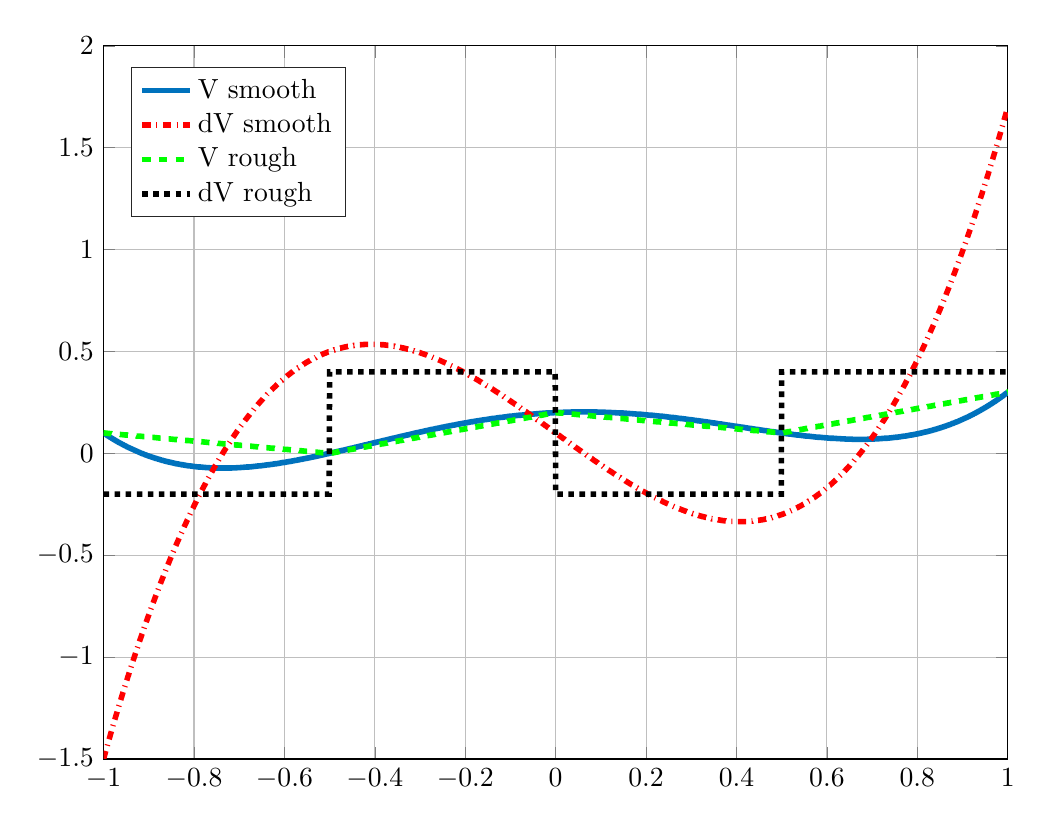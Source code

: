 % This file was created by matlab2tikz.
%
%The latest updates can be retrieved from
%  http://www.mathworks.com/matlabcentral/fileexchange/22022-matlab2tikz-matlab2tikz
%where you can also make suggestions and rate matlab2tikz.
%
\definecolor{mycolor1}{rgb}{0.0,0.447,0.741}%
%
\begin{tikzpicture}

\begin{axis}[%
width=4.521in,
height=3.566in,
at={(0.758in,0.481in)},
scale only axis,
xmin=-1,
xmax=1,
xmajorgrids,
ymin=-1.5,
ymax=2,
ymajorgrids,
axis background/.style={fill=white},
legend style={at={(0.03,0.97)},anchor=north west,legend cell align=left,align=left,draw=white!15!black}
]
\addplot [color=mycolor1,solid,line width=2.0pt]
  table[row sep=crcr]{%
-1	0.1\\
-0.999	0.099\\
-0.998	0.097\\
-0.997	0.096\\
-0.996	0.094\\
-0.995	0.093\\
-0.994	0.091\\
-0.993	0.09\\
-0.992	0.088\\
-0.991	0.087\\
-0.99	0.085\\
-0.989	0.084\\
-0.988	0.083\\
-0.987	0.081\\
-0.986	0.08\\
-0.985	0.078\\
-0.984	0.077\\
-0.983	0.076\\
-0.982	0.074\\
-0.981	0.073\\
-0.98	0.072\\
-0.979	0.07\\
-0.978	0.069\\
-0.977	0.068\\
-0.976	0.066\\
-0.975	0.065\\
-0.974	0.064\\
-0.973	0.062\\
-0.972	0.061\\
-0.971	0.06\\
-0.97	0.059\\
-0.969	0.057\\
-0.968	0.056\\
-0.967	0.055\\
-0.966	0.053\\
-0.965	0.052\\
-0.964	0.051\\
-0.963	0.05\\
-0.962	0.049\\
-0.961	0.047\\
-0.96	0.046\\
-0.959	0.045\\
-0.958	0.044\\
-0.957	0.043\\
-0.956	0.041\\
-0.955	0.04\\
-0.954	0.039\\
-0.953	0.038\\
-0.952	0.037\\
-0.951	0.036\\
-0.95	0.035\\
-0.949	0.033\\
-0.948	0.032\\
-0.947	0.031\\
-0.946	0.03\\
-0.945	0.029\\
-0.944	0.028\\
-0.943	0.027\\
-0.942	0.026\\
-0.941	0.025\\
-0.94	0.024\\
-0.939	0.023\\
-0.938	0.022\\
-0.937	0.021\\
-0.936	0.02\\
-0.935	0.019\\
-0.934	0.018\\
-0.933	0.017\\
-0.932	0.016\\
-0.931	0.015\\
-0.93	0.014\\
-0.929	0.013\\
-0.928	0.012\\
-0.927	0.011\\
-0.926	0.01\\
-0.925	0.009\\
-0.924	0.008\\
-0.923	0.007\\
-0.922	0.006\\
-0.921	0.005\\
-0.92	0.004\\
-0.919	0.003\\
-0.918	0.002\\
-0.917	0.001\\
-0.916	0.0\\
-0.915	-0.001\\
-0.914	-0.001\\
-0.913	-0.002\\
-0.912	-0.003\\
-0.911	-0.004\\
-0.91	-0.005\\
-0.909	-0.006\\
-0.908	-0.007\\
-0.907	-0.007\\
-0.906	-0.008\\
-0.905	-0.009\\
-0.904	-0.01\\
-0.903	-0.011\\
-0.902	-0.012\\
-0.901	-0.012\\
-0.9	-0.013\\
-0.899	-0.014\\
-0.898	-0.015\\
-0.897	-0.015\\
-0.896	-0.016\\
-0.895	-0.017\\
-0.894	-0.018\\
-0.893	-0.019\\
-0.892	-0.019\\
-0.891	-0.02\\
-0.89	-0.021\\
-0.889	-0.021\\
-0.888	-0.022\\
-0.887	-0.023\\
-0.886	-0.024\\
-0.885	-0.024\\
-0.884	-0.025\\
-0.883	-0.026\\
-0.882	-0.026\\
-0.881	-0.027\\
-0.88	-0.028\\
-0.879	-0.028\\
-0.878	-0.029\\
-0.877	-0.03\\
-0.876	-0.03\\
-0.875	-0.031\\
-0.874	-0.032\\
-0.873	-0.032\\
-0.872	-0.033\\
-0.871	-0.034\\
-0.87	-0.034\\
-0.869	-0.035\\
-0.868	-0.035\\
-0.867	-0.036\\
-0.866	-0.037\\
-0.865	-0.037\\
-0.864	-0.038\\
-0.863	-0.038\\
-0.862	-0.039\\
-0.861	-0.04\\
-0.86	-0.04\\
-0.859	-0.041\\
-0.858	-0.041\\
-0.857	-0.042\\
-0.856	-0.042\\
-0.855	-0.043\\
-0.854	-0.043\\
-0.853	-0.044\\
-0.852	-0.044\\
-0.851	-0.045\\
-0.85	-0.045\\
-0.849	-0.046\\
-0.848	-0.046\\
-0.847	-0.047\\
-0.846	-0.047\\
-0.845	-0.048\\
-0.844	-0.048\\
-0.843	-0.049\\
-0.842	-0.049\\
-0.841	-0.05\\
-0.84	-0.05\\
-0.839	-0.051\\
-0.838	-0.051\\
-0.837	-0.052\\
-0.836	-0.052\\
-0.835	-0.052\\
-0.834	-0.053\\
-0.833	-0.053\\
-0.832	-0.054\\
-0.831	-0.054\\
-0.83	-0.054\\
-0.829	-0.055\\
-0.828	-0.055\\
-0.827	-0.056\\
-0.826	-0.056\\
-0.825	-0.056\\
-0.824	-0.057\\
-0.823	-0.057\\
-0.822	-0.058\\
-0.821	-0.058\\
-0.82	-0.058\\
-0.819	-0.059\\
-0.818	-0.059\\
-0.817	-0.059\\
-0.816	-0.06\\
-0.815	-0.06\\
-0.814	-0.06\\
-0.813	-0.061\\
-0.812	-0.061\\
-0.811	-0.061\\
-0.81	-0.062\\
-0.809	-0.062\\
-0.808	-0.062\\
-0.807	-0.062\\
-0.806	-0.063\\
-0.805	-0.063\\
-0.804	-0.063\\
-0.803	-0.064\\
-0.802	-0.064\\
-0.801	-0.064\\
-0.8	-0.064\\
-0.799	-0.065\\
-0.798	-0.065\\
-0.797	-0.065\\
-0.796	-0.065\\
-0.795	-0.066\\
-0.794	-0.066\\
-0.793	-0.066\\
-0.792	-0.066\\
-0.791	-0.066\\
-0.79	-0.067\\
-0.789	-0.067\\
-0.788	-0.067\\
-0.787	-0.067\\
-0.786	-0.067\\
-0.785	-0.068\\
-0.784	-0.068\\
-0.783	-0.068\\
-0.782	-0.068\\
-0.781	-0.068\\
-0.78	-0.069\\
-0.779	-0.069\\
-0.778	-0.069\\
-0.777	-0.069\\
-0.776	-0.069\\
-0.775	-0.069\\
-0.774	-0.07\\
-0.773	-0.07\\
-0.772	-0.07\\
-0.771	-0.07\\
-0.77	-0.07\\
-0.769	-0.07\\
-0.768	-0.07\\
-0.767	-0.07\\
-0.766	-0.071\\
-0.765	-0.071\\
-0.764	-0.071\\
-0.763	-0.071\\
-0.762	-0.071\\
-0.761	-0.071\\
-0.76	-0.071\\
-0.759	-0.071\\
-0.758	-0.071\\
-0.757	-0.071\\
-0.756	-0.072\\
-0.755	-0.072\\
-0.754	-0.072\\
-0.753	-0.072\\
-0.752	-0.072\\
-0.751	-0.072\\
-0.75	-0.072\\
-0.749	-0.072\\
-0.748	-0.072\\
-0.747	-0.072\\
-0.746	-0.072\\
-0.745	-0.072\\
-0.744	-0.072\\
-0.743	-0.072\\
-0.742	-0.072\\
-0.741	-0.072\\
-0.74	-0.072\\
-0.739	-0.072\\
-0.738	-0.072\\
-0.737	-0.072\\
-0.736	-0.072\\
-0.735	-0.072\\
-0.734	-0.072\\
-0.733	-0.072\\
-0.732	-0.072\\
-0.731	-0.072\\
-0.73	-0.072\\
-0.729	-0.072\\
-0.728	-0.072\\
-0.727	-0.072\\
-0.726	-0.072\\
-0.725	-0.072\\
-0.724	-0.072\\
-0.723	-0.072\\
-0.722	-0.072\\
-0.721	-0.072\\
-0.72	-0.072\\
-0.719	-0.072\\
-0.718	-0.072\\
-0.717	-0.072\\
-0.716	-0.071\\
-0.715	-0.071\\
-0.714	-0.071\\
-0.713	-0.071\\
-0.712	-0.071\\
-0.711	-0.071\\
-0.71	-0.071\\
-0.709	-0.071\\
-0.708	-0.071\\
-0.707	-0.071\\
-0.706	-0.071\\
-0.705	-0.07\\
-0.704	-0.07\\
-0.703	-0.07\\
-0.702	-0.07\\
-0.701	-0.07\\
-0.7	-0.07\\
-0.699	-0.07\\
-0.698	-0.07\\
-0.697	-0.07\\
-0.696	-0.069\\
-0.695	-0.069\\
-0.694	-0.069\\
-0.693	-0.069\\
-0.692	-0.069\\
-0.691	-0.069\\
-0.69	-0.069\\
-0.689	-0.068\\
-0.688	-0.068\\
-0.687	-0.068\\
-0.686	-0.068\\
-0.685	-0.068\\
-0.684	-0.068\\
-0.683	-0.067\\
-0.682	-0.067\\
-0.681	-0.067\\
-0.68	-0.067\\
-0.679	-0.067\\
-0.678	-0.066\\
-0.677	-0.066\\
-0.676	-0.066\\
-0.675	-0.066\\
-0.674	-0.066\\
-0.673	-0.066\\
-0.672	-0.065\\
-0.671	-0.065\\
-0.67	-0.065\\
-0.669	-0.065\\
-0.668	-0.064\\
-0.667	-0.064\\
-0.666	-0.064\\
-0.665	-0.064\\
-0.664	-0.064\\
-0.663	-0.063\\
-0.662	-0.063\\
-0.661	-0.063\\
-0.66	-0.063\\
-0.659	-0.062\\
-0.658	-0.062\\
-0.657	-0.062\\
-0.656	-0.062\\
-0.655	-0.061\\
-0.654	-0.061\\
-0.653	-0.061\\
-0.652	-0.061\\
-0.651	-0.06\\
-0.65	-0.06\\
-0.649	-0.06\\
-0.648	-0.06\\
-0.647	-0.059\\
-0.646	-0.059\\
-0.645	-0.059\\
-0.644	-0.059\\
-0.643	-0.058\\
-0.642	-0.058\\
-0.641	-0.058\\
-0.64	-0.057\\
-0.639	-0.057\\
-0.638	-0.057\\
-0.637	-0.057\\
-0.636	-0.056\\
-0.635	-0.056\\
-0.634	-0.056\\
-0.633	-0.055\\
-0.632	-0.055\\
-0.631	-0.055\\
-0.63	-0.054\\
-0.629	-0.054\\
-0.628	-0.054\\
-0.627	-0.054\\
-0.626	-0.053\\
-0.625	-0.053\\
-0.624	-0.053\\
-0.623	-0.052\\
-0.622	-0.052\\
-0.621	-0.052\\
-0.62	-0.051\\
-0.619	-0.051\\
-0.618	-0.051\\
-0.617	-0.05\\
-0.616	-0.05\\
-0.615	-0.05\\
-0.614	-0.049\\
-0.613	-0.049\\
-0.612	-0.049\\
-0.611	-0.048\\
-0.61	-0.048\\
-0.609	-0.048\\
-0.608	-0.047\\
-0.607	-0.047\\
-0.606	-0.046\\
-0.605	-0.046\\
-0.604	-0.046\\
-0.603	-0.045\\
-0.602	-0.045\\
-0.601	-0.045\\
-0.6	-0.044\\
-0.599	-0.044\\
-0.598	-0.044\\
-0.597	-0.043\\
-0.596	-0.043\\
-0.595	-0.042\\
-0.594	-0.042\\
-0.593	-0.042\\
-0.592	-0.041\\
-0.591	-0.041\\
-0.59	-0.041\\
-0.589	-0.04\\
-0.588	-0.04\\
-0.587	-0.039\\
-0.586	-0.039\\
-0.585	-0.039\\
-0.584	-0.038\\
-0.583	-0.038\\
-0.582	-0.037\\
-0.581	-0.037\\
-0.58	-0.037\\
-0.579	-0.036\\
-0.578	-0.036\\
-0.577	-0.035\\
-0.576	-0.035\\
-0.575	-0.035\\
-0.574	-0.034\\
-0.573	-0.034\\
-0.572	-0.033\\
-0.571	-0.033\\
-0.57	-0.032\\
-0.569	-0.032\\
-0.568	-0.032\\
-0.567	-0.031\\
-0.566	-0.031\\
-0.565	-0.03\\
-0.564	-0.03\\
-0.563	-0.029\\
-0.562	-0.029\\
-0.561	-0.029\\
-0.56	-0.028\\
-0.559	-0.028\\
-0.558	-0.027\\
-0.557	-0.027\\
-0.556	-0.026\\
-0.555	-0.026\\
-0.554	-0.026\\
-0.553	-0.025\\
-0.552	-0.025\\
-0.551	-0.024\\
-0.55	-0.024\\
-0.549	-0.023\\
-0.548	-0.023\\
-0.547	-0.022\\
-0.546	-0.022\\
-0.545	-0.022\\
-0.544	-0.021\\
-0.543	-0.021\\
-0.542	-0.02\\
-0.541	-0.02\\
-0.54	-0.019\\
-0.539	-0.019\\
-0.538	-0.018\\
-0.537	-0.018\\
-0.536	-0.017\\
-0.535	-0.017\\
-0.534	-0.016\\
-0.533	-0.016\\
-0.532	-0.016\\
-0.531	-0.015\\
-0.53	-0.015\\
-0.529	-0.014\\
-0.528	-0.014\\
-0.527	-0.013\\
-0.526	-0.013\\
-0.525	-0.012\\
-0.524	-0.012\\
-0.523	-0.011\\
-0.522	-0.011\\
-0.521	-0.01\\
-0.52	-0.01\\
-0.519	-0.009\\
-0.518	-0.009\\
-0.517	-0.008\\
-0.516	-0.008\\
-0.515	-0.007\\
-0.514	-0.007\\
-0.513	-0.006\\
-0.512	-0.006\\
-0.511	-0.005\\
-0.51	-0.005\\
-0.509	-0.004\\
-0.508	-0.004\\
-0.507	-0.003\\
-0.506	-0.003\\
-0.505	-0.002\\
-0.504	-0.002\\
-0.503	-0.001\\
-0.502	-0.001\\
-0.501	-0.0\\
-0.5	0\\
-0.499	0.001\\
-0.498	0.001\\
-0.497	0.002\\
-0.496	0.002\\
-0.495	0.003\\
-0.494	0.003\\
-0.493	0.004\\
-0.492	0.004\\
-0.491	0.005\\
-0.49	0.005\\
-0.489	0.006\\
-0.488	0.006\\
-0.487	0.007\\
-0.486	0.007\\
-0.485	0.008\\
-0.484	0.008\\
-0.483	0.009\\
-0.482	0.009\\
-0.481	0.01\\
-0.48	0.01\\
-0.479	0.011\\
-0.478	0.011\\
-0.477	0.012\\
-0.476	0.012\\
-0.475	0.013\\
-0.474	0.013\\
-0.473	0.014\\
-0.472	0.014\\
-0.471	0.015\\
-0.47	0.015\\
-0.469	0.016\\
-0.468	0.016\\
-0.467	0.017\\
-0.466	0.017\\
-0.465	0.018\\
-0.464	0.018\\
-0.463	0.019\\
-0.462	0.019\\
-0.461	0.02\\
-0.46	0.021\\
-0.459	0.021\\
-0.458	0.022\\
-0.457	0.022\\
-0.456	0.023\\
-0.455	0.023\\
-0.454	0.024\\
-0.453	0.024\\
-0.452	0.025\\
-0.451	0.025\\
-0.45	0.026\\
-0.449	0.026\\
-0.448	0.027\\
-0.447	0.027\\
-0.446	0.028\\
-0.445	0.028\\
-0.444	0.029\\
-0.443	0.03\\
-0.442	0.03\\
-0.441	0.031\\
-0.44	0.031\\
-0.439	0.032\\
-0.438	0.032\\
-0.437	0.033\\
-0.436	0.033\\
-0.435	0.034\\
-0.434	0.034\\
-0.433	0.035\\
-0.432	0.035\\
-0.431	0.036\\
-0.43	0.036\\
-0.429	0.037\\
-0.428	0.037\\
-0.427	0.038\\
-0.426	0.039\\
-0.425	0.039\\
-0.424	0.04\\
-0.423	0.04\\
-0.422	0.041\\
-0.421	0.041\\
-0.42	0.042\\
-0.419	0.042\\
-0.418	0.043\\
-0.417	0.043\\
-0.416	0.044\\
-0.415	0.044\\
-0.414	0.045\\
-0.413	0.046\\
-0.412	0.046\\
-0.411	0.047\\
-0.41	0.047\\
-0.409	0.048\\
-0.408	0.048\\
-0.407	0.049\\
-0.406	0.049\\
-0.405	0.05\\
-0.404	0.05\\
-0.403	0.051\\
-0.402	0.051\\
-0.401	0.052\\
-0.4	0.052\\
-0.399	0.053\\
-0.398	0.054\\
-0.397	0.054\\
-0.396	0.055\\
-0.395	0.055\\
-0.394	0.056\\
-0.393	0.056\\
-0.392	0.057\\
-0.391	0.057\\
-0.39	0.058\\
-0.389	0.058\\
-0.388	0.059\\
-0.387	0.059\\
-0.386	0.06\\
-0.385	0.06\\
-0.384	0.061\\
-0.383	0.062\\
-0.382	0.062\\
-0.381	0.063\\
-0.38	0.063\\
-0.379	0.064\\
-0.378	0.064\\
-0.377	0.065\\
-0.376	0.065\\
-0.375	0.066\\
-0.374	0.066\\
-0.373	0.067\\
-0.372	0.067\\
-0.371	0.068\\
-0.37	0.068\\
-0.369	0.069\\
-0.368	0.07\\
-0.367	0.07\\
-0.366	0.071\\
-0.365	0.071\\
-0.364	0.072\\
-0.363	0.072\\
-0.362	0.073\\
-0.361	0.073\\
-0.36	0.074\\
-0.359	0.074\\
-0.358	0.075\\
-0.357	0.075\\
-0.356	0.076\\
-0.355	0.076\\
-0.354	0.077\\
-0.353	0.077\\
-0.352	0.078\\
-0.351	0.078\\
-0.35	0.079\\
-0.349	0.08\\
-0.348	0.08\\
-0.347	0.081\\
-0.346	0.081\\
-0.345	0.082\\
-0.344	0.082\\
-0.343	0.083\\
-0.342	0.083\\
-0.341	0.084\\
-0.34	0.084\\
-0.339	0.085\\
-0.338	0.085\\
-0.337	0.086\\
-0.336	0.086\\
-0.335	0.087\\
-0.334	0.087\\
-0.333	0.088\\
-0.332	0.088\\
-0.331	0.089\\
-0.33	0.089\\
-0.329	0.09\\
-0.328	0.09\\
-0.327	0.091\\
-0.326	0.091\\
-0.325	0.092\\
-0.324	0.092\\
-0.323	0.093\\
-0.322	0.093\\
-0.321	0.094\\
-0.32	0.094\\
-0.319	0.095\\
-0.318	0.095\\
-0.317	0.096\\
-0.316	0.096\\
-0.315	0.097\\
-0.314	0.098\\
-0.313	0.098\\
-0.312	0.099\\
-0.311	0.099\\
-0.31	0.1\\
-0.309	0.1\\
-0.308	0.101\\
-0.307	0.101\\
-0.306	0.102\\
-0.305	0.102\\
-0.304	0.102\\
-0.303	0.103\\
-0.302	0.103\\
-0.301	0.104\\
-0.3	0.104\\
-0.299	0.105\\
-0.298	0.105\\
-0.297	0.106\\
-0.296	0.106\\
-0.295	0.107\\
-0.294	0.107\\
-0.293	0.108\\
-0.292	0.108\\
-0.291	0.109\\
-0.29	0.109\\
-0.289	0.11\\
-0.288	0.11\\
-0.287	0.111\\
-0.286	0.111\\
-0.285	0.112\\
-0.284	0.112\\
-0.283	0.113\\
-0.282	0.113\\
-0.281	0.114\\
-0.28	0.114\\
-0.279	0.115\\
-0.278	0.115\\
-0.277	0.116\\
-0.276	0.116\\
-0.275	0.117\\
-0.274	0.117\\
-0.273	0.118\\
-0.272	0.118\\
-0.271	0.118\\
-0.27	0.119\\
-0.269	0.119\\
-0.268	0.12\\
-0.267	0.12\\
-0.266	0.121\\
-0.265	0.121\\
-0.264	0.122\\
-0.263	0.122\\
-0.262	0.123\\
-0.261	0.123\\
-0.26	0.124\\
-0.259	0.124\\
-0.258	0.124\\
-0.257	0.125\\
-0.256	0.125\\
-0.255	0.126\\
-0.254	0.126\\
-0.253	0.127\\
-0.252	0.127\\
-0.251	0.128\\
-0.25	0.128\\
-0.249	0.129\\
-0.248	0.129\\
-0.247	0.129\\
-0.246	0.13\\
-0.245	0.13\\
-0.244	0.131\\
-0.243	0.131\\
-0.242	0.132\\
-0.241	0.132\\
-0.24	0.133\\
-0.239	0.133\\
-0.238	0.133\\
-0.237	0.134\\
-0.236	0.134\\
-0.235	0.135\\
-0.234	0.135\\
-0.233	0.136\\
-0.232	0.136\\
-0.231	0.136\\
-0.23	0.137\\
-0.229	0.137\\
-0.228	0.138\\
-0.227	0.138\\
-0.226	0.139\\
-0.225	0.139\\
-0.224	0.139\\
-0.223	0.14\\
-0.222	0.14\\
-0.221	0.141\\
-0.22	0.141\\
-0.219	0.142\\
-0.218	0.142\\
-0.217	0.142\\
-0.216	0.143\\
-0.215	0.143\\
-0.214	0.144\\
-0.213	0.144\\
-0.212	0.144\\
-0.211	0.145\\
-0.21	0.145\\
-0.209	0.146\\
-0.208	0.146\\
-0.207	0.146\\
-0.206	0.147\\
-0.205	0.147\\
-0.204	0.148\\
-0.203	0.148\\
-0.202	0.148\\
-0.201	0.149\\
-0.2	0.149\\
-0.199	0.15\\
-0.198	0.15\\
-0.197	0.15\\
-0.196	0.151\\
-0.195	0.151\\
-0.194	0.152\\
-0.193	0.152\\
-0.192	0.152\\
-0.191	0.153\\
-0.19	0.153\\
-0.189	0.154\\
-0.188	0.154\\
-0.187	0.154\\
-0.186	0.155\\
-0.185	0.155\\
-0.184	0.155\\
-0.183	0.156\\
-0.182	0.156\\
-0.181	0.157\\
-0.18	0.157\\
-0.179	0.157\\
-0.178	0.158\\
-0.177	0.158\\
-0.176	0.158\\
-0.175	0.159\\
-0.174	0.159\\
-0.173	0.159\\
-0.172	0.16\\
-0.171	0.16\\
-0.17	0.161\\
-0.169	0.161\\
-0.168	0.161\\
-0.167	0.162\\
-0.166	0.162\\
-0.165	0.162\\
-0.164	0.163\\
-0.163	0.163\\
-0.162	0.163\\
-0.161	0.164\\
-0.16	0.164\\
-0.159	0.164\\
-0.158	0.165\\
-0.157	0.165\\
-0.156	0.165\\
-0.155	0.166\\
-0.154	0.166\\
-0.153	0.166\\
-0.152	0.167\\
-0.151	0.167\\
-0.15	0.167\\
-0.149	0.168\\
-0.148	0.168\\
-0.147	0.168\\
-0.146	0.169\\
-0.145	0.169\\
-0.144	0.169\\
-0.143	0.17\\
-0.142	0.17\\
-0.141	0.17\\
-0.14	0.171\\
-0.139	0.171\\
-0.138	0.171\\
-0.137	0.172\\
-0.136	0.172\\
-0.135	0.172\\
-0.134	0.172\\
-0.133	0.173\\
-0.132	0.173\\
-0.131	0.173\\
-0.13	0.174\\
-0.129	0.174\\
-0.128	0.174\\
-0.127	0.175\\
-0.126	0.175\\
-0.125	0.175\\
-0.124	0.175\\
-0.123	0.176\\
-0.122	0.176\\
-0.121	0.176\\
-0.12	0.177\\
-0.119	0.177\\
-0.118	0.177\\
-0.117	0.177\\
-0.116	0.178\\
-0.115	0.178\\
-0.114	0.178\\
-0.113	0.179\\
-0.112	0.179\\
-0.111	0.179\\
-0.11	0.179\\
-0.109	0.18\\
-0.108	0.18\\
-0.107	0.18\\
-0.106	0.181\\
-0.105	0.181\\
-0.104	0.181\\
-0.103	0.181\\
-0.102	0.182\\
-0.101	0.182\\
-0.1	0.182\\
-0.099	0.182\\
-0.098	0.183\\
-0.097	0.183\\
-0.096	0.183\\
-0.095	0.183\\
-0.094	0.184\\
-0.093	0.184\\
-0.092	0.184\\
-0.091	0.184\\
-0.09	0.185\\
-0.089	0.185\\
-0.088	0.185\\
-0.087	0.185\\
-0.086	0.186\\
-0.085	0.186\\
-0.084	0.186\\
-0.083	0.186\\
-0.082	0.186\\
-0.081	0.187\\
-0.08	0.187\\
-0.079	0.187\\
-0.078	0.187\\
-0.077	0.188\\
-0.076	0.188\\
-0.075	0.188\\
-0.074	0.188\\
-0.073	0.188\\
-0.072	0.189\\
-0.071	0.189\\
-0.07	0.189\\
-0.069	0.189\\
-0.068	0.19\\
-0.067	0.19\\
-0.066	0.19\\
-0.065	0.19\\
-0.064	0.19\\
-0.063	0.191\\
-0.062	0.191\\
-0.061	0.191\\
-0.06	0.191\\
-0.059	0.191\\
-0.058	0.192\\
-0.057	0.192\\
-0.056	0.192\\
-0.055	0.192\\
-0.054	0.192\\
-0.053	0.192\\
-0.052	0.193\\
-0.051	0.193\\
-0.05	0.193\\
-0.049	0.193\\
-0.048	0.193\\
-0.047	0.194\\
-0.046	0.194\\
-0.045	0.194\\
-0.044	0.194\\
-0.043	0.194\\
-0.042	0.194\\
-0.041	0.195\\
-0.04	0.195\\
-0.039	0.195\\
-0.038	0.195\\
-0.037	0.195\\
-0.036	0.195\\
-0.035	0.196\\
-0.034	0.196\\
-0.033	0.196\\
-0.032	0.196\\
-0.031	0.196\\
-0.03	0.196\\
-0.029	0.196\\
-0.028	0.197\\
-0.027	0.197\\
-0.026	0.197\\
-0.025	0.197\\
-0.024	0.197\\
-0.023	0.197\\
-0.022	0.197\\
-0.021	0.198\\
-0.02	0.198\\
-0.019	0.198\\
-0.018	0.198\\
-0.017	0.198\\
-0.016	0.198\\
-0.015	0.198\\
-0.014	0.198\\
-0.013	0.199\\
-0.012	0.199\\
-0.011	0.199\\
-0.01	0.199\\
-0.009	0.199\\
-0.008	0.199\\
-0.007	0.199\\
-0.006	0.199\\
-0.005	0.199\\
-0.004	0.2\\
-0.003	0.2\\
-0.002	0.2\\
-0.001	0.2\\
0	0.2\\
0.001	0.2\\
0.002	0.2\\
0.003	0.2\\
0.004	0.2\\
0.005	0.2\\
0.006	0.201\\
0.007	0.201\\
0.008	0.201\\
0.009	0.201\\
0.01	0.201\\
0.011	0.201\\
0.012	0.201\\
0.013	0.201\\
0.014	0.201\\
0.015	0.201\\
0.016	0.201\\
0.017	0.201\\
0.018	0.202\\
0.019	0.202\\
0.02	0.202\\
0.021	0.202\\
0.022	0.202\\
0.023	0.202\\
0.024	0.202\\
0.025	0.202\\
0.026	0.202\\
0.027	0.202\\
0.028	0.202\\
0.029	0.202\\
0.03	0.202\\
0.031	0.202\\
0.032	0.202\\
0.033	0.202\\
0.034	0.202\\
0.035	0.203\\
0.036	0.203\\
0.037	0.203\\
0.038	0.203\\
0.039	0.203\\
0.04	0.203\\
0.041	0.203\\
0.042	0.203\\
0.043	0.203\\
0.044	0.203\\
0.045	0.203\\
0.046	0.203\\
0.047	0.203\\
0.048	0.203\\
0.049	0.203\\
0.05	0.203\\
0.051	0.203\\
0.052	0.203\\
0.053	0.203\\
0.054	0.203\\
0.055	0.203\\
0.056	0.203\\
0.057	0.203\\
0.058	0.203\\
0.059	0.203\\
0.06	0.203\\
0.061	0.203\\
0.062	0.203\\
0.063	0.203\\
0.064	0.203\\
0.065	0.203\\
0.066	0.203\\
0.067	0.203\\
0.068	0.203\\
0.069	0.203\\
0.07	0.203\\
0.071	0.203\\
0.072	0.203\\
0.073	0.203\\
0.074	0.203\\
0.075	0.203\\
0.076	0.203\\
0.077	0.203\\
0.078	0.203\\
0.079	0.203\\
0.08	0.203\\
0.081	0.203\\
0.082	0.203\\
0.083	0.203\\
0.084	0.203\\
0.085	0.203\\
0.086	0.203\\
0.087	0.203\\
0.088	0.203\\
0.089	0.203\\
0.09	0.203\\
0.091	0.203\\
0.092	0.202\\
0.093	0.202\\
0.094	0.202\\
0.095	0.202\\
0.096	0.202\\
0.097	0.202\\
0.098	0.202\\
0.099	0.202\\
0.1	0.202\\
0.101	0.202\\
0.102	0.202\\
0.103	0.202\\
0.104	0.202\\
0.105	0.202\\
0.106	0.202\\
0.107	0.202\\
0.108	0.202\\
0.109	0.202\\
0.11	0.201\\
0.111	0.201\\
0.112	0.201\\
0.113	0.201\\
0.114	0.201\\
0.115	0.201\\
0.116	0.201\\
0.117	0.201\\
0.118	0.201\\
0.119	0.201\\
0.12	0.201\\
0.121	0.201\\
0.122	0.2\\
0.123	0.2\\
0.124	0.2\\
0.125	0.2\\
0.126	0.2\\
0.127	0.2\\
0.128	0.2\\
0.129	0.2\\
0.13	0.2\\
0.131	0.2\\
0.132	0.2\\
0.133	0.199\\
0.134	0.199\\
0.135	0.199\\
0.136	0.199\\
0.137	0.199\\
0.138	0.199\\
0.139	0.199\\
0.14	0.199\\
0.141	0.199\\
0.142	0.198\\
0.143	0.198\\
0.144	0.198\\
0.145	0.198\\
0.146	0.198\\
0.147	0.198\\
0.148	0.198\\
0.149	0.198\\
0.15	0.197\\
0.151	0.197\\
0.152	0.197\\
0.153	0.197\\
0.154	0.197\\
0.155	0.197\\
0.156	0.197\\
0.157	0.196\\
0.158	0.196\\
0.159	0.196\\
0.16	0.196\\
0.161	0.196\\
0.162	0.196\\
0.163	0.196\\
0.164	0.195\\
0.165	0.195\\
0.166	0.195\\
0.167	0.195\\
0.168	0.195\\
0.169	0.195\\
0.17	0.195\\
0.171	0.194\\
0.172	0.194\\
0.173	0.194\\
0.174	0.194\\
0.175	0.194\\
0.176	0.194\\
0.177	0.193\\
0.178	0.193\\
0.179	0.193\\
0.18	0.193\\
0.181	0.193\\
0.182	0.193\\
0.183	0.192\\
0.184	0.192\\
0.185	0.192\\
0.186	0.192\\
0.187	0.192\\
0.188	0.192\\
0.189	0.191\\
0.19	0.191\\
0.191	0.191\\
0.192	0.191\\
0.193	0.191\\
0.194	0.19\\
0.195	0.19\\
0.196	0.19\\
0.197	0.19\\
0.198	0.19\\
0.199	0.189\\
0.2	0.189\\
0.201	0.189\\
0.202	0.189\\
0.203	0.189\\
0.204	0.188\\
0.205	0.188\\
0.206	0.188\\
0.207	0.188\\
0.208	0.188\\
0.209	0.187\\
0.21	0.187\\
0.211	0.187\\
0.212	0.187\\
0.213	0.187\\
0.214	0.186\\
0.215	0.186\\
0.216	0.186\\
0.217	0.186\\
0.218	0.186\\
0.219	0.185\\
0.22	0.185\\
0.221	0.185\\
0.222	0.185\\
0.223	0.184\\
0.224	0.184\\
0.225	0.184\\
0.226	0.184\\
0.227	0.184\\
0.228	0.183\\
0.229	0.183\\
0.23	0.183\\
0.231	0.183\\
0.232	0.182\\
0.233	0.182\\
0.234	0.182\\
0.235	0.182\\
0.236	0.182\\
0.237	0.181\\
0.238	0.181\\
0.239	0.181\\
0.24	0.181\\
0.241	0.18\\
0.242	0.18\\
0.243	0.18\\
0.244	0.18\\
0.245	0.179\\
0.246	0.179\\
0.247	0.179\\
0.248	0.179\\
0.249	0.178\\
0.25	0.178\\
0.251	0.178\\
0.252	0.178\\
0.253	0.177\\
0.254	0.177\\
0.255	0.177\\
0.256	0.177\\
0.257	0.176\\
0.258	0.176\\
0.259	0.176\\
0.26	0.176\\
0.261	0.175\\
0.262	0.175\\
0.263	0.175\\
0.264	0.175\\
0.265	0.174\\
0.266	0.174\\
0.267	0.174\\
0.268	0.173\\
0.269	0.173\\
0.27	0.173\\
0.271	0.173\\
0.272	0.172\\
0.273	0.172\\
0.274	0.172\\
0.275	0.172\\
0.276	0.171\\
0.277	0.171\\
0.278	0.171\\
0.279	0.17\\
0.28	0.17\\
0.281	0.17\\
0.282	0.17\\
0.283	0.169\\
0.284	0.169\\
0.285	0.169\\
0.286	0.169\\
0.287	0.168\\
0.288	0.168\\
0.289	0.168\\
0.29	0.167\\
0.291	0.167\\
0.292	0.167\\
0.293	0.167\\
0.294	0.166\\
0.295	0.166\\
0.296	0.166\\
0.297	0.165\\
0.298	0.165\\
0.299	0.165\\
0.3	0.164\\
0.301	0.164\\
0.302	0.164\\
0.303	0.164\\
0.304	0.163\\
0.305	0.163\\
0.306	0.163\\
0.307	0.162\\
0.308	0.162\\
0.309	0.162\\
0.31	0.162\\
0.311	0.161\\
0.312	0.161\\
0.313	0.161\\
0.314	0.16\\
0.315	0.16\\
0.316	0.16\\
0.317	0.159\\
0.318	0.159\\
0.319	0.159\\
0.32	0.158\\
0.321	0.158\\
0.322	0.158\\
0.323	0.158\\
0.324	0.157\\
0.325	0.157\\
0.326	0.157\\
0.327	0.156\\
0.328	0.156\\
0.329	0.156\\
0.33	0.155\\
0.331	0.155\\
0.332	0.155\\
0.333	0.154\\
0.334	0.154\\
0.335	0.154\\
0.336	0.153\\
0.337	0.153\\
0.338	0.153\\
0.339	0.153\\
0.34	0.152\\
0.341	0.152\\
0.342	0.152\\
0.343	0.151\\
0.344	0.151\\
0.345	0.151\\
0.346	0.15\\
0.347	0.15\\
0.348	0.15\\
0.349	0.149\\
0.35	0.149\\
0.351	0.149\\
0.352	0.148\\
0.353	0.148\\
0.354	0.148\\
0.355	0.147\\
0.356	0.147\\
0.357	0.147\\
0.358	0.146\\
0.359	0.146\\
0.36	0.146\\
0.361	0.145\\
0.362	0.145\\
0.363	0.145\\
0.364	0.144\\
0.365	0.144\\
0.366	0.144\\
0.367	0.143\\
0.368	0.143\\
0.369	0.143\\
0.37	0.142\\
0.371	0.142\\
0.372	0.142\\
0.373	0.141\\
0.374	0.141\\
0.375	0.141\\
0.376	0.14\\
0.377	0.14\\
0.378	0.14\\
0.379	0.139\\
0.38	0.139\\
0.381	0.139\\
0.382	0.138\\
0.383	0.138\\
0.384	0.138\\
0.385	0.137\\
0.386	0.137\\
0.387	0.137\\
0.388	0.136\\
0.389	0.136\\
0.39	0.136\\
0.391	0.135\\
0.392	0.135\\
0.393	0.135\\
0.394	0.134\\
0.395	0.134\\
0.396	0.134\\
0.397	0.133\\
0.398	0.133\\
0.399	0.133\\
0.4	0.132\\
0.401	0.132\\
0.402	0.132\\
0.403	0.131\\
0.404	0.131\\
0.405	0.131\\
0.406	0.13\\
0.407	0.13\\
0.408	0.13\\
0.409	0.129\\
0.41	0.129\\
0.411	0.129\\
0.412	0.128\\
0.413	0.128\\
0.414	0.128\\
0.415	0.127\\
0.416	0.127\\
0.417	0.127\\
0.418	0.126\\
0.419	0.126\\
0.42	0.126\\
0.421	0.125\\
0.422	0.125\\
0.423	0.125\\
0.424	0.124\\
0.425	0.124\\
0.426	0.124\\
0.427	0.123\\
0.428	0.123\\
0.429	0.123\\
0.43	0.122\\
0.431	0.122\\
0.432	0.122\\
0.433	0.121\\
0.434	0.121\\
0.435	0.121\\
0.436	0.12\\
0.437	0.12\\
0.438	0.12\\
0.439	0.119\\
0.44	0.119\\
0.441	0.119\\
0.442	0.118\\
0.443	0.118\\
0.444	0.118\\
0.445	0.117\\
0.446	0.117\\
0.447	0.117\\
0.448	0.116\\
0.449	0.116\\
0.45	0.116\\
0.451	0.115\\
0.452	0.115\\
0.453	0.115\\
0.454	0.114\\
0.455	0.114\\
0.456	0.114\\
0.457	0.114\\
0.458	0.113\\
0.459	0.113\\
0.46	0.113\\
0.461	0.112\\
0.462	0.112\\
0.463	0.112\\
0.464	0.111\\
0.465	0.111\\
0.466	0.111\\
0.467	0.11\\
0.468	0.11\\
0.469	0.11\\
0.47	0.109\\
0.471	0.109\\
0.472	0.109\\
0.473	0.108\\
0.474	0.108\\
0.475	0.108\\
0.476	0.107\\
0.477	0.107\\
0.478	0.107\\
0.479	0.106\\
0.48	0.106\\
0.481	0.106\\
0.482	0.106\\
0.483	0.105\\
0.484	0.105\\
0.485	0.105\\
0.486	0.104\\
0.487	0.104\\
0.488	0.104\\
0.489	0.103\\
0.49	0.103\\
0.491	0.103\\
0.492	0.102\\
0.493	0.102\\
0.494	0.102\\
0.495	0.102\\
0.496	0.101\\
0.497	0.101\\
0.498	0.101\\
0.499	0.1\\
0.5	0.1\\
0.501	0.1\\
0.502	0.099\\
0.503	0.099\\
0.504	0.099\\
0.505	0.099\\
0.506	0.098\\
0.507	0.098\\
0.508	0.098\\
0.509	0.097\\
0.51	0.097\\
0.511	0.097\\
0.512	0.096\\
0.513	0.096\\
0.514	0.096\\
0.515	0.096\\
0.516	0.095\\
0.517	0.095\\
0.518	0.095\\
0.519	0.094\\
0.52	0.094\\
0.521	0.094\\
0.522	0.094\\
0.523	0.093\\
0.524	0.093\\
0.525	0.093\\
0.526	0.092\\
0.527	0.092\\
0.528	0.092\\
0.529	0.092\\
0.53	0.091\\
0.531	0.091\\
0.532	0.091\\
0.533	0.091\\
0.534	0.09\\
0.535	0.09\\
0.536	0.09\\
0.537	0.09\\
0.538	0.089\\
0.539	0.089\\
0.54	0.089\\
0.541	0.088\\
0.542	0.088\\
0.543	0.088\\
0.544	0.088\\
0.545	0.087\\
0.546	0.087\\
0.547	0.087\\
0.548	0.087\\
0.549	0.086\\
0.55	0.086\\
0.551	0.086\\
0.552	0.086\\
0.553	0.085\\
0.554	0.085\\
0.555	0.085\\
0.556	0.085\\
0.557	0.085\\
0.558	0.084\\
0.559	0.084\\
0.56	0.084\\
0.561	0.084\\
0.562	0.083\\
0.563	0.083\\
0.564	0.083\\
0.565	0.083\\
0.566	0.082\\
0.567	0.082\\
0.568	0.082\\
0.569	0.082\\
0.57	0.082\\
0.571	0.081\\
0.572	0.081\\
0.573	0.081\\
0.574	0.081\\
0.575	0.08\\
0.576	0.08\\
0.577	0.08\\
0.578	0.08\\
0.579	0.08\\
0.58	0.079\\
0.581	0.079\\
0.582	0.079\\
0.583	0.079\\
0.584	0.079\\
0.585	0.078\\
0.586	0.078\\
0.587	0.078\\
0.588	0.078\\
0.589	0.078\\
0.59	0.077\\
0.591	0.077\\
0.592	0.077\\
0.593	0.077\\
0.594	0.077\\
0.595	0.077\\
0.596	0.076\\
0.597	0.076\\
0.598	0.076\\
0.599	0.076\\
0.6	0.076\\
0.601	0.076\\
0.602	0.075\\
0.603	0.075\\
0.604	0.075\\
0.605	0.075\\
0.606	0.075\\
0.607	0.075\\
0.608	0.074\\
0.609	0.074\\
0.61	0.074\\
0.611	0.074\\
0.612	0.074\\
0.613	0.074\\
0.614	0.074\\
0.615	0.073\\
0.616	0.073\\
0.617	0.073\\
0.618	0.073\\
0.619	0.073\\
0.62	0.073\\
0.621	0.073\\
0.622	0.072\\
0.623	0.072\\
0.624	0.072\\
0.625	0.072\\
0.626	0.072\\
0.627	0.072\\
0.628	0.072\\
0.629	0.072\\
0.63	0.072\\
0.631	0.071\\
0.632	0.071\\
0.633	0.071\\
0.634	0.071\\
0.635	0.071\\
0.636	0.071\\
0.637	0.071\\
0.638	0.071\\
0.639	0.071\\
0.64	0.071\\
0.641	0.07\\
0.642	0.07\\
0.643	0.07\\
0.644	0.07\\
0.645	0.07\\
0.646	0.07\\
0.647	0.07\\
0.648	0.07\\
0.649	0.07\\
0.65	0.07\\
0.651	0.07\\
0.652	0.07\\
0.653	0.07\\
0.654	0.07\\
0.655	0.07\\
0.656	0.069\\
0.657	0.069\\
0.658	0.069\\
0.659	0.069\\
0.66	0.069\\
0.661	0.069\\
0.662	0.069\\
0.663	0.069\\
0.664	0.069\\
0.665	0.069\\
0.666	0.069\\
0.667	0.069\\
0.668	0.069\\
0.669	0.069\\
0.67	0.069\\
0.671	0.069\\
0.672	0.069\\
0.673	0.069\\
0.674	0.069\\
0.675	0.069\\
0.676	0.069\\
0.677	0.069\\
0.678	0.069\\
0.679	0.069\\
0.68	0.069\\
0.681	0.069\\
0.682	0.069\\
0.683	0.069\\
0.684	0.069\\
0.685	0.069\\
0.686	0.069\\
0.687	0.069\\
0.688	0.069\\
0.689	0.069\\
0.69	0.069\\
0.691	0.07\\
0.692	0.07\\
0.693	0.07\\
0.694	0.07\\
0.695	0.07\\
0.696	0.07\\
0.697	0.07\\
0.698	0.07\\
0.699	0.07\\
0.7	0.07\\
0.701	0.07\\
0.702	0.07\\
0.703	0.07\\
0.704	0.07\\
0.705	0.071\\
0.706	0.071\\
0.707	0.071\\
0.708	0.071\\
0.709	0.071\\
0.71	0.071\\
0.711	0.071\\
0.712	0.071\\
0.713	0.071\\
0.714	0.071\\
0.715	0.072\\
0.716	0.072\\
0.717	0.072\\
0.718	0.072\\
0.719	0.072\\
0.72	0.072\\
0.721	0.072\\
0.722	0.073\\
0.723	0.073\\
0.724	0.073\\
0.725	0.073\\
0.726	0.073\\
0.727	0.073\\
0.728	0.074\\
0.729	0.074\\
0.73	0.074\\
0.731	0.074\\
0.732	0.074\\
0.733	0.074\\
0.734	0.075\\
0.735	0.075\\
0.736	0.075\\
0.737	0.075\\
0.738	0.075\\
0.739	0.076\\
0.74	0.076\\
0.741	0.076\\
0.742	0.076\\
0.743	0.076\\
0.744	0.077\\
0.745	0.077\\
0.746	0.077\\
0.747	0.077\\
0.748	0.078\\
0.749	0.078\\
0.75	0.078\\
0.751	0.078\\
0.752	0.079\\
0.753	0.079\\
0.754	0.079\\
0.755	0.079\\
0.756	0.08\\
0.757	0.08\\
0.758	0.08\\
0.759	0.081\\
0.76	0.081\\
0.761	0.081\\
0.762	0.081\\
0.763	0.082\\
0.764	0.082\\
0.765	0.082\\
0.766	0.083\\
0.767	0.083\\
0.768	0.083\\
0.769	0.084\\
0.77	0.084\\
0.771	0.084\\
0.772	0.085\\
0.773	0.085\\
0.774	0.085\\
0.775	0.086\\
0.776	0.086\\
0.777	0.086\\
0.778	0.087\\
0.779	0.087\\
0.78	0.087\\
0.781	0.088\\
0.782	0.088\\
0.783	0.089\\
0.784	0.089\\
0.785	0.089\\
0.786	0.09\\
0.787	0.09\\
0.788	0.091\\
0.789	0.091\\
0.79	0.091\\
0.791	0.092\\
0.792	0.092\\
0.793	0.093\\
0.794	0.093\\
0.795	0.093\\
0.796	0.094\\
0.797	0.094\\
0.798	0.095\\
0.799	0.095\\
0.8	0.096\\
0.801	0.096\\
0.802	0.097\\
0.803	0.097\\
0.804	0.098\\
0.805	0.098\\
0.806	0.099\\
0.807	0.099\\
0.808	0.099\\
0.809	0.1\\
0.81	0.1\\
0.811	0.101\\
0.812	0.102\\
0.813	0.102\\
0.814	0.103\\
0.815	0.103\\
0.816	0.104\\
0.817	0.104\\
0.818	0.105\\
0.819	0.105\\
0.82	0.106\\
0.821	0.106\\
0.822	0.107\\
0.823	0.107\\
0.824	0.108\\
0.825	0.109\\
0.826	0.109\\
0.827	0.11\\
0.828	0.11\\
0.829	0.111\\
0.83	0.112\\
0.831	0.112\\
0.832	0.113\\
0.833	0.113\\
0.834	0.114\\
0.835	0.115\\
0.836	0.115\\
0.837	0.116\\
0.838	0.117\\
0.839	0.117\\
0.84	0.118\\
0.841	0.118\\
0.842	0.119\\
0.843	0.12\\
0.844	0.12\\
0.845	0.121\\
0.846	0.122\\
0.847	0.123\\
0.848	0.123\\
0.849	0.124\\
0.85	0.125\\
0.851	0.125\\
0.852	0.126\\
0.853	0.127\\
0.854	0.127\\
0.855	0.128\\
0.856	0.129\\
0.857	0.13\\
0.858	0.13\\
0.859	0.131\\
0.86	0.132\\
0.861	0.133\\
0.862	0.133\\
0.863	0.134\\
0.864	0.135\\
0.865	0.136\\
0.866	0.137\\
0.867	0.137\\
0.868	0.138\\
0.869	0.139\\
0.87	0.14\\
0.871	0.141\\
0.872	0.141\\
0.873	0.142\\
0.874	0.143\\
0.875	0.144\\
0.876	0.145\\
0.877	0.146\\
0.878	0.147\\
0.879	0.147\\
0.88	0.148\\
0.881	0.149\\
0.882	0.15\\
0.883	0.151\\
0.884	0.152\\
0.885	0.153\\
0.886	0.154\\
0.887	0.154\\
0.888	0.155\\
0.889	0.156\\
0.89	0.157\\
0.891	0.158\\
0.892	0.159\\
0.893	0.16\\
0.894	0.161\\
0.895	0.162\\
0.896	0.163\\
0.897	0.164\\
0.898	0.165\\
0.899	0.166\\
0.9	0.167\\
0.901	0.168\\
0.902	0.169\\
0.903	0.17\\
0.904	0.171\\
0.905	0.172\\
0.906	0.173\\
0.907	0.174\\
0.908	0.175\\
0.909	0.176\\
0.91	0.177\\
0.911	0.178\\
0.912	0.179\\
0.913	0.18\\
0.914	0.181\\
0.915	0.182\\
0.916	0.184\\
0.917	0.185\\
0.918	0.186\\
0.919	0.187\\
0.92	0.188\\
0.921	0.189\\
0.922	0.19\\
0.923	0.191\\
0.924	0.193\\
0.925	0.194\\
0.926	0.195\\
0.927	0.196\\
0.928	0.197\\
0.929	0.198\\
0.93	0.2\\
0.931	0.201\\
0.932	0.202\\
0.933	0.203\\
0.934	0.204\\
0.935	0.206\\
0.936	0.207\\
0.937	0.208\\
0.938	0.209\\
0.939	0.21\\
0.94	0.212\\
0.941	0.213\\
0.942	0.214\\
0.943	0.216\\
0.944	0.217\\
0.945	0.218\\
0.946	0.219\\
0.947	0.221\\
0.948	0.222\\
0.949	0.223\\
0.95	0.225\\
0.951	0.226\\
0.952	0.227\\
0.953	0.229\\
0.954	0.23\\
0.955	0.231\\
0.956	0.233\\
0.957	0.234\\
0.958	0.235\\
0.959	0.237\\
0.96	0.238\\
0.961	0.24\\
0.962	0.241\\
0.963	0.242\\
0.964	0.244\\
0.965	0.245\\
0.966	0.247\\
0.967	0.248\\
0.968	0.25\\
0.969	0.251\\
0.97	0.253\\
0.971	0.254\\
0.972	0.255\\
0.973	0.257\\
0.974	0.258\\
0.975	0.26\\
0.976	0.261\\
0.977	0.263\\
0.978	0.265\\
0.979	0.266\\
0.98	0.268\\
0.981	0.269\\
0.982	0.271\\
0.983	0.272\\
0.984	0.274\\
0.985	0.275\\
0.986	0.277\\
0.987	0.279\\
0.988	0.28\\
0.989	0.282\\
0.99	0.283\\
0.991	0.285\\
0.992	0.287\\
0.993	0.288\\
0.994	0.29\\
0.995	0.292\\
0.996	0.293\\
0.997	0.295\\
0.998	0.297\\
0.999	0.298\\
1	0.3\\
};
\addlegendentry{V smooth};

\addplot [color=red,dashdotted,line width=2.0pt]
  table[row sep=crcr]{%
-1	-1.5\\
-0.999	-1.492\\
-0.998	-1.484\\
-0.997	-1.476\\
-0.996	-1.468\\
-0.995	-1.46\\
-0.994	-1.452\\
-0.993	-1.444\\
-0.992	-1.437\\
-0.991	-1.429\\
-0.99	-1.421\\
-0.989	-1.413\\
-0.988	-1.405\\
-0.987	-1.398\\
-0.986	-1.39\\
-0.985	-1.382\\
-0.984	-1.374\\
-0.983	-1.367\\
-0.982	-1.359\\
-0.981	-1.351\\
-0.98	-1.344\\
-0.979	-1.336\\
-0.978	-1.329\\
-0.977	-1.321\\
-0.976	-1.313\\
-0.975	-1.306\\
-0.974	-1.298\\
-0.973	-1.291\\
-0.972	-1.283\\
-0.971	-1.276\\
-0.97	-1.269\\
-0.969	-1.261\\
-0.968	-1.254\\
-0.967	-1.246\\
-0.966	-1.239\\
-0.965	-1.232\\
-0.964	-1.224\\
-0.963	-1.217\\
-0.962	-1.21\\
-0.961	-1.202\\
-0.96	-1.195\\
-0.959	-1.188\\
-0.958	-1.181\\
-0.957	-1.173\\
-0.956	-1.166\\
-0.955	-1.159\\
-0.954	-1.152\\
-0.953	-1.145\\
-0.952	-1.138\\
-0.951	-1.131\\
-0.95	-1.124\\
-0.949	-1.117\\
-0.948	-1.11\\
-0.947	-1.102\\
-0.946	-1.095\\
-0.945	-1.089\\
-0.944	-1.082\\
-0.943	-1.075\\
-0.942	-1.068\\
-0.941	-1.061\\
-0.94	-1.054\\
-0.939	-1.047\\
-0.938	-1.04\\
-0.937	-1.033\\
-0.936	-1.026\\
-0.935	-1.02\\
-0.934	-1.013\\
-0.933	-1.006\\
-0.932	-0.999\\
-0.931	-0.993\\
-0.93	-0.986\\
-0.929	-0.979\\
-0.928	-0.973\\
-0.927	-0.966\\
-0.926	-0.959\\
-0.925	-0.953\\
-0.924	-0.946\\
-0.923	-0.939\\
-0.922	-0.933\\
-0.921	-0.926\\
-0.92	-0.92\\
-0.919	-0.913\\
-0.918	-0.907\\
-0.917	-0.9\\
-0.916	-0.894\\
-0.915	-0.887\\
-0.914	-0.881\\
-0.913	-0.875\\
-0.912	-0.868\\
-0.911	-0.862\\
-0.91	-0.855\\
-0.909	-0.849\\
-0.908	-0.843\\
-0.907	-0.836\\
-0.906	-0.83\\
-0.905	-0.824\\
-0.904	-0.818\\
-0.903	-0.811\\
-0.902	-0.805\\
-0.901	-0.799\\
-0.9	-0.793\\
-0.899	-0.787\\
-0.898	-0.78\\
-0.897	-0.774\\
-0.896	-0.768\\
-0.895	-0.762\\
-0.894	-0.756\\
-0.893	-0.75\\
-0.892	-0.744\\
-0.891	-0.738\\
-0.89	-0.732\\
-0.889	-0.726\\
-0.888	-0.72\\
-0.887	-0.714\\
-0.886	-0.708\\
-0.885	-0.702\\
-0.884	-0.696\\
-0.883	-0.69\\
-0.882	-0.684\\
-0.881	-0.679\\
-0.88	-0.673\\
-0.879	-0.667\\
-0.878	-0.661\\
-0.877	-0.655\\
-0.876	-0.65\\
-0.875	-0.644\\
-0.874	-0.638\\
-0.873	-0.632\\
-0.872	-0.627\\
-0.871	-0.621\\
-0.87	-0.615\\
-0.869	-0.61\\
-0.868	-0.604\\
-0.867	-0.598\\
-0.866	-0.593\\
-0.865	-0.587\\
-0.864	-0.582\\
-0.863	-0.576\\
-0.862	-0.57\\
-0.861	-0.565\\
-0.86	-0.559\\
-0.859	-0.554\\
-0.858	-0.548\\
-0.857	-0.543\\
-0.856	-0.538\\
-0.855	-0.532\\
-0.854	-0.527\\
-0.853	-0.521\\
-0.852	-0.516\\
-0.851	-0.511\\
-0.85	-0.505\\
-0.849	-0.5\\
-0.848	-0.495\\
-0.847	-0.489\\
-0.846	-0.484\\
-0.845	-0.479\\
-0.844	-0.473\\
-0.843	-0.468\\
-0.842	-0.463\\
-0.841	-0.458\\
-0.84	-0.453\\
-0.839	-0.447\\
-0.838	-0.442\\
-0.837	-0.437\\
-0.836	-0.432\\
-0.835	-0.427\\
-0.834	-0.422\\
-0.833	-0.417\\
-0.832	-0.412\\
-0.831	-0.407\\
-0.83	-0.402\\
-0.829	-0.397\\
-0.828	-0.392\\
-0.827	-0.387\\
-0.826	-0.382\\
-0.825	-0.377\\
-0.824	-0.372\\
-0.823	-0.367\\
-0.822	-0.362\\
-0.821	-0.357\\
-0.82	-0.352\\
-0.819	-0.348\\
-0.818	-0.343\\
-0.817	-0.338\\
-0.816	-0.333\\
-0.815	-0.328\\
-0.814	-0.324\\
-0.813	-0.319\\
-0.812	-0.314\\
-0.811	-0.309\\
-0.81	-0.305\\
-0.809	-0.3\\
-0.808	-0.295\\
-0.807	-0.291\\
-0.806	-0.286\\
-0.805	-0.281\\
-0.804	-0.277\\
-0.803	-0.272\\
-0.802	-0.268\\
-0.801	-0.263\\
-0.8	-0.258\\
-0.799	-0.254\\
-0.798	-0.249\\
-0.797	-0.245\\
-0.796	-0.24\\
-0.795	-0.236\\
-0.794	-0.231\\
-0.793	-0.227\\
-0.792	-0.223\\
-0.791	-0.218\\
-0.79	-0.214\\
-0.789	-0.209\\
-0.788	-0.205\\
-0.787	-0.201\\
-0.786	-0.196\\
-0.785	-0.192\\
-0.784	-0.188\\
-0.783	-0.183\\
-0.782	-0.179\\
-0.781	-0.175\\
-0.78	-0.171\\
-0.779	-0.166\\
-0.778	-0.162\\
-0.777	-0.158\\
-0.776	-0.154\\
-0.775	-0.15\\
-0.774	-0.145\\
-0.773	-0.141\\
-0.772	-0.137\\
-0.771	-0.133\\
-0.77	-0.129\\
-0.769	-0.125\\
-0.768	-0.121\\
-0.767	-0.117\\
-0.766	-0.113\\
-0.765	-0.109\\
-0.764	-0.105\\
-0.763	-0.101\\
-0.762	-0.097\\
-0.761	-0.093\\
-0.76	-0.089\\
-0.759	-0.085\\
-0.758	-0.081\\
-0.757	-0.077\\
-0.756	-0.073\\
-0.755	-0.069\\
-0.754	-0.065\\
-0.753	-0.061\\
-0.752	-0.058\\
-0.751	-0.054\\
-0.75	-0.05\\
-0.749	-0.046\\
-0.748	-0.042\\
-0.747	-0.039\\
-0.746	-0.035\\
-0.745	-0.031\\
-0.744	-0.027\\
-0.743	-0.024\\
-0.742	-0.02\\
-0.741	-0.016\\
-0.74	-0.013\\
-0.739	-0.009\\
-0.738	-0.005\\
-0.737	-0.002\\
-0.736	0.002\\
-0.735	0.005\\
-0.734	0.009\\
-0.733	0.013\\
-0.732	0.016\\
-0.731	0.02\\
-0.73	0.023\\
-0.729	0.027\\
-0.728	0.03\\
-0.727	0.034\\
-0.726	0.037\\
-0.725	0.041\\
-0.724	0.044\\
-0.723	0.047\\
-0.722	0.051\\
-0.721	0.054\\
-0.72	0.058\\
-0.719	0.061\\
-0.718	0.064\\
-0.717	0.068\\
-0.716	0.071\\
-0.715	0.074\\
-0.714	0.078\\
-0.713	0.081\\
-0.712	0.084\\
-0.711	0.087\\
-0.71	0.091\\
-0.709	0.094\\
-0.708	0.097\\
-0.707	0.1\\
-0.706	0.104\\
-0.705	0.107\\
-0.704	0.11\\
-0.703	0.113\\
-0.702	0.116\\
-0.701	0.119\\
-0.7	0.122\\
-0.699	0.125\\
-0.698	0.129\\
-0.697	0.132\\
-0.696	0.135\\
-0.695	0.138\\
-0.694	0.141\\
-0.693	0.144\\
-0.692	0.147\\
-0.691	0.15\\
-0.69	0.153\\
-0.689	0.156\\
-0.688	0.159\\
-0.687	0.162\\
-0.686	0.165\\
-0.685	0.167\\
-0.684	0.17\\
-0.683	0.173\\
-0.682	0.176\\
-0.681	0.179\\
-0.68	0.182\\
-0.679	0.185\\
-0.678	0.187\\
-0.677	0.19\\
-0.676	0.193\\
-0.675	0.196\\
-0.674	0.199\\
-0.673	0.201\\
-0.672	0.204\\
-0.671	0.207\\
-0.67	0.21\\
-0.669	0.212\\
-0.668	0.215\\
-0.667	0.218\\
-0.666	0.22\\
-0.665	0.223\\
-0.664	0.226\\
-0.663	0.228\\
-0.662	0.231\\
-0.661	0.233\\
-0.66	0.236\\
-0.659	0.239\\
-0.658	0.241\\
-0.657	0.244\\
-0.656	0.246\\
-0.655	0.249\\
-0.654	0.251\\
-0.653	0.254\\
-0.652	0.256\\
-0.651	0.259\\
-0.65	0.261\\
-0.649	0.264\\
-0.648	0.266\\
-0.647	0.269\\
-0.646	0.271\\
-0.645	0.273\\
-0.644	0.276\\
-0.643	0.278\\
-0.642	0.28\\
-0.641	0.283\\
-0.64	0.285\\
-0.639	0.287\\
-0.638	0.29\\
-0.637	0.292\\
-0.636	0.294\\
-0.635	0.297\\
-0.634	0.299\\
-0.633	0.301\\
-0.632	0.303\\
-0.631	0.306\\
-0.63	0.308\\
-0.629	0.31\\
-0.628	0.312\\
-0.627	0.314\\
-0.626	0.317\\
-0.625	0.319\\
-0.624	0.321\\
-0.623	0.323\\
-0.622	0.325\\
-0.621	0.327\\
-0.62	0.329\\
-0.619	0.331\\
-0.618	0.334\\
-0.617	0.336\\
-0.616	0.338\\
-0.615	0.34\\
-0.614	0.342\\
-0.613	0.344\\
-0.612	0.346\\
-0.611	0.348\\
-0.61	0.35\\
-0.609	0.352\\
-0.608	0.354\\
-0.607	0.356\\
-0.606	0.357\\
-0.605	0.359\\
-0.604	0.361\\
-0.603	0.363\\
-0.602	0.365\\
-0.601	0.367\\
-0.6	0.369\\
-0.599	0.371\\
-0.598	0.372\\
-0.597	0.374\\
-0.596	0.376\\
-0.595	0.378\\
-0.594	0.38\\
-0.593	0.382\\
-0.592	0.383\\
-0.591	0.385\\
-0.59	0.387\\
-0.589	0.389\\
-0.588	0.39\\
-0.587	0.392\\
-0.586	0.394\\
-0.585	0.395\\
-0.584	0.397\\
-0.583	0.399\\
-0.582	0.4\\
-0.581	0.402\\
-0.58	0.404\\
-0.579	0.405\\
-0.578	0.407\\
-0.577	0.408\\
-0.576	0.41\\
-0.575	0.412\\
-0.574	0.413\\
-0.573	0.415\\
-0.572	0.416\\
-0.571	0.418\\
-0.57	0.419\\
-0.569	0.421\\
-0.568	0.422\\
-0.567	0.424\\
-0.566	0.425\\
-0.565	0.427\\
-0.564	0.428\\
-0.563	0.43\\
-0.562	0.431\\
-0.561	0.433\\
-0.56	0.434\\
-0.559	0.435\\
-0.558	0.437\\
-0.557	0.438\\
-0.556	0.44\\
-0.555	0.441\\
-0.554	0.442\\
-0.553	0.444\\
-0.552	0.445\\
-0.551	0.446\\
-0.55	0.448\\
-0.549	0.449\\
-0.548	0.45\\
-0.547	0.451\\
-0.546	0.453\\
-0.545	0.454\\
-0.544	0.455\\
-0.543	0.456\\
-0.542	0.458\\
-0.541	0.459\\
-0.54	0.46\\
-0.539	0.461\\
-0.538	0.462\\
-0.537	0.464\\
-0.536	0.465\\
-0.535	0.466\\
-0.534	0.467\\
-0.533	0.468\\
-0.532	0.469\\
-0.531	0.47\\
-0.53	0.472\\
-0.529	0.473\\
-0.528	0.474\\
-0.527	0.475\\
-0.526	0.476\\
-0.525	0.477\\
-0.524	0.478\\
-0.523	0.479\\
-0.522	0.48\\
-0.521	0.481\\
-0.52	0.482\\
-0.519	0.483\\
-0.518	0.484\\
-0.517	0.485\\
-0.516	0.486\\
-0.515	0.487\\
-0.514	0.488\\
-0.513	0.489\\
-0.512	0.49\\
-0.511	0.491\\
-0.51	0.492\\
-0.509	0.492\\
-0.508	0.493\\
-0.507	0.494\\
-0.506	0.495\\
-0.505	0.496\\
-0.504	0.497\\
-0.503	0.498\\
-0.502	0.498\\
-0.501	0.499\\
-0.5	0.5\\
-0.499	0.501\\
-0.498	0.502\\
-0.497	0.502\\
-0.496	0.503\\
-0.495	0.504\\
-0.494	0.505\\
-0.493	0.505\\
-0.492	0.506\\
-0.491	0.507\\
-0.49	0.508\\
-0.489	0.508\\
-0.488	0.509\\
-0.487	0.51\\
-0.486	0.51\\
-0.485	0.511\\
-0.484	0.512\\
-0.483	0.512\\
-0.482	0.513\\
-0.481	0.513\\
-0.48	0.514\\
-0.479	0.515\\
-0.478	0.515\\
-0.477	0.516\\
-0.476	0.516\\
-0.475	0.517\\
-0.474	0.518\\
-0.473	0.518\\
-0.472	0.519\\
-0.471	0.519\\
-0.47	0.52\\
-0.469	0.52\\
-0.468	0.521\\
-0.467	0.521\\
-0.466	0.522\\
-0.465	0.522\\
-0.464	0.523\\
-0.463	0.523\\
-0.462	0.524\\
-0.461	0.524\\
-0.46	0.525\\
-0.459	0.525\\
-0.458	0.525\\
-0.457	0.526\\
-0.456	0.526\\
-0.455	0.527\\
-0.454	0.527\\
-0.453	0.527\\
-0.452	0.528\\
-0.451	0.528\\
-0.45	0.528\\
-0.449	0.529\\
-0.448	0.529\\
-0.447	0.529\\
-0.446	0.53\\
-0.445	0.53\\
-0.444	0.53\\
-0.443	0.531\\
-0.442	0.531\\
-0.441	0.531\\
-0.44	0.531\\
-0.439	0.532\\
-0.438	0.532\\
-0.437	0.532\\
-0.436	0.532\\
-0.435	0.533\\
-0.434	0.533\\
-0.433	0.533\\
-0.432	0.533\\
-0.431	0.533\\
-0.43	0.534\\
-0.429	0.534\\
-0.428	0.534\\
-0.427	0.534\\
-0.426	0.534\\
-0.425	0.534\\
-0.424	0.534\\
-0.423	0.535\\
-0.422	0.535\\
-0.421	0.535\\
-0.42	0.535\\
-0.419	0.535\\
-0.418	0.535\\
-0.417	0.535\\
-0.416	0.535\\
-0.415	0.535\\
-0.414	0.535\\
-0.413	0.535\\
-0.412	0.535\\
-0.411	0.535\\
-0.41	0.535\\
-0.409	0.535\\
-0.408	0.535\\
-0.407	0.535\\
-0.406	0.535\\
-0.405	0.535\\
-0.404	0.535\\
-0.403	0.535\\
-0.402	0.535\\
-0.401	0.535\\
-0.4	0.535\\
-0.399	0.535\\
-0.398	0.535\\
-0.397	0.535\\
-0.396	0.535\\
-0.395	0.535\\
-0.394	0.535\\
-0.393	0.535\\
-0.392	0.534\\
-0.391	0.534\\
-0.39	0.534\\
-0.389	0.534\\
-0.388	0.534\\
-0.387	0.534\\
-0.386	0.534\\
-0.385	0.533\\
-0.384	0.533\\
-0.383	0.533\\
-0.382	0.533\\
-0.381	0.533\\
-0.38	0.532\\
-0.379	0.532\\
-0.378	0.532\\
-0.377	0.532\\
-0.376	0.531\\
-0.375	0.531\\
-0.374	0.531\\
-0.373	0.531\\
-0.372	0.53\\
-0.371	0.53\\
-0.37	0.53\\
-0.369	0.53\\
-0.368	0.529\\
-0.367	0.529\\
-0.366	0.529\\
-0.365	0.528\\
-0.364	0.528\\
-0.363	0.528\\
-0.362	0.527\\
-0.361	0.527\\
-0.36	0.527\\
-0.359	0.526\\
-0.358	0.526\\
-0.357	0.526\\
-0.356	0.525\\
-0.355	0.525\\
-0.354	0.524\\
-0.353	0.524\\
-0.352	0.524\\
-0.351	0.523\\
-0.35	0.523\\
-0.349	0.522\\
-0.348	0.522\\
-0.347	0.521\\
-0.346	0.521\\
-0.345	0.521\\
-0.344	0.52\\
-0.343	0.52\\
-0.342	0.519\\
-0.341	0.519\\
-0.34	0.518\\
-0.339	0.518\\
-0.338	0.517\\
-0.337	0.517\\
-0.336	0.516\\
-0.335	0.516\\
-0.334	0.515\\
-0.333	0.515\\
-0.332	0.514\\
-0.331	0.514\\
-0.33	0.513\\
-0.329	0.512\\
-0.328	0.512\\
-0.327	0.511\\
-0.326	0.511\\
-0.325	0.51\\
-0.324	0.51\\
-0.323	0.509\\
-0.322	0.508\\
-0.321	0.508\\
-0.32	0.507\\
-0.319	0.507\\
-0.318	0.506\\
-0.317	0.505\\
-0.316	0.505\\
-0.315	0.504\\
-0.314	0.503\\
-0.313	0.503\\
-0.312	0.502\\
-0.311	0.501\\
-0.31	0.501\\
-0.309	0.5\\
-0.308	0.499\\
-0.307	0.499\\
-0.306	0.498\\
-0.305	0.497\\
-0.304	0.496\\
-0.303	0.496\\
-0.302	0.495\\
-0.301	0.494\\
-0.3	0.494\\
-0.299	0.493\\
-0.298	0.492\\
-0.297	0.491\\
-0.296	0.491\\
-0.295	0.49\\
-0.294	0.489\\
-0.293	0.488\\
-0.292	0.488\\
-0.291	0.487\\
-0.29	0.486\\
-0.289	0.485\\
-0.288	0.484\\
-0.287	0.484\\
-0.286	0.483\\
-0.285	0.482\\
-0.284	0.481\\
-0.283	0.48\\
-0.282	0.479\\
-0.281	0.479\\
-0.28	0.478\\
-0.279	0.477\\
-0.278	0.476\\
-0.277	0.475\\
-0.276	0.474\\
-0.275	0.473\\
-0.274	0.473\\
-0.273	0.472\\
-0.272	0.471\\
-0.271	0.47\\
-0.27	0.469\\
-0.269	0.468\\
-0.268	0.467\\
-0.267	0.466\\
-0.266	0.465\\
-0.265	0.464\\
-0.264	0.464\\
-0.263	0.463\\
-0.262	0.462\\
-0.261	0.461\\
-0.26	0.46\\
-0.259	0.459\\
-0.258	0.458\\
-0.257	0.457\\
-0.256	0.456\\
-0.255	0.455\\
-0.254	0.454\\
-0.253	0.453\\
-0.252	0.452\\
-0.251	0.451\\
-0.25	0.45\\
-0.249	0.449\\
-0.248	0.448\\
-0.247	0.447\\
-0.246	0.446\\
-0.245	0.445\\
-0.244	0.444\\
-0.243	0.443\\
-0.242	0.442\\
-0.241	0.441\\
-0.24	0.44\\
-0.239	0.439\\
-0.238	0.438\\
-0.237	0.437\\
-0.236	0.436\\
-0.235	0.434\\
-0.234	0.433\\
-0.233	0.432\\
-0.232	0.431\\
-0.231	0.43\\
-0.23	0.429\\
-0.229	0.428\\
-0.228	0.427\\
-0.227	0.426\\
-0.226	0.425\\
-0.225	0.424\\
-0.224	0.422\\
-0.223	0.421\\
-0.222	0.42\\
-0.221	0.419\\
-0.22	0.418\\
-0.219	0.417\\
-0.218	0.416\\
-0.217	0.415\\
-0.216	0.413\\
-0.215	0.412\\
-0.214	0.411\\
-0.213	0.41\\
-0.212	0.409\\
-0.211	0.408\\
-0.21	0.406\\
-0.209	0.405\\
-0.208	0.404\\
-0.207	0.403\\
-0.206	0.402\\
-0.205	0.4\\
-0.204	0.399\\
-0.203	0.398\\
-0.202	0.397\\
-0.201	0.396\\
-0.2	0.394\\
-0.199	0.393\\
-0.198	0.392\\
-0.197	0.391\\
-0.196	0.39\\
-0.195	0.388\\
-0.194	0.387\\
-0.193	0.386\\
-0.192	0.385\\
-0.191	0.383\\
-0.19	0.382\\
-0.189	0.381\\
-0.188	0.38\\
-0.187	0.378\\
-0.186	0.377\\
-0.185	0.376\\
-0.184	0.374\\
-0.183	0.373\\
-0.182	0.372\\
-0.181	0.371\\
-0.18	0.369\\
-0.179	0.368\\
-0.178	0.367\\
-0.177	0.365\\
-0.176	0.364\\
-0.175	0.363\\
-0.174	0.362\\
-0.173	0.36\\
-0.172	0.359\\
-0.171	0.358\\
-0.17	0.356\\
-0.169	0.355\\
-0.168	0.354\\
-0.167	0.352\\
-0.166	0.351\\
-0.165	0.35\\
-0.164	0.348\\
-0.163	0.347\\
-0.162	0.346\\
-0.161	0.344\\
-0.16	0.343\\
-0.159	0.342\\
-0.158	0.34\\
-0.157	0.339\\
-0.156	0.337\\
-0.155	0.336\\
-0.154	0.335\\
-0.153	0.333\\
-0.152	0.332\\
-0.151	0.331\\
-0.15	0.329\\
-0.149	0.328\\
-0.148	0.326\\
-0.147	0.325\\
-0.146	0.324\\
-0.145	0.322\\
-0.144	0.321\\
-0.143	0.319\\
-0.142	0.318\\
-0.141	0.317\\
-0.14	0.315\\
-0.139	0.314\\
-0.138	0.312\\
-0.137	0.311\\
-0.136	0.31\\
-0.135	0.308\\
-0.134	0.307\\
-0.133	0.305\\
-0.132	0.304\\
-0.131	0.302\\
-0.13	0.301\\
-0.129	0.3\\
-0.128	0.298\\
-0.127	0.297\\
-0.126	0.295\\
-0.125	0.294\\
-0.124	0.292\\
-0.123	0.291\\
-0.122	0.289\\
-0.121	0.288\\
-0.12	0.286\\
-0.119	0.285\\
-0.118	0.284\\
-0.117	0.282\\
-0.116	0.281\\
-0.115	0.279\\
-0.114	0.278\\
-0.113	0.276\\
-0.112	0.275\\
-0.111	0.273\\
-0.11	0.272\\
-0.109	0.27\\
-0.108	0.269\\
-0.107	0.267\\
-0.106	0.266\\
-0.105	0.264\\
-0.104	0.263\\
-0.103	0.261\\
-0.102	0.26\\
-0.101	0.258\\
-0.1	0.257\\
-0.099	0.255\\
-0.098	0.254\\
-0.097	0.252\\
-0.096	0.251\\
-0.095	0.249\\
-0.094	0.248\\
-0.093	0.246\\
-0.092	0.245\\
-0.091	0.243\\
-0.09	0.242\\
-0.089	0.24\\
-0.088	0.239\\
-0.087	0.237\\
-0.086	0.236\\
-0.085	0.234\\
-0.084	0.233\\
-0.083	0.231\\
-0.082	0.229\\
-0.081	0.228\\
-0.08	0.226\\
-0.079	0.225\\
-0.078	0.223\\
-0.077	0.222\\
-0.076	0.22\\
-0.075	0.219\\
-0.074	0.217\\
-0.073	0.216\\
-0.072	0.214\\
-0.071	0.212\\
-0.07	0.211\\
-0.069	0.209\\
-0.068	0.208\\
-0.067	0.206\\
-0.066	0.205\\
-0.065	0.203\\
-0.064	0.202\\
-0.063	0.2\\
-0.062	0.198\\
-0.061	0.197\\
-0.06	0.195\\
-0.059	0.194\\
-0.058	0.192\\
-0.057	0.191\\
-0.056	0.189\\
-0.055	0.187\\
-0.054	0.186\\
-0.053	0.184\\
-0.052	0.183\\
-0.051	0.181\\
-0.05	0.18\\
-0.049	0.178\\
-0.048	0.176\\
-0.047	0.175\\
-0.046	0.173\\
-0.045	0.172\\
-0.044	0.17\\
-0.043	0.169\\
-0.042	0.167\\
-0.041	0.165\\
-0.04	0.164\\
-0.039	0.162\\
-0.038	0.161\\
-0.037	0.159\\
-0.036	0.157\\
-0.035	0.156\\
-0.034	0.154\\
-0.033	0.153\\
-0.032	0.151\\
-0.031	0.15\\
-0.03	0.148\\
-0.029	0.146\\
-0.028	0.145\\
-0.027	0.143\\
-0.026	0.142\\
-0.025	0.14\\
-0.024	0.138\\
-0.023	0.137\\
-0.022	0.135\\
-0.021	0.134\\
-0.02	0.132\\
-0.019	0.13\\
-0.018	0.129\\
-0.017	0.127\\
-0.016	0.126\\
-0.015	0.124\\
-0.014	0.122\\
-0.013	0.121\\
-0.012	0.119\\
-0.011	0.118\\
-0.01	0.116\\
-0.009	0.114\\
-0.008	0.113\\
-0.007	0.111\\
-0.006	0.11\\
-0.005	0.108\\
-0.004	0.106\\
-0.003	0.105\\
-0.002	0.103\\
-0.001	0.102\\
0	0.1\\
0.001	0.098\\
0.002	0.097\\
0.003	0.095\\
0.004	0.094\\
0.005	0.092\\
0.006	0.09\\
0.007	0.089\\
0.008	0.087\\
0.009	0.086\\
0.01	0.084\\
0.011	0.082\\
0.012	0.081\\
0.013	0.079\\
0.014	0.078\\
0.015	0.076\\
0.016	0.074\\
0.017	0.073\\
0.018	0.071\\
0.019	0.07\\
0.02	0.068\\
0.021	0.066\\
0.022	0.065\\
0.023	0.063\\
0.024	0.062\\
0.025	0.06\\
0.026	0.058\\
0.027	0.057\\
0.028	0.055\\
0.029	0.054\\
0.03	0.052\\
0.031	0.05\\
0.032	0.049\\
0.033	0.047\\
0.034	0.046\\
0.035	0.044\\
0.036	0.043\\
0.037	0.041\\
0.038	0.039\\
0.039	0.038\\
0.04	0.036\\
0.041	0.035\\
0.042	0.033\\
0.043	0.031\\
0.044	0.03\\
0.045	0.028\\
0.046	0.027\\
0.047	0.025\\
0.048	0.024\\
0.049	0.022\\
0.05	0.02\\
0.051	0.019\\
0.052	0.017\\
0.053	0.016\\
0.054	0.014\\
0.055	0.013\\
0.056	0.011\\
0.057	0.009\\
0.058	0.008\\
0.059	0.006\\
0.06	0.005\\
0.061	0.003\\
0.062	0.002\\
0.063	1.504e-07\\
0.064	-0.002\\
0.065	-0.003\\
0.066	-0.005\\
0.067	-0.006\\
0.068	-0.008\\
0.069	-0.009\\
0.07	-0.011\\
0.071	-0.012\\
0.072	-0.014\\
0.073	-0.016\\
0.074	-0.017\\
0.075	-0.019\\
0.076	-0.02\\
0.077	-0.022\\
0.078	-0.023\\
0.079	-0.025\\
0.08	-0.026\\
0.081	-0.028\\
0.082	-0.029\\
0.083	-0.031\\
0.084	-0.033\\
0.085	-0.034\\
0.086	-0.036\\
0.087	-0.037\\
0.088	-0.039\\
0.089	-0.04\\
0.09	-0.042\\
0.091	-0.043\\
0.092	-0.045\\
0.093	-0.046\\
0.094	-0.048\\
0.095	-0.049\\
0.096	-0.051\\
0.097	-0.052\\
0.098	-0.054\\
0.099	-0.055\\
0.1	-0.057\\
0.101	-0.058\\
0.102	-0.06\\
0.103	-0.061\\
0.104	-0.063\\
0.105	-0.064\\
0.106	-0.066\\
0.107	-0.067\\
0.108	-0.069\\
0.109	-0.07\\
0.11	-0.072\\
0.111	-0.073\\
0.112	-0.075\\
0.113	-0.076\\
0.114	-0.078\\
0.115	-0.079\\
0.116	-0.081\\
0.117	-0.082\\
0.118	-0.084\\
0.119	-0.085\\
0.12	-0.086\\
0.121	-0.088\\
0.122	-0.089\\
0.123	-0.091\\
0.124	-0.092\\
0.125	-0.094\\
0.126	-0.095\\
0.127	-0.097\\
0.128	-0.098\\
0.129	-0.1\\
0.13	-0.101\\
0.131	-0.102\\
0.132	-0.104\\
0.133	-0.105\\
0.134	-0.107\\
0.135	-0.108\\
0.136	-0.11\\
0.137	-0.111\\
0.138	-0.112\\
0.139	-0.114\\
0.14	-0.115\\
0.141	-0.117\\
0.142	-0.118\\
0.143	-0.119\\
0.144	-0.121\\
0.145	-0.122\\
0.146	-0.124\\
0.147	-0.125\\
0.148	-0.126\\
0.149	-0.128\\
0.15	-0.129\\
0.151	-0.131\\
0.152	-0.132\\
0.153	-0.133\\
0.154	-0.135\\
0.155	-0.136\\
0.156	-0.137\\
0.157	-0.139\\
0.158	-0.14\\
0.159	-0.142\\
0.16	-0.143\\
0.161	-0.144\\
0.162	-0.146\\
0.163	-0.147\\
0.164	-0.148\\
0.165	-0.15\\
0.166	-0.151\\
0.167	-0.152\\
0.168	-0.154\\
0.169	-0.155\\
0.17	-0.156\\
0.171	-0.158\\
0.172	-0.159\\
0.173	-0.16\\
0.174	-0.162\\
0.175	-0.163\\
0.176	-0.164\\
0.177	-0.165\\
0.178	-0.167\\
0.179	-0.168\\
0.18	-0.169\\
0.181	-0.171\\
0.182	-0.172\\
0.183	-0.173\\
0.184	-0.174\\
0.185	-0.176\\
0.186	-0.177\\
0.187	-0.178\\
0.188	-0.18\\
0.189	-0.181\\
0.19	-0.182\\
0.191	-0.183\\
0.192	-0.185\\
0.193	-0.186\\
0.194	-0.187\\
0.195	-0.188\\
0.196	-0.19\\
0.197	-0.191\\
0.198	-0.192\\
0.199	-0.193\\
0.2	-0.194\\
0.201	-0.196\\
0.202	-0.197\\
0.203	-0.198\\
0.204	-0.199\\
0.205	-0.2\\
0.206	-0.202\\
0.207	-0.203\\
0.208	-0.204\\
0.209	-0.205\\
0.21	-0.206\\
0.211	-0.208\\
0.212	-0.209\\
0.213	-0.21\\
0.214	-0.211\\
0.215	-0.212\\
0.216	-0.213\\
0.217	-0.215\\
0.218	-0.216\\
0.219	-0.217\\
0.22	-0.218\\
0.221	-0.219\\
0.222	-0.22\\
0.223	-0.221\\
0.224	-0.222\\
0.225	-0.224\\
0.226	-0.225\\
0.227	-0.226\\
0.228	-0.227\\
0.229	-0.228\\
0.23	-0.229\\
0.231	-0.23\\
0.232	-0.231\\
0.233	-0.232\\
0.234	-0.233\\
0.235	-0.234\\
0.236	-0.236\\
0.237	-0.237\\
0.238	-0.238\\
0.239	-0.239\\
0.24	-0.24\\
0.241	-0.241\\
0.242	-0.242\\
0.243	-0.243\\
0.244	-0.244\\
0.245	-0.245\\
0.246	-0.246\\
0.247	-0.247\\
0.248	-0.248\\
0.249	-0.249\\
0.25	-0.25\\
0.251	-0.251\\
0.252	-0.252\\
0.253	-0.253\\
0.254	-0.254\\
0.255	-0.255\\
0.256	-0.256\\
0.257	-0.257\\
0.258	-0.258\\
0.259	-0.259\\
0.26	-0.26\\
0.261	-0.261\\
0.262	-0.262\\
0.263	-0.263\\
0.264	-0.264\\
0.265	-0.264\\
0.266	-0.265\\
0.267	-0.266\\
0.268	-0.267\\
0.269	-0.268\\
0.27	-0.269\\
0.271	-0.27\\
0.272	-0.271\\
0.273	-0.272\\
0.274	-0.273\\
0.275	-0.273\\
0.276	-0.274\\
0.277	-0.275\\
0.278	-0.276\\
0.279	-0.277\\
0.28	-0.278\\
0.281	-0.279\\
0.282	-0.279\\
0.283	-0.28\\
0.284	-0.281\\
0.285	-0.282\\
0.286	-0.283\\
0.287	-0.284\\
0.288	-0.284\\
0.289	-0.285\\
0.29	-0.286\\
0.291	-0.287\\
0.292	-0.288\\
0.293	-0.288\\
0.294	-0.289\\
0.295	-0.29\\
0.296	-0.291\\
0.297	-0.291\\
0.298	-0.292\\
0.299	-0.293\\
0.3	-0.294\\
0.301	-0.294\\
0.302	-0.295\\
0.303	-0.296\\
0.304	-0.296\\
0.305	-0.297\\
0.306	-0.298\\
0.307	-0.299\\
0.308	-0.299\\
0.309	-0.3\\
0.31	-0.301\\
0.311	-0.301\\
0.312	-0.302\\
0.313	-0.303\\
0.314	-0.303\\
0.315	-0.304\\
0.316	-0.305\\
0.317	-0.305\\
0.318	-0.306\\
0.319	-0.307\\
0.32	-0.307\\
0.321	-0.308\\
0.322	-0.308\\
0.323	-0.309\\
0.324	-0.31\\
0.325	-0.31\\
0.326	-0.311\\
0.327	-0.311\\
0.328	-0.312\\
0.329	-0.312\\
0.33	-0.313\\
0.331	-0.314\\
0.332	-0.314\\
0.333	-0.315\\
0.334	-0.315\\
0.335	-0.316\\
0.336	-0.316\\
0.337	-0.317\\
0.338	-0.317\\
0.339	-0.318\\
0.34	-0.318\\
0.341	-0.319\\
0.342	-0.319\\
0.343	-0.32\\
0.344	-0.32\\
0.345	-0.321\\
0.346	-0.321\\
0.347	-0.321\\
0.348	-0.322\\
0.349	-0.322\\
0.35	-0.323\\
0.351	-0.323\\
0.352	-0.324\\
0.353	-0.324\\
0.354	-0.324\\
0.355	-0.325\\
0.356	-0.325\\
0.357	-0.326\\
0.358	-0.326\\
0.359	-0.326\\
0.36	-0.327\\
0.361	-0.327\\
0.362	-0.327\\
0.363	-0.328\\
0.364	-0.328\\
0.365	-0.328\\
0.366	-0.329\\
0.367	-0.329\\
0.368	-0.329\\
0.369	-0.33\\
0.37	-0.33\\
0.371	-0.33\\
0.372	-0.33\\
0.373	-0.331\\
0.374	-0.331\\
0.375	-0.331\\
0.376	-0.331\\
0.377	-0.332\\
0.378	-0.332\\
0.379	-0.332\\
0.38	-0.332\\
0.381	-0.333\\
0.382	-0.333\\
0.383	-0.333\\
0.384	-0.333\\
0.385	-0.333\\
0.386	-0.334\\
0.387	-0.334\\
0.388	-0.334\\
0.389	-0.334\\
0.39	-0.334\\
0.391	-0.334\\
0.392	-0.334\\
0.393	-0.335\\
0.394	-0.335\\
0.395	-0.335\\
0.396	-0.335\\
0.397	-0.335\\
0.398	-0.335\\
0.399	-0.335\\
0.4	-0.335\\
0.401	-0.335\\
0.402	-0.335\\
0.403	-0.335\\
0.404	-0.335\\
0.405	-0.335\\
0.406	-0.335\\
0.407	-0.335\\
0.408	-0.335\\
0.409	-0.335\\
0.41	-0.335\\
0.411	-0.335\\
0.412	-0.335\\
0.413	-0.335\\
0.414	-0.335\\
0.415	-0.335\\
0.416	-0.335\\
0.417	-0.335\\
0.418	-0.335\\
0.419	-0.335\\
0.42	-0.335\\
0.421	-0.335\\
0.422	-0.335\\
0.423	-0.335\\
0.424	-0.334\\
0.425	-0.334\\
0.426	-0.334\\
0.427	-0.334\\
0.428	-0.334\\
0.429	-0.334\\
0.43	-0.334\\
0.431	-0.333\\
0.432	-0.333\\
0.433	-0.333\\
0.434	-0.333\\
0.435	-0.333\\
0.436	-0.332\\
0.437	-0.332\\
0.438	-0.332\\
0.439	-0.332\\
0.44	-0.331\\
0.441	-0.331\\
0.442	-0.331\\
0.443	-0.331\\
0.444	-0.33\\
0.445	-0.33\\
0.446	-0.33\\
0.447	-0.329\\
0.448	-0.329\\
0.449	-0.329\\
0.45	-0.328\\
0.451	-0.328\\
0.452	-0.328\\
0.453	-0.327\\
0.454	-0.327\\
0.455	-0.327\\
0.456	-0.326\\
0.457	-0.326\\
0.458	-0.325\\
0.459	-0.325\\
0.46	-0.325\\
0.461	-0.324\\
0.462	-0.324\\
0.463	-0.323\\
0.464	-0.323\\
0.465	-0.322\\
0.466	-0.322\\
0.467	-0.321\\
0.468	-0.321\\
0.469	-0.32\\
0.47	-0.32\\
0.471	-0.319\\
0.472	-0.319\\
0.473	-0.318\\
0.474	-0.318\\
0.475	-0.317\\
0.476	-0.316\\
0.477	-0.316\\
0.478	-0.315\\
0.479	-0.315\\
0.48	-0.314\\
0.481	-0.313\\
0.482	-0.313\\
0.483	-0.312\\
0.484	-0.312\\
0.485	-0.311\\
0.486	-0.31\\
0.487	-0.31\\
0.488	-0.309\\
0.489	-0.308\\
0.49	-0.308\\
0.491	-0.307\\
0.492	-0.306\\
0.493	-0.305\\
0.494	-0.305\\
0.495	-0.304\\
0.496	-0.303\\
0.497	-0.302\\
0.498	-0.302\\
0.499	-0.301\\
0.5	-0.3\\
0.501	-0.299\\
0.502	-0.298\\
0.503	-0.298\\
0.504	-0.297\\
0.505	-0.296\\
0.506	-0.295\\
0.507	-0.294\\
0.508	-0.293\\
0.509	-0.292\\
0.51	-0.292\\
0.511	-0.291\\
0.512	-0.29\\
0.513	-0.289\\
0.514	-0.288\\
0.515	-0.287\\
0.516	-0.286\\
0.517	-0.285\\
0.518	-0.284\\
0.519	-0.283\\
0.52	-0.282\\
0.521	-0.281\\
0.522	-0.28\\
0.523	-0.279\\
0.524	-0.278\\
0.525	-0.277\\
0.526	-0.276\\
0.527	-0.275\\
0.528	-0.274\\
0.529	-0.273\\
0.53	-0.272\\
0.531	-0.27\\
0.532	-0.269\\
0.533	-0.268\\
0.534	-0.267\\
0.535	-0.266\\
0.536	-0.265\\
0.537	-0.264\\
0.538	-0.262\\
0.539	-0.261\\
0.54	-0.26\\
0.541	-0.259\\
0.542	-0.258\\
0.543	-0.256\\
0.544	-0.255\\
0.545	-0.254\\
0.546	-0.253\\
0.547	-0.251\\
0.548	-0.25\\
0.549	-0.249\\
0.55	-0.248\\
0.551	-0.246\\
0.552	-0.245\\
0.553	-0.244\\
0.554	-0.242\\
0.555	-0.241\\
0.556	-0.24\\
0.557	-0.238\\
0.558	-0.237\\
0.559	-0.235\\
0.56	-0.234\\
0.561	-0.233\\
0.562	-0.231\\
0.563	-0.23\\
0.564	-0.228\\
0.565	-0.227\\
0.566	-0.225\\
0.567	-0.224\\
0.568	-0.222\\
0.569	-0.221\\
0.57	-0.219\\
0.571	-0.218\\
0.572	-0.216\\
0.573	-0.215\\
0.574	-0.213\\
0.575	-0.212\\
0.576	-0.21\\
0.577	-0.208\\
0.578	-0.207\\
0.579	-0.205\\
0.58	-0.204\\
0.581	-0.202\\
0.582	-0.2\\
0.583	-0.199\\
0.584	-0.197\\
0.585	-0.195\\
0.586	-0.194\\
0.587	-0.192\\
0.588	-0.19\\
0.589	-0.189\\
0.59	-0.187\\
0.591	-0.185\\
0.592	-0.183\\
0.593	-0.182\\
0.594	-0.18\\
0.595	-0.178\\
0.596	-0.176\\
0.597	-0.174\\
0.598	-0.172\\
0.599	-0.171\\
0.6	-0.169\\
0.601	-0.167\\
0.602	-0.165\\
0.603	-0.163\\
0.604	-0.161\\
0.605	-0.159\\
0.606	-0.157\\
0.607	-0.156\\
0.608	-0.154\\
0.609	-0.152\\
0.61	-0.15\\
0.611	-0.148\\
0.612	-0.146\\
0.613	-0.144\\
0.614	-0.142\\
0.615	-0.14\\
0.616	-0.138\\
0.617	-0.136\\
0.618	-0.134\\
0.619	-0.131\\
0.62	-0.129\\
0.621	-0.127\\
0.622	-0.125\\
0.623	-0.123\\
0.624	-0.121\\
0.625	-0.119\\
0.626	-0.117\\
0.627	-0.114\\
0.628	-0.112\\
0.629	-0.11\\
0.63	-0.108\\
0.631	-0.106\\
0.632	-0.103\\
0.633	-0.101\\
0.634	-0.099\\
0.635	-0.097\\
0.636	-0.094\\
0.637	-0.092\\
0.638	-0.09\\
0.639	-0.087\\
0.64	-0.085\\
0.641	-0.083\\
0.642	-0.08\\
0.643	-0.078\\
0.644	-0.076\\
0.645	-0.073\\
0.646	-0.071\\
0.647	-0.069\\
0.648	-0.066\\
0.649	-0.064\\
0.65	-0.061\\
0.651	-0.059\\
0.652	-0.056\\
0.653	-0.054\\
0.654	-0.051\\
0.655	-0.049\\
0.656	-0.046\\
0.657	-0.044\\
0.658	-0.041\\
0.659	-0.039\\
0.66	-0.036\\
0.661	-0.033\\
0.662	-0.031\\
0.663	-0.028\\
0.664	-0.026\\
0.665	-0.023\\
0.666	-0.02\\
0.667	-0.018\\
0.668	-0.015\\
0.669	-0.012\\
0.67	-0.01\\
0.671	-0.007\\
0.672	-0.004\\
0.673	-0.001\\
0.674	0.001\\
0.675	0.004\\
0.676	0.007\\
0.677	0.01\\
0.678	0.013\\
0.679	0.015\\
0.68	0.018\\
0.681	0.021\\
0.682	0.024\\
0.683	0.027\\
0.684	0.03\\
0.685	0.033\\
0.686	0.035\\
0.687	0.038\\
0.688	0.041\\
0.689	0.044\\
0.69	0.047\\
0.691	0.05\\
0.692	0.053\\
0.693	0.056\\
0.694	0.059\\
0.695	0.062\\
0.696	0.065\\
0.697	0.068\\
0.698	0.071\\
0.699	0.075\\
0.7	0.078\\
0.701	0.081\\
0.702	0.084\\
0.703	0.087\\
0.704	0.09\\
0.705	0.093\\
0.706	0.096\\
0.707	0.1\\
0.708	0.103\\
0.709	0.106\\
0.71	0.109\\
0.711	0.113\\
0.712	0.116\\
0.713	0.119\\
0.714	0.122\\
0.715	0.126\\
0.716	0.129\\
0.717	0.132\\
0.718	0.136\\
0.719	0.139\\
0.72	0.142\\
0.721	0.146\\
0.722	0.149\\
0.723	0.153\\
0.724	0.156\\
0.725	0.159\\
0.726	0.163\\
0.727	0.166\\
0.728	0.17\\
0.729	0.173\\
0.73	0.177\\
0.731	0.18\\
0.732	0.184\\
0.733	0.187\\
0.734	0.191\\
0.735	0.195\\
0.736	0.198\\
0.737	0.202\\
0.738	0.205\\
0.739	0.209\\
0.74	0.213\\
0.741	0.216\\
0.742	0.22\\
0.743	0.224\\
0.744	0.227\\
0.745	0.231\\
0.746	0.235\\
0.747	0.239\\
0.748	0.242\\
0.749	0.246\\
0.75	0.25\\
0.751	0.254\\
0.752	0.258\\
0.753	0.261\\
0.754	0.265\\
0.755	0.269\\
0.756	0.273\\
0.757	0.277\\
0.758	0.281\\
0.759	0.285\\
0.76	0.289\\
0.761	0.293\\
0.762	0.297\\
0.763	0.301\\
0.764	0.305\\
0.765	0.309\\
0.766	0.313\\
0.767	0.317\\
0.768	0.321\\
0.769	0.325\\
0.77	0.329\\
0.771	0.333\\
0.772	0.337\\
0.773	0.341\\
0.774	0.345\\
0.775	0.35\\
0.776	0.354\\
0.777	0.358\\
0.778	0.362\\
0.779	0.366\\
0.78	0.371\\
0.781	0.375\\
0.782	0.379\\
0.783	0.383\\
0.784	0.388\\
0.785	0.392\\
0.786	0.396\\
0.787	0.401\\
0.788	0.405\\
0.789	0.409\\
0.79	0.414\\
0.791	0.418\\
0.792	0.423\\
0.793	0.427\\
0.794	0.431\\
0.795	0.436\\
0.796	0.44\\
0.797	0.445\\
0.798	0.449\\
0.799	0.454\\
0.8	0.458\\
0.801	0.463\\
0.802	0.468\\
0.803	0.472\\
0.804	0.477\\
0.805	0.481\\
0.806	0.486\\
0.807	0.491\\
0.808	0.495\\
0.809	0.5\\
0.81	0.505\\
0.811	0.509\\
0.812	0.514\\
0.813	0.519\\
0.814	0.524\\
0.815	0.528\\
0.816	0.533\\
0.817	0.538\\
0.818	0.543\\
0.819	0.548\\
0.82	0.552\\
0.821	0.557\\
0.822	0.562\\
0.823	0.567\\
0.824	0.572\\
0.825	0.577\\
0.826	0.582\\
0.827	0.587\\
0.828	0.592\\
0.829	0.597\\
0.83	0.602\\
0.831	0.607\\
0.832	0.612\\
0.833	0.617\\
0.834	0.622\\
0.835	0.627\\
0.836	0.632\\
0.837	0.637\\
0.838	0.642\\
0.839	0.647\\
0.84	0.653\\
0.841	0.658\\
0.842	0.663\\
0.843	0.668\\
0.844	0.673\\
0.845	0.679\\
0.846	0.684\\
0.847	0.689\\
0.848	0.695\\
0.849	0.7\\
0.85	0.705\\
0.851	0.711\\
0.852	0.716\\
0.853	0.721\\
0.854	0.727\\
0.855	0.732\\
0.856	0.738\\
0.857	0.743\\
0.858	0.748\\
0.859	0.754\\
0.86	0.759\\
0.861	0.765\\
0.862	0.77\\
0.863	0.776\\
0.864	0.782\\
0.865	0.787\\
0.866	0.793\\
0.867	0.798\\
0.868	0.804\\
0.869	0.81\\
0.87	0.815\\
0.871	0.821\\
0.872	0.827\\
0.873	0.832\\
0.874	0.838\\
0.875	0.844\\
0.876	0.85\\
0.877	0.855\\
0.878	0.861\\
0.879	0.867\\
0.88	0.873\\
0.881	0.879\\
0.882	0.884\\
0.883	0.89\\
0.884	0.896\\
0.885	0.902\\
0.886	0.908\\
0.887	0.914\\
0.888	0.92\\
0.889	0.926\\
0.89	0.932\\
0.891	0.938\\
0.892	0.944\\
0.893	0.95\\
0.894	0.956\\
0.895	0.962\\
0.896	0.968\\
0.897	0.974\\
0.898	0.98\\
0.899	0.987\\
0.9	0.993\\
0.901	0.999\\
0.902	1.005\\
0.903	1.011\\
0.904	1.018\\
0.905	1.024\\
0.906	1.03\\
0.907	1.036\\
0.908	1.043\\
0.909	1.049\\
0.91	1.055\\
0.911	1.062\\
0.912	1.068\\
0.913	1.075\\
0.914	1.081\\
0.915	1.087\\
0.916	1.094\\
0.917	1.1\\
0.918	1.107\\
0.919	1.113\\
0.92	1.12\\
0.921	1.126\\
0.922	1.133\\
0.923	1.139\\
0.924	1.146\\
0.925	1.153\\
0.926	1.159\\
0.927	1.166\\
0.928	1.173\\
0.929	1.179\\
0.93	1.186\\
0.931	1.193\\
0.932	1.199\\
0.933	1.206\\
0.934	1.213\\
0.935	1.22\\
0.936	1.226\\
0.937	1.233\\
0.938	1.24\\
0.939	1.247\\
0.94	1.254\\
0.941	1.261\\
0.942	1.268\\
0.943	1.275\\
0.944	1.282\\
0.945	1.289\\
0.946	1.295\\
0.947	1.302\\
0.948	1.31\\
0.949	1.317\\
0.95	1.324\\
0.951	1.331\\
0.952	1.338\\
0.953	1.345\\
0.954	1.352\\
0.955	1.359\\
0.956	1.366\\
0.957	1.373\\
0.958	1.381\\
0.959	1.388\\
0.96	1.395\\
0.961	1.402\\
0.962	1.41\\
0.963	1.417\\
0.964	1.424\\
0.965	1.432\\
0.966	1.439\\
0.967	1.446\\
0.968	1.454\\
0.969	1.461\\
0.97	1.469\\
0.971	1.476\\
0.972	1.483\\
0.973	1.491\\
0.974	1.498\\
0.975	1.506\\
0.976	1.513\\
0.977	1.521\\
0.978	1.529\\
0.979	1.536\\
0.98	1.544\\
0.981	1.551\\
0.982	1.559\\
0.983	1.567\\
0.984	1.574\\
0.985	1.582\\
0.986	1.59\\
0.987	1.598\\
0.988	1.605\\
0.989	1.613\\
0.99	1.621\\
0.991	1.629\\
0.992	1.637\\
0.993	1.644\\
0.994	1.652\\
0.995	1.66\\
0.996	1.668\\
0.997	1.676\\
0.998	1.684\\
0.999	1.692\\
1	1.7\\
};
\addlegendentry{dV smooth};

\addplot [color=green,dashed,line width=2.0pt]
  table[row sep=crcr]{%
-1	0.1\\
-0.999	0.1\\
-0.998	0.1\\
-0.997	0.099\\
-0.996	0.099\\
-0.995	0.099\\
-0.994	0.099\\
-0.993	0.099\\
-0.992	0.098\\
-0.991	0.098\\
-0.99	0.098\\
-0.989	0.098\\
-0.988	0.098\\
-0.987	0.097\\
-0.986	0.097\\
-0.985	0.097\\
-0.984	0.097\\
-0.983	0.097\\
-0.982	0.096\\
-0.981	0.096\\
-0.98	0.096\\
-0.979	0.096\\
-0.978	0.096\\
-0.977	0.095\\
-0.976	0.095\\
-0.975	0.095\\
-0.974	0.095\\
-0.973	0.095\\
-0.972	0.094\\
-0.971	0.094\\
-0.97	0.094\\
-0.969	0.094\\
-0.968	0.094\\
-0.967	0.093\\
-0.966	0.093\\
-0.965	0.093\\
-0.964	0.093\\
-0.963	0.093\\
-0.962	0.092\\
-0.961	0.092\\
-0.96	0.092\\
-0.959	0.092\\
-0.958	0.092\\
-0.957	0.091\\
-0.956	0.091\\
-0.955	0.091\\
-0.954	0.091\\
-0.953	0.091\\
-0.952	0.09\\
-0.951	0.09\\
-0.95	0.09\\
-0.949	0.09\\
-0.948	0.09\\
-0.947	0.089\\
-0.946	0.089\\
-0.945	0.089\\
-0.944	0.089\\
-0.943	0.089\\
-0.942	0.088\\
-0.941	0.088\\
-0.94	0.088\\
-0.939	0.088\\
-0.938	0.088\\
-0.937	0.087\\
-0.936	0.087\\
-0.935	0.087\\
-0.934	0.087\\
-0.933	0.087\\
-0.932	0.086\\
-0.931	0.086\\
-0.93	0.086\\
-0.929	0.086\\
-0.928	0.086\\
-0.927	0.085\\
-0.926	0.085\\
-0.925	0.085\\
-0.924	0.085\\
-0.923	0.085\\
-0.922	0.084\\
-0.921	0.084\\
-0.92	0.084\\
-0.919	0.084\\
-0.918	0.084\\
-0.917	0.083\\
-0.916	0.083\\
-0.915	0.083\\
-0.914	0.083\\
-0.913	0.083\\
-0.912	0.082\\
-0.911	0.082\\
-0.91	0.082\\
-0.909	0.082\\
-0.908	0.082\\
-0.907	0.081\\
-0.906	0.081\\
-0.905	0.081\\
-0.904	0.081\\
-0.903	0.081\\
-0.902	0.08\\
-0.901	0.08\\
-0.9	0.08\\
-0.899	0.08\\
-0.898	0.08\\
-0.897	0.079\\
-0.896	0.079\\
-0.895	0.079\\
-0.894	0.079\\
-0.893	0.079\\
-0.892	0.078\\
-0.891	0.078\\
-0.89	0.078\\
-0.889	0.078\\
-0.888	0.078\\
-0.887	0.077\\
-0.886	0.077\\
-0.885	0.077\\
-0.884	0.077\\
-0.883	0.077\\
-0.882	0.076\\
-0.881	0.076\\
-0.88	0.076\\
-0.879	0.076\\
-0.878	0.076\\
-0.877	0.075\\
-0.876	0.075\\
-0.875	0.075\\
-0.874	0.075\\
-0.873	0.075\\
-0.872	0.074\\
-0.871	0.074\\
-0.87	0.074\\
-0.869	0.074\\
-0.868	0.074\\
-0.867	0.073\\
-0.866	0.073\\
-0.865	0.073\\
-0.864	0.073\\
-0.863	0.073\\
-0.862	0.072\\
-0.861	0.072\\
-0.86	0.072\\
-0.859	0.072\\
-0.858	0.072\\
-0.857	0.071\\
-0.856	0.071\\
-0.855	0.071\\
-0.854	0.071\\
-0.853	0.071\\
-0.852	0.07\\
-0.851	0.07\\
-0.85	0.07\\
-0.849	0.07\\
-0.848	0.07\\
-0.847	0.069\\
-0.846	0.069\\
-0.845	0.069\\
-0.844	0.069\\
-0.843	0.069\\
-0.842	0.068\\
-0.841	0.068\\
-0.84	0.068\\
-0.839	0.068\\
-0.838	0.068\\
-0.837	0.067\\
-0.836	0.067\\
-0.835	0.067\\
-0.834	0.067\\
-0.833	0.067\\
-0.832	0.066\\
-0.831	0.066\\
-0.83	0.066\\
-0.829	0.066\\
-0.828	0.066\\
-0.827	0.065\\
-0.826	0.065\\
-0.825	0.065\\
-0.824	0.065\\
-0.823	0.065\\
-0.822	0.064\\
-0.821	0.064\\
-0.82	0.064\\
-0.819	0.064\\
-0.818	0.064\\
-0.817	0.063\\
-0.816	0.063\\
-0.815	0.063\\
-0.814	0.063\\
-0.813	0.063\\
-0.812	0.062\\
-0.811	0.062\\
-0.81	0.062\\
-0.809	0.062\\
-0.808	0.062\\
-0.807	0.061\\
-0.806	0.061\\
-0.805	0.061\\
-0.804	0.061\\
-0.803	0.061\\
-0.802	0.06\\
-0.801	0.06\\
-0.8	0.06\\
-0.799	0.06\\
-0.798	0.06\\
-0.797	0.059\\
-0.796	0.059\\
-0.795	0.059\\
-0.794	0.059\\
-0.793	0.059\\
-0.792	0.058\\
-0.791	0.058\\
-0.79	0.058\\
-0.789	0.058\\
-0.788	0.058\\
-0.787	0.057\\
-0.786	0.057\\
-0.785	0.057\\
-0.784	0.057\\
-0.783	0.057\\
-0.782	0.056\\
-0.781	0.056\\
-0.78	0.056\\
-0.779	0.056\\
-0.778	0.056\\
-0.777	0.055\\
-0.776	0.055\\
-0.775	0.055\\
-0.774	0.055\\
-0.773	0.055\\
-0.772	0.054\\
-0.771	0.054\\
-0.77	0.054\\
-0.769	0.054\\
-0.768	0.054\\
-0.767	0.053\\
-0.766	0.053\\
-0.765	0.053\\
-0.764	0.053\\
-0.763	0.053\\
-0.762	0.052\\
-0.761	0.052\\
-0.76	0.052\\
-0.759	0.052\\
-0.758	0.052\\
-0.757	0.051\\
-0.756	0.051\\
-0.755	0.051\\
-0.754	0.051\\
-0.753	0.051\\
-0.752	0.05\\
-0.751	0.05\\
-0.75	0.05\\
-0.749	0.05\\
-0.748	0.05\\
-0.747	0.049\\
-0.746	0.049\\
-0.745	0.049\\
-0.744	0.049\\
-0.743	0.049\\
-0.742	0.048\\
-0.741	0.048\\
-0.74	0.048\\
-0.739	0.048\\
-0.738	0.048\\
-0.737	0.047\\
-0.736	0.047\\
-0.735	0.047\\
-0.734	0.047\\
-0.733	0.047\\
-0.732	0.046\\
-0.731	0.046\\
-0.73	0.046\\
-0.729	0.046\\
-0.728	0.046\\
-0.727	0.045\\
-0.726	0.045\\
-0.725	0.045\\
-0.724	0.045\\
-0.723	0.045\\
-0.722	0.044\\
-0.721	0.044\\
-0.72	0.044\\
-0.719	0.044\\
-0.718	0.044\\
-0.717	0.043\\
-0.716	0.043\\
-0.715	0.043\\
-0.714	0.043\\
-0.713	0.043\\
-0.712	0.042\\
-0.711	0.042\\
-0.71	0.042\\
-0.709	0.042\\
-0.708	0.042\\
-0.707	0.041\\
-0.706	0.041\\
-0.705	0.041\\
-0.704	0.041\\
-0.703	0.041\\
-0.702	0.04\\
-0.701	0.04\\
-0.7	0.04\\
-0.699	0.04\\
-0.698	0.04\\
-0.697	0.039\\
-0.696	0.039\\
-0.695	0.039\\
-0.694	0.039\\
-0.693	0.039\\
-0.692	0.038\\
-0.691	0.038\\
-0.69	0.038\\
-0.689	0.038\\
-0.688	0.038\\
-0.687	0.037\\
-0.686	0.037\\
-0.685	0.037\\
-0.684	0.037\\
-0.683	0.037\\
-0.682	0.036\\
-0.681	0.036\\
-0.68	0.036\\
-0.679	0.036\\
-0.678	0.036\\
-0.677	0.035\\
-0.676	0.035\\
-0.675	0.035\\
-0.674	0.035\\
-0.673	0.035\\
-0.672	0.034\\
-0.671	0.034\\
-0.67	0.034\\
-0.669	0.034\\
-0.668	0.034\\
-0.667	0.033\\
-0.666	0.033\\
-0.665	0.033\\
-0.664	0.033\\
-0.663	0.033\\
-0.662	0.032\\
-0.661	0.032\\
-0.66	0.032\\
-0.659	0.032\\
-0.658	0.032\\
-0.657	0.031\\
-0.656	0.031\\
-0.655	0.031\\
-0.654	0.031\\
-0.653	0.031\\
-0.652	0.03\\
-0.651	0.03\\
-0.65	0.03\\
-0.649	0.03\\
-0.648	0.03\\
-0.647	0.029\\
-0.646	0.029\\
-0.645	0.029\\
-0.644	0.029\\
-0.643	0.029\\
-0.642	0.028\\
-0.641	0.028\\
-0.64	0.028\\
-0.639	0.028\\
-0.638	0.028\\
-0.637	0.027\\
-0.636	0.027\\
-0.635	0.027\\
-0.634	0.027\\
-0.633	0.027\\
-0.632	0.026\\
-0.631	0.026\\
-0.63	0.026\\
-0.629	0.026\\
-0.628	0.026\\
-0.627	0.025\\
-0.626	0.025\\
-0.625	0.025\\
-0.624	0.025\\
-0.623	0.025\\
-0.622	0.024\\
-0.621	0.024\\
-0.62	0.024\\
-0.619	0.024\\
-0.618	0.024\\
-0.617	0.023\\
-0.616	0.023\\
-0.615	0.023\\
-0.614	0.023\\
-0.613	0.023\\
-0.612	0.022\\
-0.611	0.022\\
-0.61	0.022\\
-0.609	0.022\\
-0.608	0.022\\
-0.607	0.021\\
-0.606	0.021\\
-0.605	0.021\\
-0.604	0.021\\
-0.603	0.021\\
-0.602	0.02\\
-0.601	0.02\\
-0.6	0.02\\
-0.599	0.02\\
-0.598	0.02\\
-0.597	0.019\\
-0.596	0.019\\
-0.595	0.019\\
-0.594	0.019\\
-0.593	0.019\\
-0.592	0.018\\
-0.591	0.018\\
-0.59	0.018\\
-0.589	0.018\\
-0.588	0.018\\
-0.587	0.017\\
-0.586	0.017\\
-0.585	0.017\\
-0.584	0.017\\
-0.583	0.017\\
-0.582	0.016\\
-0.581	0.016\\
-0.58	0.016\\
-0.579	0.016\\
-0.578	0.016\\
-0.577	0.015\\
-0.576	0.015\\
-0.575	0.015\\
-0.574	0.015\\
-0.573	0.015\\
-0.572	0.014\\
-0.571	0.014\\
-0.57	0.014\\
-0.569	0.014\\
-0.568	0.014\\
-0.567	0.013\\
-0.566	0.013\\
-0.565	0.013\\
-0.564	0.013\\
-0.563	0.013\\
-0.562	0.012\\
-0.561	0.012\\
-0.56	0.012\\
-0.559	0.012\\
-0.558	0.012\\
-0.557	0.011\\
-0.556	0.011\\
-0.555	0.011\\
-0.554	0.011\\
-0.553	0.011\\
-0.552	0.01\\
-0.551	0.01\\
-0.55	0.01\\
-0.549	0.01\\
-0.548	0.01\\
-0.547	0.009\\
-0.546	0.009\\
-0.545	0.009\\
-0.544	0.009\\
-0.543	0.009\\
-0.542	0.008\\
-0.541	0.008\\
-0.54	0.008\\
-0.539	0.008\\
-0.538	0.008\\
-0.537	0.007\\
-0.536	0.007\\
-0.535	0.007\\
-0.534	0.007\\
-0.533	0.007\\
-0.532	0.006\\
-0.531	0.006\\
-0.53	0.006\\
-0.529	0.006\\
-0.528	0.006\\
-0.527	0.005\\
-0.526	0.005\\
-0.525	0.005\\
-0.524	0.005\\
-0.523	0.005\\
-0.522	0.004\\
-0.521	0.004\\
-0.52	0.004\\
-0.519	0.004\\
-0.518	0.004\\
-0.517	0.003\\
-0.516	0.003\\
-0.515	0.003\\
-0.514	0.003\\
-0.513	0.003\\
-0.512	0.002\\
-0.511	0.002\\
-0.51	0.002\\
-0.509	0.002\\
-0.508	0.002\\
-0.507	0.001\\
-0.506	0.001\\
-0.505	0.001\\
-0.504	0.001\\
-0.503	0.001\\
-0.502	0.0\\
-0.501	0.0\\
-0.5	0\\
-0.499	0.0\\
-0.498	0.001\\
-0.497	0.001\\
-0.496	0.002\\
-0.495	0.002\\
-0.494	0.002\\
-0.493	0.003\\
-0.492	0.003\\
-0.491	0.004\\
-0.49	0.004\\
-0.489	0.004\\
-0.488	0.005\\
-0.487	0.005\\
-0.486	0.006\\
-0.485	0.006\\
-0.484	0.006\\
-0.483	0.007\\
-0.482	0.007\\
-0.481	0.008\\
-0.48	0.008\\
-0.479	0.008\\
-0.478	0.009\\
-0.477	0.009\\
-0.476	0.01\\
-0.475	0.01\\
-0.474	0.01\\
-0.473	0.011\\
-0.472	0.011\\
-0.471	0.012\\
-0.47	0.012\\
-0.469	0.012\\
-0.468	0.013\\
-0.467	0.013\\
-0.466	0.014\\
-0.465	0.014\\
-0.464	0.014\\
-0.463	0.015\\
-0.462	0.015\\
-0.461	0.016\\
-0.46	0.016\\
-0.459	0.016\\
-0.458	0.017\\
-0.457	0.017\\
-0.456	0.018\\
-0.455	0.018\\
-0.454	0.018\\
-0.453	0.019\\
-0.452	0.019\\
-0.451	0.02\\
-0.45	0.02\\
-0.449	0.02\\
-0.448	0.021\\
-0.447	0.021\\
-0.446	0.022\\
-0.445	0.022\\
-0.444	0.022\\
-0.443	0.023\\
-0.442	0.023\\
-0.441	0.024\\
-0.44	0.024\\
-0.439	0.024\\
-0.438	0.025\\
-0.437	0.025\\
-0.436	0.026\\
-0.435	0.026\\
-0.434	0.026\\
-0.433	0.027\\
-0.432	0.027\\
-0.431	0.028\\
-0.43	0.028\\
-0.429	0.028\\
-0.428	0.029\\
-0.427	0.029\\
-0.426	0.03\\
-0.425	0.03\\
-0.424	0.03\\
-0.423	0.031\\
-0.422	0.031\\
-0.421	0.032\\
-0.42	0.032\\
-0.419	0.032\\
-0.418	0.033\\
-0.417	0.033\\
-0.416	0.034\\
-0.415	0.034\\
-0.414	0.034\\
-0.413	0.035\\
-0.412	0.035\\
-0.411	0.036\\
-0.41	0.036\\
-0.409	0.036\\
-0.408	0.037\\
-0.407	0.037\\
-0.406	0.038\\
-0.405	0.038\\
-0.404	0.038\\
-0.403	0.039\\
-0.402	0.039\\
-0.401	0.04\\
-0.4	0.04\\
-0.399	0.04\\
-0.398	0.041\\
-0.397	0.041\\
-0.396	0.042\\
-0.395	0.042\\
-0.394	0.042\\
-0.393	0.043\\
-0.392	0.043\\
-0.391	0.044\\
-0.39	0.044\\
-0.389	0.044\\
-0.388	0.045\\
-0.387	0.045\\
-0.386	0.046\\
-0.385	0.046\\
-0.384	0.046\\
-0.383	0.047\\
-0.382	0.047\\
-0.381	0.048\\
-0.38	0.048\\
-0.379	0.048\\
-0.378	0.049\\
-0.377	0.049\\
-0.376	0.05\\
-0.375	0.05\\
-0.374	0.05\\
-0.373	0.051\\
-0.372	0.051\\
-0.371	0.052\\
-0.37	0.052\\
-0.369	0.052\\
-0.368	0.053\\
-0.367	0.053\\
-0.366	0.054\\
-0.365	0.054\\
-0.364	0.054\\
-0.363	0.055\\
-0.362	0.055\\
-0.361	0.056\\
-0.36	0.056\\
-0.359	0.056\\
-0.358	0.057\\
-0.357	0.057\\
-0.356	0.058\\
-0.355	0.058\\
-0.354	0.058\\
-0.353	0.059\\
-0.352	0.059\\
-0.351	0.06\\
-0.35	0.06\\
-0.349	0.06\\
-0.348	0.061\\
-0.347	0.061\\
-0.346	0.062\\
-0.345	0.062\\
-0.344	0.062\\
-0.343	0.063\\
-0.342	0.063\\
-0.341	0.064\\
-0.34	0.064\\
-0.339	0.064\\
-0.338	0.065\\
-0.337	0.065\\
-0.336	0.066\\
-0.335	0.066\\
-0.334	0.066\\
-0.333	0.067\\
-0.332	0.067\\
-0.331	0.068\\
-0.33	0.068\\
-0.329	0.068\\
-0.328	0.069\\
-0.327	0.069\\
-0.326	0.07\\
-0.325	0.07\\
-0.324	0.07\\
-0.323	0.071\\
-0.322	0.071\\
-0.321	0.072\\
-0.32	0.072\\
-0.319	0.072\\
-0.318	0.073\\
-0.317	0.073\\
-0.316	0.074\\
-0.315	0.074\\
-0.314	0.074\\
-0.313	0.075\\
-0.312	0.075\\
-0.311	0.076\\
-0.31	0.076\\
-0.309	0.076\\
-0.308	0.077\\
-0.307	0.077\\
-0.306	0.078\\
-0.305	0.078\\
-0.304	0.078\\
-0.303	0.079\\
-0.302	0.079\\
-0.301	0.08\\
-0.3	0.08\\
-0.299	0.08\\
-0.298	0.081\\
-0.297	0.081\\
-0.296	0.082\\
-0.295	0.082\\
-0.294	0.082\\
-0.293	0.083\\
-0.292	0.083\\
-0.291	0.084\\
-0.29	0.084\\
-0.289	0.084\\
-0.288	0.085\\
-0.287	0.085\\
-0.286	0.086\\
-0.285	0.086\\
-0.284	0.086\\
-0.283	0.087\\
-0.282	0.087\\
-0.281	0.088\\
-0.28	0.088\\
-0.279	0.088\\
-0.278	0.089\\
-0.277	0.089\\
-0.276	0.09\\
-0.275	0.09\\
-0.274	0.09\\
-0.273	0.091\\
-0.272	0.091\\
-0.271	0.092\\
-0.27	0.092\\
-0.269	0.092\\
-0.268	0.093\\
-0.267	0.093\\
-0.266	0.094\\
-0.265	0.094\\
-0.264	0.094\\
-0.263	0.095\\
-0.262	0.095\\
-0.261	0.096\\
-0.26	0.096\\
-0.259	0.096\\
-0.258	0.097\\
-0.257	0.097\\
-0.256	0.098\\
-0.255	0.098\\
-0.254	0.098\\
-0.253	0.099\\
-0.252	0.099\\
-0.251	0.1\\
-0.25	0.1\\
-0.249	0.1\\
-0.248	0.101\\
-0.247	0.101\\
-0.246	0.102\\
-0.245	0.102\\
-0.244	0.102\\
-0.243	0.103\\
-0.242	0.103\\
-0.241	0.104\\
-0.24	0.104\\
-0.239	0.104\\
-0.238	0.105\\
-0.237	0.105\\
-0.236	0.106\\
-0.235	0.106\\
-0.234	0.106\\
-0.233	0.107\\
-0.232	0.107\\
-0.231	0.108\\
-0.23	0.108\\
-0.229	0.108\\
-0.228	0.109\\
-0.227	0.109\\
-0.226	0.11\\
-0.225	0.11\\
-0.224	0.11\\
-0.223	0.111\\
-0.222	0.111\\
-0.221	0.112\\
-0.22	0.112\\
-0.219	0.112\\
-0.218	0.113\\
-0.217	0.113\\
-0.216	0.114\\
-0.215	0.114\\
-0.214	0.114\\
-0.213	0.115\\
-0.212	0.115\\
-0.211	0.116\\
-0.21	0.116\\
-0.209	0.116\\
-0.208	0.117\\
-0.207	0.117\\
-0.206	0.118\\
-0.205	0.118\\
-0.204	0.118\\
-0.203	0.119\\
-0.202	0.119\\
-0.201	0.12\\
-0.2	0.12\\
-0.199	0.12\\
-0.198	0.121\\
-0.197	0.121\\
-0.196	0.122\\
-0.195	0.122\\
-0.194	0.122\\
-0.193	0.123\\
-0.192	0.123\\
-0.191	0.124\\
-0.19	0.124\\
-0.189	0.124\\
-0.188	0.125\\
-0.187	0.125\\
-0.186	0.126\\
-0.185	0.126\\
-0.184	0.126\\
-0.183	0.127\\
-0.182	0.127\\
-0.181	0.128\\
-0.18	0.128\\
-0.179	0.128\\
-0.178	0.129\\
-0.177	0.129\\
-0.176	0.13\\
-0.175	0.13\\
-0.174	0.13\\
-0.173	0.131\\
-0.172	0.131\\
-0.171	0.132\\
-0.17	0.132\\
-0.169	0.132\\
-0.168	0.133\\
-0.167	0.133\\
-0.166	0.134\\
-0.165	0.134\\
-0.164	0.134\\
-0.163	0.135\\
-0.162	0.135\\
-0.161	0.136\\
-0.16	0.136\\
-0.159	0.136\\
-0.158	0.137\\
-0.157	0.137\\
-0.156	0.138\\
-0.155	0.138\\
-0.154	0.138\\
-0.153	0.139\\
-0.152	0.139\\
-0.151	0.14\\
-0.15	0.14\\
-0.149	0.14\\
-0.148	0.141\\
-0.147	0.141\\
-0.146	0.142\\
-0.145	0.142\\
-0.144	0.142\\
-0.143	0.143\\
-0.142	0.143\\
-0.141	0.144\\
-0.14	0.144\\
-0.139	0.144\\
-0.138	0.145\\
-0.137	0.145\\
-0.136	0.146\\
-0.135	0.146\\
-0.134	0.146\\
-0.133	0.147\\
-0.132	0.147\\
-0.131	0.148\\
-0.13	0.148\\
-0.129	0.148\\
-0.128	0.149\\
-0.127	0.149\\
-0.126	0.15\\
-0.125	0.15\\
-0.124	0.15\\
-0.123	0.151\\
-0.122	0.151\\
-0.121	0.152\\
-0.12	0.152\\
-0.119	0.152\\
-0.118	0.153\\
-0.117	0.153\\
-0.116	0.154\\
-0.115	0.154\\
-0.114	0.154\\
-0.113	0.155\\
-0.112	0.155\\
-0.111	0.156\\
-0.11	0.156\\
-0.109	0.156\\
-0.108	0.157\\
-0.107	0.157\\
-0.106	0.158\\
-0.105	0.158\\
-0.104	0.158\\
-0.103	0.159\\
-0.102	0.159\\
-0.101	0.16\\
-0.1	0.16\\
-0.099	0.16\\
-0.098	0.161\\
-0.097	0.161\\
-0.096	0.162\\
-0.095	0.162\\
-0.094	0.162\\
-0.093	0.163\\
-0.092	0.163\\
-0.091	0.164\\
-0.09	0.164\\
-0.089	0.164\\
-0.088	0.165\\
-0.087	0.165\\
-0.086	0.166\\
-0.085	0.166\\
-0.084	0.166\\
-0.083	0.167\\
-0.082	0.167\\
-0.081	0.168\\
-0.08	0.168\\
-0.079	0.168\\
-0.078	0.169\\
-0.077	0.169\\
-0.076	0.17\\
-0.075	0.17\\
-0.074	0.17\\
-0.073	0.171\\
-0.072	0.171\\
-0.071	0.172\\
-0.07	0.172\\
-0.069	0.172\\
-0.068	0.173\\
-0.067	0.173\\
-0.066	0.174\\
-0.065	0.174\\
-0.064	0.174\\
-0.063	0.175\\
-0.062	0.175\\
-0.061	0.176\\
-0.06	0.176\\
-0.059	0.176\\
-0.058	0.177\\
-0.057	0.177\\
-0.056	0.178\\
-0.055	0.178\\
-0.054	0.178\\
-0.053	0.179\\
-0.052	0.179\\
-0.051	0.18\\
-0.05	0.18\\
-0.049	0.18\\
-0.048	0.181\\
-0.047	0.181\\
-0.046	0.182\\
-0.045	0.182\\
-0.044	0.182\\
-0.043	0.183\\
-0.042	0.183\\
-0.041	0.184\\
-0.04	0.184\\
-0.039	0.184\\
-0.038	0.185\\
-0.037	0.185\\
-0.036	0.186\\
-0.035	0.186\\
-0.034	0.186\\
-0.033	0.187\\
-0.032	0.187\\
-0.031	0.188\\
-0.03	0.188\\
-0.029	0.188\\
-0.028	0.189\\
-0.027	0.189\\
-0.026	0.19\\
-0.025	0.19\\
-0.024	0.19\\
-0.023	0.191\\
-0.022	0.191\\
-0.021	0.192\\
-0.02	0.192\\
-0.019	0.192\\
-0.018	0.193\\
-0.017	0.193\\
-0.016	0.194\\
-0.015	0.194\\
-0.014	0.194\\
-0.013	0.195\\
-0.012	0.195\\
-0.011	0.196\\
-0.01	0.196\\
-0.009	0.196\\
-0.008	0.197\\
-0.007	0.197\\
-0.006	0.198\\
-0.005	0.198\\
-0.004	0.198\\
-0.003	0.199\\
-0.002	0.199\\
-0.001	0.2\\
0	0.2\\
0.001	0.2\\
0.002	0.2\\
0.003	0.199\\
0.004	0.199\\
0.005	0.199\\
0.006	0.199\\
0.007	0.199\\
0.008	0.198\\
0.009	0.198\\
0.01	0.198\\
0.011	0.198\\
0.012	0.198\\
0.013	0.197\\
0.014	0.197\\
0.015	0.197\\
0.016	0.197\\
0.017	0.197\\
0.018	0.196\\
0.019	0.196\\
0.02	0.196\\
0.021	0.196\\
0.022	0.196\\
0.023	0.195\\
0.024	0.195\\
0.025	0.195\\
0.026	0.195\\
0.027	0.195\\
0.028	0.194\\
0.029	0.194\\
0.03	0.194\\
0.031	0.194\\
0.032	0.194\\
0.033	0.193\\
0.034	0.193\\
0.035	0.193\\
0.036	0.193\\
0.037	0.193\\
0.038	0.192\\
0.039	0.192\\
0.04	0.192\\
0.041	0.192\\
0.042	0.192\\
0.043	0.191\\
0.044	0.191\\
0.045	0.191\\
0.046	0.191\\
0.047	0.191\\
0.048	0.19\\
0.049	0.19\\
0.05	0.19\\
0.051	0.19\\
0.052	0.19\\
0.053	0.189\\
0.054	0.189\\
0.055	0.189\\
0.056	0.189\\
0.057	0.189\\
0.058	0.188\\
0.059	0.188\\
0.06	0.188\\
0.061	0.188\\
0.062	0.188\\
0.063	0.187\\
0.064	0.187\\
0.065	0.187\\
0.066	0.187\\
0.067	0.187\\
0.068	0.186\\
0.069	0.186\\
0.07	0.186\\
0.071	0.186\\
0.072	0.186\\
0.073	0.185\\
0.074	0.185\\
0.075	0.185\\
0.076	0.185\\
0.077	0.185\\
0.078	0.184\\
0.079	0.184\\
0.08	0.184\\
0.081	0.184\\
0.082	0.184\\
0.083	0.183\\
0.084	0.183\\
0.085	0.183\\
0.086	0.183\\
0.087	0.183\\
0.088	0.182\\
0.089	0.182\\
0.09	0.182\\
0.091	0.182\\
0.092	0.182\\
0.093	0.181\\
0.094	0.181\\
0.095	0.181\\
0.096	0.181\\
0.097	0.181\\
0.098	0.18\\
0.099	0.18\\
0.1	0.18\\
0.101	0.18\\
0.102	0.18\\
0.103	0.179\\
0.104	0.179\\
0.105	0.179\\
0.106	0.179\\
0.107	0.179\\
0.108	0.178\\
0.109	0.178\\
0.11	0.178\\
0.111	0.178\\
0.112	0.178\\
0.113	0.177\\
0.114	0.177\\
0.115	0.177\\
0.116	0.177\\
0.117	0.177\\
0.118	0.176\\
0.119	0.176\\
0.12	0.176\\
0.121	0.176\\
0.122	0.176\\
0.123	0.175\\
0.124	0.175\\
0.125	0.175\\
0.126	0.175\\
0.127	0.175\\
0.128	0.174\\
0.129	0.174\\
0.13	0.174\\
0.131	0.174\\
0.132	0.174\\
0.133	0.173\\
0.134	0.173\\
0.135	0.173\\
0.136	0.173\\
0.137	0.173\\
0.138	0.172\\
0.139	0.172\\
0.14	0.172\\
0.141	0.172\\
0.142	0.172\\
0.143	0.171\\
0.144	0.171\\
0.145	0.171\\
0.146	0.171\\
0.147	0.171\\
0.148	0.17\\
0.149	0.17\\
0.15	0.17\\
0.151	0.17\\
0.152	0.17\\
0.153	0.169\\
0.154	0.169\\
0.155	0.169\\
0.156	0.169\\
0.157	0.169\\
0.158	0.168\\
0.159	0.168\\
0.16	0.168\\
0.161	0.168\\
0.162	0.168\\
0.163	0.167\\
0.164	0.167\\
0.165	0.167\\
0.166	0.167\\
0.167	0.167\\
0.168	0.166\\
0.169	0.166\\
0.17	0.166\\
0.171	0.166\\
0.172	0.166\\
0.173	0.165\\
0.174	0.165\\
0.175	0.165\\
0.176	0.165\\
0.177	0.165\\
0.178	0.164\\
0.179	0.164\\
0.18	0.164\\
0.181	0.164\\
0.182	0.164\\
0.183	0.163\\
0.184	0.163\\
0.185	0.163\\
0.186	0.163\\
0.187	0.163\\
0.188	0.162\\
0.189	0.162\\
0.19	0.162\\
0.191	0.162\\
0.192	0.162\\
0.193	0.161\\
0.194	0.161\\
0.195	0.161\\
0.196	0.161\\
0.197	0.161\\
0.198	0.16\\
0.199	0.16\\
0.2	0.16\\
0.201	0.16\\
0.202	0.16\\
0.203	0.159\\
0.204	0.159\\
0.205	0.159\\
0.206	0.159\\
0.207	0.159\\
0.208	0.158\\
0.209	0.158\\
0.21	0.158\\
0.211	0.158\\
0.212	0.158\\
0.213	0.157\\
0.214	0.157\\
0.215	0.157\\
0.216	0.157\\
0.217	0.157\\
0.218	0.156\\
0.219	0.156\\
0.22	0.156\\
0.221	0.156\\
0.222	0.156\\
0.223	0.155\\
0.224	0.155\\
0.225	0.155\\
0.226	0.155\\
0.227	0.155\\
0.228	0.154\\
0.229	0.154\\
0.23	0.154\\
0.231	0.154\\
0.232	0.154\\
0.233	0.153\\
0.234	0.153\\
0.235	0.153\\
0.236	0.153\\
0.237	0.153\\
0.238	0.152\\
0.239	0.152\\
0.24	0.152\\
0.241	0.152\\
0.242	0.152\\
0.243	0.151\\
0.244	0.151\\
0.245	0.151\\
0.246	0.151\\
0.247	0.151\\
0.248	0.15\\
0.249	0.15\\
0.25	0.15\\
0.251	0.15\\
0.252	0.15\\
0.253	0.149\\
0.254	0.149\\
0.255	0.149\\
0.256	0.149\\
0.257	0.149\\
0.258	0.148\\
0.259	0.148\\
0.26	0.148\\
0.261	0.148\\
0.262	0.148\\
0.263	0.147\\
0.264	0.147\\
0.265	0.147\\
0.266	0.147\\
0.267	0.147\\
0.268	0.146\\
0.269	0.146\\
0.27	0.146\\
0.271	0.146\\
0.272	0.146\\
0.273	0.145\\
0.274	0.145\\
0.275	0.145\\
0.276	0.145\\
0.277	0.145\\
0.278	0.144\\
0.279	0.144\\
0.28	0.144\\
0.281	0.144\\
0.282	0.144\\
0.283	0.143\\
0.284	0.143\\
0.285	0.143\\
0.286	0.143\\
0.287	0.143\\
0.288	0.142\\
0.289	0.142\\
0.29	0.142\\
0.291	0.142\\
0.292	0.142\\
0.293	0.141\\
0.294	0.141\\
0.295	0.141\\
0.296	0.141\\
0.297	0.141\\
0.298	0.14\\
0.299	0.14\\
0.3	0.14\\
0.301	0.14\\
0.302	0.14\\
0.303	0.139\\
0.304	0.139\\
0.305	0.139\\
0.306	0.139\\
0.307	0.139\\
0.308	0.138\\
0.309	0.138\\
0.31	0.138\\
0.311	0.138\\
0.312	0.138\\
0.313	0.137\\
0.314	0.137\\
0.315	0.137\\
0.316	0.137\\
0.317	0.137\\
0.318	0.136\\
0.319	0.136\\
0.32	0.136\\
0.321	0.136\\
0.322	0.136\\
0.323	0.135\\
0.324	0.135\\
0.325	0.135\\
0.326	0.135\\
0.327	0.135\\
0.328	0.134\\
0.329	0.134\\
0.33	0.134\\
0.331	0.134\\
0.332	0.134\\
0.333	0.133\\
0.334	0.133\\
0.335	0.133\\
0.336	0.133\\
0.337	0.133\\
0.338	0.132\\
0.339	0.132\\
0.34	0.132\\
0.341	0.132\\
0.342	0.132\\
0.343	0.131\\
0.344	0.131\\
0.345	0.131\\
0.346	0.131\\
0.347	0.131\\
0.348	0.13\\
0.349	0.13\\
0.35	0.13\\
0.351	0.13\\
0.352	0.13\\
0.353	0.129\\
0.354	0.129\\
0.355	0.129\\
0.356	0.129\\
0.357	0.129\\
0.358	0.128\\
0.359	0.128\\
0.36	0.128\\
0.361	0.128\\
0.362	0.128\\
0.363	0.127\\
0.364	0.127\\
0.365	0.127\\
0.366	0.127\\
0.367	0.127\\
0.368	0.126\\
0.369	0.126\\
0.37	0.126\\
0.371	0.126\\
0.372	0.126\\
0.373	0.125\\
0.374	0.125\\
0.375	0.125\\
0.376	0.125\\
0.377	0.125\\
0.378	0.124\\
0.379	0.124\\
0.38	0.124\\
0.381	0.124\\
0.382	0.124\\
0.383	0.123\\
0.384	0.123\\
0.385	0.123\\
0.386	0.123\\
0.387	0.123\\
0.388	0.122\\
0.389	0.122\\
0.39	0.122\\
0.391	0.122\\
0.392	0.122\\
0.393	0.121\\
0.394	0.121\\
0.395	0.121\\
0.396	0.121\\
0.397	0.121\\
0.398	0.12\\
0.399	0.12\\
0.4	0.12\\
0.401	0.12\\
0.402	0.12\\
0.403	0.119\\
0.404	0.119\\
0.405	0.119\\
0.406	0.119\\
0.407	0.119\\
0.408	0.118\\
0.409	0.118\\
0.41	0.118\\
0.411	0.118\\
0.412	0.118\\
0.413	0.117\\
0.414	0.117\\
0.415	0.117\\
0.416	0.117\\
0.417	0.117\\
0.418	0.116\\
0.419	0.116\\
0.42	0.116\\
0.421	0.116\\
0.422	0.116\\
0.423	0.115\\
0.424	0.115\\
0.425	0.115\\
0.426	0.115\\
0.427	0.115\\
0.428	0.114\\
0.429	0.114\\
0.43	0.114\\
0.431	0.114\\
0.432	0.114\\
0.433	0.113\\
0.434	0.113\\
0.435	0.113\\
0.436	0.113\\
0.437	0.113\\
0.438	0.112\\
0.439	0.112\\
0.44	0.112\\
0.441	0.112\\
0.442	0.112\\
0.443	0.111\\
0.444	0.111\\
0.445	0.111\\
0.446	0.111\\
0.447	0.111\\
0.448	0.11\\
0.449	0.11\\
0.45	0.11\\
0.451	0.11\\
0.452	0.11\\
0.453	0.109\\
0.454	0.109\\
0.455	0.109\\
0.456	0.109\\
0.457	0.109\\
0.458	0.108\\
0.459	0.108\\
0.46	0.108\\
0.461	0.108\\
0.462	0.108\\
0.463	0.107\\
0.464	0.107\\
0.465	0.107\\
0.466	0.107\\
0.467	0.107\\
0.468	0.106\\
0.469	0.106\\
0.47	0.106\\
0.471	0.106\\
0.472	0.106\\
0.473	0.105\\
0.474	0.105\\
0.475	0.105\\
0.476	0.105\\
0.477	0.105\\
0.478	0.104\\
0.479	0.104\\
0.48	0.104\\
0.481	0.104\\
0.482	0.104\\
0.483	0.103\\
0.484	0.103\\
0.485	0.103\\
0.486	0.103\\
0.487	0.103\\
0.488	0.102\\
0.489	0.102\\
0.49	0.102\\
0.491	0.102\\
0.492	0.102\\
0.493	0.101\\
0.494	0.101\\
0.495	0.101\\
0.496	0.101\\
0.497	0.101\\
0.498	0.1\\
0.499	0.1\\
0.5	0.1\\
0.501	0.1\\
0.502	0.101\\
0.503	0.101\\
0.504	0.102\\
0.505	0.102\\
0.506	0.102\\
0.507	0.103\\
0.508	0.103\\
0.509	0.104\\
0.51	0.104\\
0.511	0.104\\
0.512	0.105\\
0.513	0.105\\
0.514	0.106\\
0.515	0.106\\
0.516	0.106\\
0.517	0.107\\
0.518	0.107\\
0.519	0.108\\
0.52	0.108\\
0.521	0.108\\
0.522	0.109\\
0.523	0.109\\
0.524	0.11\\
0.525	0.11\\
0.526	0.11\\
0.527	0.111\\
0.528	0.111\\
0.529	0.112\\
0.53	0.112\\
0.531	0.112\\
0.532	0.113\\
0.533	0.113\\
0.534	0.114\\
0.535	0.114\\
0.536	0.114\\
0.537	0.115\\
0.538	0.115\\
0.539	0.116\\
0.54	0.116\\
0.541	0.116\\
0.542	0.117\\
0.543	0.117\\
0.544	0.118\\
0.545	0.118\\
0.546	0.118\\
0.547	0.119\\
0.548	0.119\\
0.549	0.12\\
0.55	0.12\\
0.551	0.12\\
0.552	0.121\\
0.553	0.121\\
0.554	0.122\\
0.555	0.122\\
0.556	0.122\\
0.557	0.123\\
0.558	0.123\\
0.559	0.124\\
0.56	0.124\\
0.561	0.124\\
0.562	0.125\\
0.563	0.125\\
0.564	0.126\\
0.565	0.126\\
0.566	0.126\\
0.567	0.127\\
0.568	0.127\\
0.569	0.128\\
0.57	0.128\\
0.571	0.128\\
0.572	0.129\\
0.573	0.129\\
0.574	0.13\\
0.575	0.13\\
0.576	0.13\\
0.577	0.131\\
0.578	0.131\\
0.579	0.132\\
0.58	0.132\\
0.581	0.132\\
0.582	0.133\\
0.583	0.133\\
0.584	0.134\\
0.585	0.134\\
0.586	0.134\\
0.587	0.135\\
0.588	0.135\\
0.589	0.136\\
0.59	0.136\\
0.591	0.136\\
0.592	0.137\\
0.593	0.137\\
0.594	0.138\\
0.595	0.138\\
0.596	0.138\\
0.597	0.139\\
0.598	0.139\\
0.599	0.14\\
0.6	0.14\\
0.601	0.14\\
0.602	0.141\\
0.603	0.141\\
0.604	0.142\\
0.605	0.142\\
0.606	0.142\\
0.607	0.143\\
0.608	0.143\\
0.609	0.144\\
0.61	0.144\\
0.611	0.144\\
0.612	0.145\\
0.613	0.145\\
0.614	0.146\\
0.615	0.146\\
0.616	0.146\\
0.617	0.147\\
0.618	0.147\\
0.619	0.148\\
0.62	0.148\\
0.621	0.148\\
0.622	0.149\\
0.623	0.149\\
0.624	0.15\\
0.625	0.15\\
0.626	0.15\\
0.627	0.151\\
0.628	0.151\\
0.629	0.152\\
0.63	0.152\\
0.631	0.152\\
0.632	0.153\\
0.633	0.153\\
0.634	0.154\\
0.635	0.154\\
0.636	0.154\\
0.637	0.155\\
0.638	0.155\\
0.639	0.156\\
0.64	0.156\\
0.641	0.156\\
0.642	0.157\\
0.643	0.157\\
0.644	0.158\\
0.645	0.158\\
0.646	0.158\\
0.647	0.159\\
0.648	0.159\\
0.649	0.16\\
0.65	0.16\\
0.651	0.16\\
0.652	0.161\\
0.653	0.161\\
0.654	0.162\\
0.655	0.162\\
0.656	0.162\\
0.657	0.163\\
0.658	0.163\\
0.659	0.164\\
0.66	0.164\\
0.661	0.164\\
0.662	0.165\\
0.663	0.165\\
0.664	0.166\\
0.665	0.166\\
0.666	0.166\\
0.667	0.167\\
0.668	0.167\\
0.669	0.168\\
0.67	0.168\\
0.671	0.168\\
0.672	0.169\\
0.673	0.169\\
0.674	0.17\\
0.675	0.17\\
0.676	0.17\\
0.677	0.171\\
0.678	0.171\\
0.679	0.172\\
0.68	0.172\\
0.681	0.172\\
0.682	0.173\\
0.683	0.173\\
0.684	0.174\\
0.685	0.174\\
0.686	0.174\\
0.687	0.175\\
0.688	0.175\\
0.689	0.176\\
0.69	0.176\\
0.691	0.176\\
0.692	0.177\\
0.693	0.177\\
0.694	0.178\\
0.695	0.178\\
0.696	0.178\\
0.697	0.179\\
0.698	0.179\\
0.699	0.18\\
0.7	0.18\\
0.701	0.18\\
0.702	0.181\\
0.703	0.181\\
0.704	0.182\\
0.705	0.182\\
0.706	0.182\\
0.707	0.183\\
0.708	0.183\\
0.709	0.184\\
0.71	0.184\\
0.711	0.184\\
0.712	0.185\\
0.713	0.185\\
0.714	0.186\\
0.715	0.186\\
0.716	0.186\\
0.717	0.187\\
0.718	0.187\\
0.719	0.188\\
0.72	0.188\\
0.721	0.188\\
0.722	0.189\\
0.723	0.189\\
0.724	0.19\\
0.725	0.19\\
0.726	0.19\\
0.727	0.191\\
0.728	0.191\\
0.729	0.192\\
0.73	0.192\\
0.731	0.192\\
0.732	0.193\\
0.733	0.193\\
0.734	0.194\\
0.735	0.194\\
0.736	0.194\\
0.737	0.195\\
0.738	0.195\\
0.739	0.196\\
0.74	0.196\\
0.741	0.196\\
0.742	0.197\\
0.743	0.197\\
0.744	0.198\\
0.745	0.198\\
0.746	0.198\\
0.747	0.199\\
0.748	0.199\\
0.749	0.2\\
0.75	0.2\\
0.751	0.2\\
0.752	0.201\\
0.753	0.201\\
0.754	0.202\\
0.755	0.202\\
0.756	0.202\\
0.757	0.203\\
0.758	0.203\\
0.759	0.204\\
0.76	0.204\\
0.761	0.204\\
0.762	0.205\\
0.763	0.205\\
0.764	0.206\\
0.765	0.206\\
0.766	0.206\\
0.767	0.207\\
0.768	0.207\\
0.769	0.208\\
0.77	0.208\\
0.771	0.208\\
0.772	0.209\\
0.773	0.209\\
0.774	0.21\\
0.775	0.21\\
0.776	0.21\\
0.777	0.211\\
0.778	0.211\\
0.779	0.212\\
0.78	0.212\\
0.781	0.212\\
0.782	0.213\\
0.783	0.213\\
0.784	0.214\\
0.785	0.214\\
0.786	0.214\\
0.787	0.215\\
0.788	0.215\\
0.789	0.216\\
0.79	0.216\\
0.791	0.216\\
0.792	0.217\\
0.793	0.217\\
0.794	0.218\\
0.795	0.218\\
0.796	0.218\\
0.797	0.219\\
0.798	0.219\\
0.799	0.22\\
0.8	0.22\\
0.801	0.22\\
0.802	0.221\\
0.803	0.221\\
0.804	0.222\\
0.805	0.222\\
0.806	0.222\\
0.807	0.223\\
0.808	0.223\\
0.809	0.224\\
0.81	0.224\\
0.811	0.224\\
0.812	0.225\\
0.813	0.225\\
0.814	0.226\\
0.815	0.226\\
0.816	0.226\\
0.817	0.227\\
0.818	0.227\\
0.819	0.228\\
0.82	0.228\\
0.821	0.228\\
0.822	0.229\\
0.823	0.229\\
0.824	0.23\\
0.825	0.23\\
0.826	0.23\\
0.827	0.231\\
0.828	0.231\\
0.829	0.232\\
0.83	0.232\\
0.831	0.232\\
0.832	0.233\\
0.833	0.233\\
0.834	0.234\\
0.835	0.234\\
0.836	0.234\\
0.837	0.235\\
0.838	0.235\\
0.839	0.236\\
0.84	0.236\\
0.841	0.236\\
0.842	0.237\\
0.843	0.237\\
0.844	0.238\\
0.845	0.238\\
0.846	0.238\\
0.847	0.239\\
0.848	0.239\\
0.849	0.24\\
0.85	0.24\\
0.851	0.24\\
0.852	0.241\\
0.853	0.241\\
0.854	0.242\\
0.855	0.242\\
0.856	0.242\\
0.857	0.243\\
0.858	0.243\\
0.859	0.244\\
0.86	0.244\\
0.861	0.244\\
0.862	0.245\\
0.863	0.245\\
0.864	0.246\\
0.865	0.246\\
0.866	0.246\\
0.867	0.247\\
0.868	0.247\\
0.869	0.248\\
0.87	0.248\\
0.871	0.248\\
0.872	0.249\\
0.873	0.249\\
0.874	0.25\\
0.875	0.25\\
0.876	0.25\\
0.877	0.251\\
0.878	0.251\\
0.879	0.252\\
0.88	0.252\\
0.881	0.252\\
0.882	0.253\\
0.883	0.253\\
0.884	0.254\\
0.885	0.254\\
0.886	0.254\\
0.887	0.255\\
0.888	0.255\\
0.889	0.256\\
0.89	0.256\\
0.891	0.256\\
0.892	0.257\\
0.893	0.257\\
0.894	0.258\\
0.895	0.258\\
0.896	0.258\\
0.897	0.259\\
0.898	0.259\\
0.899	0.26\\
0.9	0.26\\
0.901	0.26\\
0.902	0.261\\
0.903	0.261\\
0.904	0.262\\
0.905	0.262\\
0.906	0.262\\
0.907	0.263\\
0.908	0.263\\
0.909	0.264\\
0.91	0.264\\
0.911	0.264\\
0.912	0.265\\
0.913	0.265\\
0.914	0.266\\
0.915	0.266\\
0.916	0.266\\
0.917	0.267\\
0.918	0.267\\
0.919	0.268\\
0.92	0.268\\
0.921	0.268\\
0.922	0.269\\
0.923	0.269\\
0.924	0.27\\
0.925	0.27\\
0.926	0.27\\
0.927	0.271\\
0.928	0.271\\
0.929	0.272\\
0.93	0.272\\
0.931	0.272\\
0.932	0.273\\
0.933	0.273\\
0.934	0.274\\
0.935	0.274\\
0.936	0.274\\
0.937	0.275\\
0.938	0.275\\
0.939	0.276\\
0.94	0.276\\
0.941	0.276\\
0.942	0.277\\
0.943	0.277\\
0.944	0.278\\
0.945	0.278\\
0.946	0.278\\
0.947	0.279\\
0.948	0.279\\
0.949	0.28\\
0.95	0.28\\
0.951	0.28\\
0.952	0.281\\
0.953	0.281\\
0.954	0.282\\
0.955	0.282\\
0.956	0.282\\
0.957	0.283\\
0.958	0.283\\
0.959	0.284\\
0.96	0.284\\
0.961	0.284\\
0.962	0.285\\
0.963	0.285\\
0.964	0.286\\
0.965	0.286\\
0.966	0.286\\
0.967	0.287\\
0.968	0.287\\
0.969	0.288\\
0.97	0.288\\
0.971	0.288\\
0.972	0.289\\
0.973	0.289\\
0.974	0.29\\
0.975	0.29\\
0.976	0.29\\
0.977	0.291\\
0.978	0.291\\
0.979	0.292\\
0.98	0.292\\
0.981	0.292\\
0.982	0.293\\
0.983	0.293\\
0.984	0.294\\
0.985	0.294\\
0.986	0.294\\
0.987	0.295\\
0.988	0.295\\
0.989	0.296\\
0.99	0.296\\
0.991	0.296\\
0.992	0.297\\
0.993	0.297\\
0.994	0.298\\
0.995	0.298\\
0.996	0.298\\
0.997	0.299\\
0.998	0.299\\
0.999	0.3\\
1	0.3\\
};
\addlegendentry{V rough};

\addplot [color=black,dotted,line width=2.0pt]
  table[row sep=crcr]{%
-1	-0.2\\
-0.999	-0.2\\
-0.998	-0.2\\
-0.997	-0.2\\
-0.996	-0.2\\
-0.995	-0.2\\
-0.994	-0.2\\
-0.993	-0.2\\
-0.992	-0.2\\
-0.991	-0.2\\
-0.99	-0.2\\
-0.989	-0.2\\
-0.988	-0.2\\
-0.987	-0.2\\
-0.986	-0.2\\
-0.985	-0.2\\
-0.984	-0.2\\
-0.983	-0.2\\
-0.982	-0.2\\
-0.981	-0.2\\
-0.98	-0.2\\
-0.979	-0.2\\
-0.978	-0.2\\
-0.977	-0.2\\
-0.976	-0.2\\
-0.975	-0.2\\
-0.974	-0.2\\
-0.973	-0.2\\
-0.972	-0.2\\
-0.971	-0.2\\
-0.97	-0.2\\
-0.969	-0.2\\
-0.968	-0.2\\
-0.967	-0.2\\
-0.966	-0.2\\
-0.965	-0.2\\
-0.964	-0.2\\
-0.963	-0.2\\
-0.962	-0.2\\
-0.961	-0.2\\
-0.96	-0.2\\
-0.959	-0.2\\
-0.958	-0.2\\
-0.957	-0.2\\
-0.956	-0.2\\
-0.955	-0.2\\
-0.954	-0.2\\
-0.953	-0.2\\
-0.952	-0.2\\
-0.951	-0.2\\
-0.95	-0.2\\
-0.949	-0.2\\
-0.948	-0.2\\
-0.947	-0.2\\
-0.946	-0.2\\
-0.945	-0.2\\
-0.944	-0.2\\
-0.943	-0.2\\
-0.942	-0.2\\
-0.941	-0.2\\
-0.94	-0.2\\
-0.939	-0.2\\
-0.938	-0.2\\
-0.937	-0.2\\
-0.936	-0.2\\
-0.935	-0.2\\
-0.934	-0.2\\
-0.933	-0.2\\
-0.932	-0.2\\
-0.931	-0.2\\
-0.93	-0.2\\
-0.929	-0.2\\
-0.928	-0.2\\
-0.927	-0.2\\
-0.926	-0.2\\
-0.925	-0.2\\
-0.924	-0.2\\
-0.923	-0.2\\
-0.922	-0.2\\
-0.921	-0.2\\
-0.92	-0.2\\
-0.919	-0.2\\
-0.918	-0.2\\
-0.917	-0.2\\
-0.916	-0.2\\
-0.915	-0.2\\
-0.914	-0.2\\
-0.913	-0.2\\
-0.912	-0.2\\
-0.911	-0.2\\
-0.91	-0.2\\
-0.909	-0.2\\
-0.908	-0.2\\
-0.907	-0.2\\
-0.906	-0.2\\
-0.905	-0.2\\
-0.904	-0.2\\
-0.903	-0.2\\
-0.902	-0.2\\
-0.901	-0.2\\
-0.9	-0.2\\
-0.899	-0.2\\
-0.898	-0.2\\
-0.897	-0.2\\
-0.896	-0.2\\
-0.895	-0.2\\
-0.894	-0.2\\
-0.893	-0.2\\
-0.892	-0.2\\
-0.891	-0.2\\
-0.89	-0.2\\
-0.889	-0.2\\
-0.888	-0.2\\
-0.887	-0.2\\
-0.886	-0.2\\
-0.885	-0.2\\
-0.884	-0.2\\
-0.883	-0.2\\
-0.882	-0.2\\
-0.881	-0.2\\
-0.88	-0.2\\
-0.879	-0.2\\
-0.878	-0.2\\
-0.877	-0.2\\
-0.876	-0.2\\
-0.875	-0.2\\
-0.874	-0.2\\
-0.873	-0.2\\
-0.872	-0.2\\
-0.871	-0.2\\
-0.87	-0.2\\
-0.869	-0.2\\
-0.868	-0.2\\
-0.867	-0.2\\
-0.866	-0.2\\
-0.865	-0.2\\
-0.864	-0.2\\
-0.863	-0.2\\
-0.862	-0.2\\
-0.861	-0.2\\
-0.86	-0.2\\
-0.859	-0.2\\
-0.858	-0.2\\
-0.857	-0.2\\
-0.856	-0.2\\
-0.855	-0.2\\
-0.854	-0.2\\
-0.853	-0.2\\
-0.852	-0.2\\
-0.851	-0.2\\
-0.85	-0.2\\
-0.849	-0.2\\
-0.848	-0.2\\
-0.847	-0.2\\
-0.846	-0.2\\
-0.845	-0.2\\
-0.844	-0.2\\
-0.843	-0.2\\
-0.842	-0.2\\
-0.841	-0.2\\
-0.84	-0.2\\
-0.839	-0.2\\
-0.838	-0.2\\
-0.837	-0.2\\
-0.836	-0.2\\
-0.835	-0.2\\
-0.834	-0.2\\
-0.833	-0.2\\
-0.832	-0.2\\
-0.831	-0.2\\
-0.83	-0.2\\
-0.829	-0.2\\
-0.828	-0.2\\
-0.827	-0.2\\
-0.826	-0.2\\
-0.825	-0.2\\
-0.824	-0.2\\
-0.823	-0.2\\
-0.822	-0.2\\
-0.821	-0.2\\
-0.82	-0.2\\
-0.819	-0.2\\
-0.818	-0.2\\
-0.817	-0.2\\
-0.816	-0.2\\
-0.815	-0.2\\
-0.814	-0.2\\
-0.813	-0.2\\
-0.812	-0.2\\
-0.811	-0.2\\
-0.81	-0.2\\
-0.809	-0.2\\
-0.808	-0.2\\
-0.807	-0.2\\
-0.806	-0.2\\
-0.805	-0.2\\
-0.804	-0.2\\
-0.803	-0.2\\
-0.802	-0.2\\
-0.801	-0.2\\
-0.8	-0.2\\
-0.799	-0.2\\
-0.798	-0.2\\
-0.797	-0.2\\
-0.796	-0.2\\
-0.795	-0.2\\
-0.794	-0.2\\
-0.793	-0.2\\
-0.792	-0.2\\
-0.791	-0.2\\
-0.79	-0.2\\
-0.789	-0.2\\
-0.788	-0.2\\
-0.787	-0.2\\
-0.786	-0.2\\
-0.785	-0.2\\
-0.784	-0.2\\
-0.783	-0.2\\
-0.782	-0.2\\
-0.781	-0.2\\
-0.78	-0.2\\
-0.779	-0.2\\
-0.778	-0.2\\
-0.777	-0.2\\
-0.776	-0.2\\
-0.775	-0.2\\
-0.774	-0.2\\
-0.773	-0.2\\
-0.772	-0.2\\
-0.771	-0.2\\
-0.77	-0.2\\
-0.769	-0.2\\
-0.768	-0.2\\
-0.767	-0.2\\
-0.766	-0.2\\
-0.765	-0.2\\
-0.764	-0.2\\
-0.763	-0.2\\
-0.762	-0.2\\
-0.761	-0.2\\
-0.76	-0.2\\
-0.759	-0.2\\
-0.758	-0.2\\
-0.757	-0.2\\
-0.756	-0.2\\
-0.755	-0.2\\
-0.754	-0.2\\
-0.753	-0.2\\
-0.752	-0.2\\
-0.751	-0.2\\
-0.75	-0.2\\
-0.749	-0.2\\
-0.748	-0.2\\
-0.747	-0.2\\
-0.746	-0.2\\
-0.745	-0.2\\
-0.744	-0.2\\
-0.743	-0.2\\
-0.742	-0.2\\
-0.741	-0.2\\
-0.74	-0.2\\
-0.739	-0.2\\
-0.738	-0.2\\
-0.737	-0.2\\
-0.736	-0.2\\
-0.735	-0.2\\
-0.734	-0.2\\
-0.733	-0.2\\
-0.732	-0.2\\
-0.731	-0.2\\
-0.73	-0.2\\
-0.729	-0.2\\
-0.728	-0.2\\
-0.727	-0.2\\
-0.726	-0.2\\
-0.725	-0.2\\
-0.724	-0.2\\
-0.723	-0.2\\
-0.722	-0.2\\
-0.721	-0.2\\
-0.72	-0.2\\
-0.719	-0.2\\
-0.718	-0.2\\
-0.717	-0.2\\
-0.716	-0.2\\
-0.715	-0.2\\
-0.714	-0.2\\
-0.713	-0.2\\
-0.712	-0.2\\
-0.711	-0.2\\
-0.71	-0.2\\
-0.709	-0.2\\
-0.708	-0.2\\
-0.707	-0.2\\
-0.706	-0.2\\
-0.705	-0.2\\
-0.704	-0.2\\
-0.703	-0.2\\
-0.702	-0.2\\
-0.701	-0.2\\
-0.7	-0.2\\
-0.699	-0.2\\
-0.698	-0.2\\
-0.697	-0.2\\
-0.696	-0.2\\
-0.695	-0.2\\
-0.694	-0.2\\
-0.693	-0.2\\
-0.692	-0.2\\
-0.691	-0.2\\
-0.69	-0.2\\
-0.689	-0.2\\
-0.688	-0.2\\
-0.687	-0.2\\
-0.686	-0.2\\
-0.685	-0.2\\
-0.684	-0.2\\
-0.683	-0.2\\
-0.682	-0.2\\
-0.681	-0.2\\
-0.68	-0.2\\
-0.679	-0.2\\
-0.678	-0.2\\
-0.677	-0.2\\
-0.676	-0.2\\
-0.675	-0.2\\
-0.674	-0.2\\
-0.673	-0.2\\
-0.672	-0.2\\
-0.671	-0.2\\
-0.67	-0.2\\
-0.669	-0.2\\
-0.668	-0.2\\
-0.667	-0.2\\
-0.666	-0.2\\
-0.665	-0.2\\
-0.664	-0.2\\
-0.663	-0.2\\
-0.662	-0.2\\
-0.661	-0.2\\
-0.66	-0.2\\
-0.659	-0.2\\
-0.658	-0.2\\
-0.657	-0.2\\
-0.656	-0.2\\
-0.655	-0.2\\
-0.654	-0.2\\
-0.653	-0.2\\
-0.652	-0.2\\
-0.651	-0.2\\
-0.65	-0.2\\
-0.649	-0.2\\
-0.648	-0.2\\
-0.647	-0.2\\
-0.646	-0.2\\
-0.645	-0.2\\
-0.644	-0.2\\
-0.643	-0.2\\
-0.642	-0.2\\
-0.641	-0.2\\
-0.64	-0.2\\
-0.639	-0.2\\
-0.638	-0.2\\
-0.637	-0.2\\
-0.636	-0.2\\
-0.635	-0.2\\
-0.634	-0.2\\
-0.633	-0.2\\
-0.632	-0.2\\
-0.631	-0.2\\
-0.63	-0.2\\
-0.629	-0.2\\
-0.628	-0.2\\
-0.627	-0.2\\
-0.626	-0.2\\
-0.625	-0.2\\
-0.624	-0.2\\
-0.623	-0.2\\
-0.622	-0.2\\
-0.621	-0.2\\
-0.62	-0.2\\
-0.619	-0.2\\
-0.618	-0.2\\
-0.617	-0.2\\
-0.616	-0.2\\
-0.615	-0.2\\
-0.614	-0.2\\
-0.613	-0.2\\
-0.612	-0.2\\
-0.611	-0.2\\
-0.61	-0.2\\
-0.609	-0.2\\
-0.608	-0.2\\
-0.607	-0.2\\
-0.606	-0.2\\
-0.605	-0.2\\
-0.604	-0.2\\
-0.603	-0.2\\
-0.602	-0.2\\
-0.601	-0.2\\
-0.6	-0.2\\
-0.599	-0.2\\
-0.598	-0.2\\
-0.597	-0.2\\
-0.596	-0.2\\
-0.595	-0.2\\
-0.594	-0.2\\
-0.593	-0.2\\
-0.592	-0.2\\
-0.591	-0.2\\
-0.59	-0.2\\
-0.589	-0.2\\
-0.588	-0.2\\
-0.587	-0.2\\
-0.586	-0.2\\
-0.585	-0.2\\
-0.584	-0.2\\
-0.583	-0.2\\
-0.582	-0.2\\
-0.581	-0.2\\
-0.58	-0.2\\
-0.579	-0.2\\
-0.578	-0.2\\
-0.577	-0.2\\
-0.576	-0.2\\
-0.575	-0.2\\
-0.574	-0.2\\
-0.573	-0.2\\
-0.572	-0.2\\
-0.571	-0.2\\
-0.57	-0.2\\
-0.569	-0.2\\
-0.568	-0.2\\
-0.567	-0.2\\
-0.566	-0.2\\
-0.565	-0.2\\
-0.564	-0.2\\
-0.563	-0.2\\
-0.562	-0.2\\
-0.561	-0.2\\
-0.56	-0.2\\
-0.559	-0.2\\
-0.558	-0.2\\
-0.557	-0.2\\
-0.556	-0.2\\
-0.555	-0.2\\
-0.554	-0.2\\
-0.553	-0.2\\
-0.552	-0.2\\
-0.551	-0.2\\
-0.55	-0.2\\
-0.549	-0.2\\
-0.548	-0.2\\
-0.547	-0.2\\
-0.546	-0.2\\
-0.545	-0.2\\
-0.544	-0.2\\
-0.543	-0.2\\
-0.542	-0.2\\
-0.541	-0.2\\
-0.54	-0.2\\
-0.539	-0.2\\
-0.538	-0.2\\
-0.537	-0.2\\
-0.536	-0.2\\
-0.535	-0.2\\
-0.534	-0.2\\
-0.533	-0.2\\
-0.532	-0.2\\
-0.531	-0.2\\
-0.53	-0.2\\
-0.529	-0.2\\
-0.528	-0.2\\
-0.527	-0.2\\
-0.526	-0.2\\
-0.525	-0.2\\
-0.524	-0.2\\
-0.523	-0.2\\
-0.522	-0.2\\
-0.521	-0.2\\
-0.52	-0.2\\
-0.519	-0.2\\
-0.518	-0.2\\
-0.517	-0.2\\
-0.516	-0.2\\
-0.515	-0.2\\
-0.514	-0.2\\
-0.513	-0.2\\
-0.512	-0.2\\
-0.511	-0.2\\
-0.51	-0.2\\
-0.509	-0.2\\
-0.508	-0.2\\
-0.507	-0.2\\
-0.506	-0.2\\
-0.505	-0.2\\
-0.504	-0.2\\
-0.503	-0.2\\
-0.502	-0.2\\
-0.501	-0.2\\
-0.5	0.4\\
-0.499	0.4\\
-0.498	0.4\\
-0.497	0.4\\
-0.496	0.4\\
-0.495	0.4\\
-0.494	0.4\\
-0.493	0.4\\
-0.492	0.4\\
-0.491	0.4\\
-0.49	0.4\\
-0.489	0.4\\
-0.488	0.4\\
-0.487	0.4\\
-0.486	0.4\\
-0.485	0.4\\
-0.484	0.4\\
-0.483	0.4\\
-0.482	0.4\\
-0.481	0.4\\
-0.48	0.4\\
-0.479	0.4\\
-0.478	0.4\\
-0.477	0.4\\
-0.476	0.4\\
-0.475	0.4\\
-0.474	0.4\\
-0.473	0.4\\
-0.472	0.4\\
-0.471	0.4\\
-0.47	0.4\\
-0.469	0.4\\
-0.468	0.4\\
-0.467	0.4\\
-0.466	0.4\\
-0.465	0.4\\
-0.464	0.4\\
-0.463	0.4\\
-0.462	0.4\\
-0.461	0.4\\
-0.46	0.4\\
-0.459	0.4\\
-0.458	0.4\\
-0.457	0.4\\
-0.456	0.4\\
-0.455	0.4\\
-0.454	0.4\\
-0.453	0.4\\
-0.452	0.4\\
-0.451	0.4\\
-0.45	0.4\\
-0.449	0.4\\
-0.448	0.4\\
-0.447	0.4\\
-0.446	0.4\\
-0.445	0.4\\
-0.444	0.4\\
-0.443	0.4\\
-0.442	0.4\\
-0.441	0.4\\
-0.44	0.4\\
-0.439	0.4\\
-0.438	0.4\\
-0.437	0.4\\
-0.436	0.4\\
-0.435	0.4\\
-0.434	0.4\\
-0.433	0.4\\
-0.432	0.4\\
-0.431	0.4\\
-0.43	0.4\\
-0.429	0.4\\
-0.428	0.4\\
-0.427	0.4\\
-0.426	0.4\\
-0.425	0.4\\
-0.424	0.4\\
-0.423	0.4\\
-0.422	0.4\\
-0.421	0.4\\
-0.42	0.4\\
-0.419	0.4\\
-0.418	0.4\\
-0.417	0.4\\
-0.416	0.4\\
-0.415	0.4\\
-0.414	0.4\\
-0.413	0.4\\
-0.412	0.4\\
-0.411	0.4\\
-0.41	0.4\\
-0.409	0.4\\
-0.408	0.4\\
-0.407	0.4\\
-0.406	0.4\\
-0.405	0.4\\
-0.404	0.4\\
-0.403	0.4\\
-0.402	0.4\\
-0.401	0.4\\
-0.4	0.4\\
-0.399	0.4\\
-0.398	0.4\\
-0.397	0.4\\
-0.396	0.4\\
-0.395	0.4\\
-0.394	0.4\\
-0.393	0.4\\
-0.392	0.4\\
-0.391	0.4\\
-0.39	0.4\\
-0.389	0.4\\
-0.388	0.4\\
-0.387	0.4\\
-0.386	0.4\\
-0.385	0.4\\
-0.384	0.4\\
-0.383	0.4\\
-0.382	0.4\\
-0.381	0.4\\
-0.38	0.4\\
-0.379	0.4\\
-0.378	0.4\\
-0.377	0.4\\
-0.376	0.4\\
-0.375	0.4\\
-0.374	0.4\\
-0.373	0.4\\
-0.372	0.4\\
-0.371	0.4\\
-0.37	0.4\\
-0.369	0.4\\
-0.368	0.4\\
-0.367	0.4\\
-0.366	0.4\\
-0.365	0.4\\
-0.364	0.4\\
-0.363	0.4\\
-0.362	0.4\\
-0.361	0.4\\
-0.36	0.4\\
-0.359	0.4\\
-0.358	0.4\\
-0.357	0.4\\
-0.356	0.4\\
-0.355	0.4\\
-0.354	0.4\\
-0.353	0.4\\
-0.352	0.4\\
-0.351	0.4\\
-0.35	0.4\\
-0.349	0.4\\
-0.348	0.4\\
-0.347	0.4\\
-0.346	0.4\\
-0.345	0.4\\
-0.344	0.4\\
-0.343	0.4\\
-0.342	0.4\\
-0.341	0.4\\
-0.34	0.4\\
-0.339	0.4\\
-0.338	0.4\\
-0.337	0.4\\
-0.336	0.4\\
-0.335	0.4\\
-0.334	0.4\\
-0.333	0.4\\
-0.332	0.4\\
-0.331	0.4\\
-0.33	0.4\\
-0.329	0.4\\
-0.328	0.4\\
-0.327	0.4\\
-0.326	0.4\\
-0.325	0.4\\
-0.324	0.4\\
-0.323	0.4\\
-0.322	0.4\\
-0.321	0.4\\
-0.32	0.4\\
-0.319	0.4\\
-0.318	0.4\\
-0.317	0.4\\
-0.316	0.4\\
-0.315	0.4\\
-0.314	0.4\\
-0.313	0.4\\
-0.312	0.4\\
-0.311	0.4\\
-0.31	0.4\\
-0.309	0.4\\
-0.308	0.4\\
-0.307	0.4\\
-0.306	0.4\\
-0.305	0.4\\
-0.304	0.4\\
-0.303	0.4\\
-0.302	0.4\\
-0.301	0.4\\
-0.3	0.4\\
-0.299	0.4\\
-0.298	0.4\\
-0.297	0.4\\
-0.296	0.4\\
-0.295	0.4\\
-0.294	0.4\\
-0.293	0.4\\
-0.292	0.4\\
-0.291	0.4\\
-0.29	0.4\\
-0.289	0.4\\
-0.288	0.4\\
-0.287	0.4\\
-0.286	0.4\\
-0.285	0.4\\
-0.284	0.4\\
-0.283	0.4\\
-0.282	0.4\\
-0.281	0.4\\
-0.28	0.4\\
-0.279	0.4\\
-0.278	0.4\\
-0.277	0.4\\
-0.276	0.4\\
-0.275	0.4\\
-0.274	0.4\\
-0.273	0.4\\
-0.272	0.4\\
-0.271	0.4\\
-0.27	0.4\\
-0.269	0.4\\
-0.268	0.4\\
-0.267	0.4\\
-0.266	0.4\\
-0.265	0.4\\
-0.264	0.4\\
-0.263	0.4\\
-0.262	0.4\\
-0.261	0.4\\
-0.26	0.4\\
-0.259	0.4\\
-0.258	0.4\\
-0.257	0.4\\
-0.256	0.4\\
-0.255	0.4\\
-0.254	0.4\\
-0.253	0.4\\
-0.252	0.4\\
-0.251	0.4\\
-0.25	0.4\\
-0.249	0.4\\
-0.248	0.4\\
-0.247	0.4\\
-0.246	0.4\\
-0.245	0.4\\
-0.244	0.4\\
-0.243	0.4\\
-0.242	0.4\\
-0.241	0.4\\
-0.24	0.4\\
-0.239	0.4\\
-0.238	0.4\\
-0.237	0.4\\
-0.236	0.4\\
-0.235	0.4\\
-0.234	0.4\\
-0.233	0.4\\
-0.232	0.4\\
-0.231	0.4\\
-0.23	0.4\\
-0.229	0.4\\
-0.228	0.4\\
-0.227	0.4\\
-0.226	0.4\\
-0.225	0.4\\
-0.224	0.4\\
-0.223	0.4\\
-0.222	0.4\\
-0.221	0.4\\
-0.22	0.4\\
-0.219	0.4\\
-0.218	0.4\\
-0.217	0.4\\
-0.216	0.4\\
-0.215	0.4\\
-0.214	0.4\\
-0.213	0.4\\
-0.212	0.4\\
-0.211	0.4\\
-0.21	0.4\\
-0.209	0.4\\
-0.208	0.4\\
-0.207	0.4\\
-0.206	0.4\\
-0.205	0.4\\
-0.204	0.4\\
-0.203	0.4\\
-0.202	0.4\\
-0.201	0.4\\
-0.2	0.4\\
-0.199	0.4\\
-0.198	0.4\\
-0.197	0.4\\
-0.196	0.4\\
-0.195	0.4\\
-0.194	0.4\\
-0.193	0.4\\
-0.192	0.4\\
-0.191	0.4\\
-0.19	0.4\\
-0.189	0.4\\
-0.188	0.4\\
-0.187	0.4\\
-0.186	0.4\\
-0.185	0.4\\
-0.184	0.4\\
-0.183	0.4\\
-0.182	0.4\\
-0.181	0.4\\
-0.18	0.4\\
-0.179	0.4\\
-0.178	0.4\\
-0.177	0.4\\
-0.176	0.4\\
-0.175	0.4\\
-0.174	0.4\\
-0.173	0.4\\
-0.172	0.4\\
-0.171	0.4\\
-0.17	0.4\\
-0.169	0.4\\
-0.168	0.4\\
-0.167	0.4\\
-0.166	0.4\\
-0.165	0.4\\
-0.164	0.4\\
-0.163	0.4\\
-0.162	0.4\\
-0.161	0.4\\
-0.16	0.4\\
-0.159	0.4\\
-0.158	0.4\\
-0.157	0.4\\
-0.156	0.4\\
-0.155	0.4\\
-0.154	0.4\\
-0.153	0.4\\
-0.152	0.4\\
-0.151	0.4\\
-0.15	0.4\\
-0.149	0.4\\
-0.148	0.4\\
-0.147	0.4\\
-0.146	0.4\\
-0.145	0.4\\
-0.144	0.4\\
-0.143	0.4\\
-0.142	0.4\\
-0.141	0.4\\
-0.14	0.4\\
-0.139	0.4\\
-0.138	0.4\\
-0.137	0.4\\
-0.136	0.4\\
-0.135	0.4\\
-0.134	0.4\\
-0.133	0.4\\
-0.132	0.4\\
-0.131	0.4\\
-0.13	0.4\\
-0.129	0.4\\
-0.128	0.4\\
-0.127	0.4\\
-0.126	0.4\\
-0.125	0.4\\
-0.124	0.4\\
-0.123	0.4\\
-0.122	0.4\\
-0.121	0.4\\
-0.12	0.4\\
-0.119	0.4\\
-0.118	0.4\\
-0.117	0.4\\
-0.116	0.4\\
-0.115	0.4\\
-0.114	0.4\\
-0.113	0.4\\
-0.112	0.4\\
-0.111	0.4\\
-0.11	0.4\\
-0.109	0.4\\
-0.108	0.4\\
-0.107	0.4\\
-0.106	0.4\\
-0.105	0.4\\
-0.104	0.4\\
-0.103	0.4\\
-0.102	0.4\\
-0.101	0.4\\
-0.1	0.4\\
-0.099	0.4\\
-0.098	0.4\\
-0.097	0.4\\
-0.096	0.4\\
-0.095	0.4\\
-0.094	0.4\\
-0.093	0.4\\
-0.092	0.4\\
-0.091	0.4\\
-0.09	0.4\\
-0.089	0.4\\
-0.088	0.4\\
-0.087	0.4\\
-0.086	0.4\\
-0.085	0.4\\
-0.084	0.4\\
-0.083	0.4\\
-0.082	0.4\\
-0.081	0.4\\
-0.08	0.4\\
-0.079	0.4\\
-0.078	0.4\\
-0.077	0.4\\
-0.076	0.4\\
-0.075	0.4\\
-0.074	0.4\\
-0.073	0.4\\
-0.072	0.4\\
-0.071	0.4\\
-0.07	0.4\\
-0.069	0.4\\
-0.068	0.4\\
-0.067	0.4\\
-0.066	0.4\\
-0.065	0.4\\
-0.064	0.4\\
-0.063	0.4\\
-0.062	0.4\\
-0.061	0.4\\
-0.06	0.4\\
-0.059	0.4\\
-0.058	0.4\\
-0.057	0.4\\
-0.056	0.4\\
-0.055	0.4\\
-0.054	0.4\\
-0.053	0.4\\
-0.052	0.4\\
-0.051	0.4\\
-0.05	0.4\\
-0.049	0.4\\
-0.048	0.4\\
-0.047	0.4\\
-0.046	0.4\\
-0.045	0.4\\
-0.044	0.4\\
-0.043	0.4\\
-0.042	0.4\\
-0.041	0.4\\
-0.04	0.4\\
-0.039	0.4\\
-0.038	0.4\\
-0.037	0.4\\
-0.036	0.4\\
-0.035	0.4\\
-0.034	0.4\\
-0.033	0.4\\
-0.032	0.4\\
-0.031	0.4\\
-0.03	0.4\\
-0.029	0.4\\
-0.028	0.4\\
-0.027	0.4\\
-0.026	0.4\\
-0.025	0.4\\
-0.024	0.4\\
-0.023	0.4\\
-0.022	0.4\\
-0.021	0.4\\
-0.02	0.4\\
-0.019	0.4\\
-0.018	0.4\\
-0.017	0.4\\
-0.016	0.4\\
-0.015	0.4\\
-0.014	0.4\\
-0.013	0.4\\
-0.012	0.4\\
-0.011	0.4\\
-0.01	0.4\\
-0.009	0.4\\
-0.008	0.4\\
-0.007	0.4\\
-0.006	0.4\\
-0.005	0.4\\
-0.004	0.4\\
-0.003	0.4\\
-0.002	0.4\\
-0.001	0.4\\
0	-0.2\\
0.001	-0.2\\
0.002	-0.2\\
0.003	-0.2\\
0.004	-0.2\\
0.005	-0.2\\
0.006	-0.2\\
0.007	-0.2\\
0.008	-0.2\\
0.009	-0.2\\
0.01	-0.2\\
0.011	-0.2\\
0.012	-0.2\\
0.013	-0.2\\
0.014	-0.2\\
0.015	-0.2\\
0.016	-0.2\\
0.017	-0.2\\
0.018	-0.2\\
0.019	-0.2\\
0.02	-0.2\\
0.021	-0.2\\
0.022	-0.2\\
0.023	-0.2\\
0.024	-0.2\\
0.025	-0.2\\
0.026	-0.2\\
0.027	-0.2\\
0.028	-0.2\\
0.029	-0.2\\
0.03	-0.2\\
0.031	-0.2\\
0.032	-0.2\\
0.033	-0.2\\
0.034	-0.2\\
0.035	-0.2\\
0.036	-0.2\\
0.037	-0.2\\
0.038	-0.2\\
0.039	-0.2\\
0.04	-0.2\\
0.041	-0.2\\
0.042	-0.2\\
0.043	-0.2\\
0.044	-0.2\\
0.045	-0.2\\
0.046	-0.2\\
0.047	-0.2\\
0.048	-0.2\\
0.049	-0.2\\
0.05	-0.2\\
0.051	-0.2\\
0.052	-0.2\\
0.053	-0.2\\
0.054	-0.2\\
0.055	-0.2\\
0.056	-0.2\\
0.057	-0.2\\
0.058	-0.2\\
0.059	-0.2\\
0.06	-0.2\\
0.061	-0.2\\
0.062	-0.2\\
0.063	-0.2\\
0.064	-0.2\\
0.065	-0.2\\
0.066	-0.2\\
0.067	-0.2\\
0.068	-0.2\\
0.069	-0.2\\
0.07	-0.2\\
0.071	-0.2\\
0.072	-0.2\\
0.073	-0.2\\
0.074	-0.2\\
0.075	-0.2\\
0.076	-0.2\\
0.077	-0.2\\
0.078	-0.2\\
0.079	-0.2\\
0.08	-0.2\\
0.081	-0.2\\
0.082	-0.2\\
0.083	-0.2\\
0.084	-0.2\\
0.085	-0.2\\
0.086	-0.2\\
0.087	-0.2\\
0.088	-0.2\\
0.089	-0.2\\
0.09	-0.2\\
0.091	-0.2\\
0.092	-0.2\\
0.093	-0.2\\
0.094	-0.2\\
0.095	-0.2\\
0.096	-0.2\\
0.097	-0.2\\
0.098	-0.2\\
0.099	-0.2\\
0.1	-0.2\\
0.101	-0.2\\
0.102	-0.2\\
0.103	-0.2\\
0.104	-0.2\\
0.105	-0.2\\
0.106	-0.2\\
0.107	-0.2\\
0.108	-0.2\\
0.109	-0.2\\
0.11	-0.2\\
0.111	-0.2\\
0.112	-0.2\\
0.113	-0.2\\
0.114	-0.2\\
0.115	-0.2\\
0.116	-0.2\\
0.117	-0.2\\
0.118	-0.2\\
0.119	-0.2\\
0.12	-0.2\\
0.121	-0.2\\
0.122	-0.2\\
0.123	-0.2\\
0.124	-0.2\\
0.125	-0.2\\
0.126	-0.2\\
0.127	-0.2\\
0.128	-0.2\\
0.129	-0.2\\
0.13	-0.2\\
0.131	-0.2\\
0.132	-0.2\\
0.133	-0.2\\
0.134	-0.2\\
0.135	-0.2\\
0.136	-0.2\\
0.137	-0.2\\
0.138	-0.2\\
0.139	-0.2\\
0.14	-0.2\\
0.141	-0.2\\
0.142	-0.2\\
0.143	-0.2\\
0.144	-0.2\\
0.145	-0.2\\
0.146	-0.2\\
0.147	-0.2\\
0.148	-0.2\\
0.149	-0.2\\
0.15	-0.2\\
0.151	-0.2\\
0.152	-0.2\\
0.153	-0.2\\
0.154	-0.2\\
0.155	-0.2\\
0.156	-0.2\\
0.157	-0.2\\
0.158	-0.2\\
0.159	-0.2\\
0.16	-0.2\\
0.161	-0.2\\
0.162	-0.2\\
0.163	-0.2\\
0.164	-0.2\\
0.165	-0.2\\
0.166	-0.2\\
0.167	-0.2\\
0.168	-0.2\\
0.169	-0.2\\
0.17	-0.2\\
0.171	-0.2\\
0.172	-0.2\\
0.173	-0.2\\
0.174	-0.2\\
0.175	-0.2\\
0.176	-0.2\\
0.177	-0.2\\
0.178	-0.2\\
0.179	-0.2\\
0.18	-0.2\\
0.181	-0.2\\
0.182	-0.2\\
0.183	-0.2\\
0.184	-0.2\\
0.185	-0.2\\
0.186	-0.2\\
0.187	-0.2\\
0.188	-0.2\\
0.189	-0.2\\
0.19	-0.2\\
0.191	-0.2\\
0.192	-0.2\\
0.193	-0.2\\
0.194	-0.2\\
0.195	-0.2\\
0.196	-0.2\\
0.197	-0.2\\
0.198	-0.2\\
0.199	-0.2\\
0.2	-0.2\\
0.201	-0.2\\
0.202	-0.2\\
0.203	-0.2\\
0.204	-0.2\\
0.205	-0.2\\
0.206	-0.2\\
0.207	-0.2\\
0.208	-0.2\\
0.209	-0.2\\
0.21	-0.2\\
0.211	-0.2\\
0.212	-0.2\\
0.213	-0.2\\
0.214	-0.2\\
0.215	-0.2\\
0.216	-0.2\\
0.217	-0.2\\
0.218	-0.2\\
0.219	-0.2\\
0.22	-0.2\\
0.221	-0.2\\
0.222	-0.2\\
0.223	-0.2\\
0.224	-0.2\\
0.225	-0.2\\
0.226	-0.2\\
0.227	-0.2\\
0.228	-0.2\\
0.229	-0.2\\
0.23	-0.2\\
0.231	-0.2\\
0.232	-0.2\\
0.233	-0.2\\
0.234	-0.2\\
0.235	-0.2\\
0.236	-0.2\\
0.237	-0.2\\
0.238	-0.2\\
0.239	-0.2\\
0.24	-0.2\\
0.241	-0.2\\
0.242	-0.2\\
0.243	-0.2\\
0.244	-0.2\\
0.245	-0.2\\
0.246	-0.2\\
0.247	-0.2\\
0.248	-0.2\\
0.249	-0.2\\
0.25	-0.2\\
0.251	-0.2\\
0.252	-0.2\\
0.253	-0.2\\
0.254	-0.2\\
0.255	-0.2\\
0.256	-0.2\\
0.257	-0.2\\
0.258	-0.2\\
0.259	-0.2\\
0.26	-0.2\\
0.261	-0.2\\
0.262	-0.2\\
0.263	-0.2\\
0.264	-0.2\\
0.265	-0.2\\
0.266	-0.2\\
0.267	-0.2\\
0.268	-0.2\\
0.269	-0.2\\
0.27	-0.2\\
0.271	-0.2\\
0.272	-0.2\\
0.273	-0.2\\
0.274	-0.2\\
0.275	-0.2\\
0.276	-0.2\\
0.277	-0.2\\
0.278	-0.2\\
0.279	-0.2\\
0.28	-0.2\\
0.281	-0.2\\
0.282	-0.2\\
0.283	-0.2\\
0.284	-0.2\\
0.285	-0.2\\
0.286	-0.2\\
0.287	-0.2\\
0.288	-0.2\\
0.289	-0.2\\
0.29	-0.2\\
0.291	-0.2\\
0.292	-0.2\\
0.293	-0.2\\
0.294	-0.2\\
0.295	-0.2\\
0.296	-0.2\\
0.297	-0.2\\
0.298	-0.2\\
0.299	-0.2\\
0.3	-0.2\\
0.301	-0.2\\
0.302	-0.2\\
0.303	-0.2\\
0.304	-0.2\\
0.305	-0.2\\
0.306	-0.2\\
0.307	-0.2\\
0.308	-0.2\\
0.309	-0.2\\
0.31	-0.2\\
0.311	-0.2\\
0.312	-0.2\\
0.313	-0.2\\
0.314	-0.2\\
0.315	-0.2\\
0.316	-0.2\\
0.317	-0.2\\
0.318	-0.2\\
0.319	-0.2\\
0.32	-0.2\\
0.321	-0.2\\
0.322	-0.2\\
0.323	-0.2\\
0.324	-0.2\\
0.325	-0.2\\
0.326	-0.2\\
0.327	-0.2\\
0.328	-0.2\\
0.329	-0.2\\
0.33	-0.2\\
0.331	-0.2\\
0.332	-0.2\\
0.333	-0.2\\
0.334	-0.2\\
0.335	-0.2\\
0.336	-0.2\\
0.337	-0.2\\
0.338	-0.2\\
0.339	-0.2\\
0.34	-0.2\\
0.341	-0.2\\
0.342	-0.2\\
0.343	-0.2\\
0.344	-0.2\\
0.345	-0.2\\
0.346	-0.2\\
0.347	-0.2\\
0.348	-0.2\\
0.349	-0.2\\
0.35	-0.2\\
0.351	-0.2\\
0.352	-0.2\\
0.353	-0.2\\
0.354	-0.2\\
0.355	-0.2\\
0.356	-0.2\\
0.357	-0.2\\
0.358	-0.2\\
0.359	-0.2\\
0.36	-0.2\\
0.361	-0.2\\
0.362	-0.2\\
0.363	-0.2\\
0.364	-0.2\\
0.365	-0.2\\
0.366	-0.2\\
0.367	-0.2\\
0.368	-0.2\\
0.369	-0.2\\
0.37	-0.2\\
0.371	-0.2\\
0.372	-0.2\\
0.373	-0.2\\
0.374	-0.2\\
0.375	-0.2\\
0.376	-0.2\\
0.377	-0.2\\
0.378	-0.2\\
0.379	-0.2\\
0.38	-0.2\\
0.381	-0.2\\
0.382	-0.2\\
0.383	-0.2\\
0.384	-0.2\\
0.385	-0.2\\
0.386	-0.2\\
0.387	-0.2\\
0.388	-0.2\\
0.389	-0.2\\
0.39	-0.2\\
0.391	-0.2\\
0.392	-0.2\\
0.393	-0.2\\
0.394	-0.2\\
0.395	-0.2\\
0.396	-0.2\\
0.397	-0.2\\
0.398	-0.2\\
0.399	-0.2\\
0.4	-0.2\\
0.401	-0.2\\
0.402	-0.2\\
0.403	-0.2\\
0.404	-0.2\\
0.405	-0.2\\
0.406	-0.2\\
0.407	-0.2\\
0.408	-0.2\\
0.409	-0.2\\
0.41	-0.2\\
0.411	-0.2\\
0.412	-0.2\\
0.413	-0.2\\
0.414	-0.2\\
0.415	-0.2\\
0.416	-0.2\\
0.417	-0.2\\
0.418	-0.2\\
0.419	-0.2\\
0.42	-0.2\\
0.421	-0.2\\
0.422	-0.2\\
0.423	-0.2\\
0.424	-0.2\\
0.425	-0.2\\
0.426	-0.2\\
0.427	-0.2\\
0.428	-0.2\\
0.429	-0.2\\
0.43	-0.2\\
0.431	-0.2\\
0.432	-0.2\\
0.433	-0.2\\
0.434	-0.2\\
0.435	-0.2\\
0.436	-0.2\\
0.437	-0.2\\
0.438	-0.2\\
0.439	-0.2\\
0.44	-0.2\\
0.441	-0.2\\
0.442	-0.2\\
0.443	-0.2\\
0.444	-0.2\\
0.445	-0.2\\
0.446	-0.2\\
0.447	-0.2\\
0.448	-0.2\\
0.449	-0.2\\
0.45	-0.2\\
0.451	-0.2\\
0.452	-0.2\\
0.453	-0.2\\
0.454	-0.2\\
0.455	-0.2\\
0.456	-0.2\\
0.457	-0.2\\
0.458	-0.2\\
0.459	-0.2\\
0.46	-0.2\\
0.461	-0.2\\
0.462	-0.2\\
0.463	-0.2\\
0.464	-0.2\\
0.465	-0.2\\
0.466	-0.2\\
0.467	-0.2\\
0.468	-0.2\\
0.469	-0.2\\
0.47	-0.2\\
0.471	-0.2\\
0.472	-0.2\\
0.473	-0.2\\
0.474	-0.2\\
0.475	-0.2\\
0.476	-0.2\\
0.477	-0.2\\
0.478	-0.2\\
0.479	-0.2\\
0.48	-0.2\\
0.481	-0.2\\
0.482	-0.2\\
0.483	-0.2\\
0.484	-0.2\\
0.485	-0.2\\
0.486	-0.2\\
0.487	-0.2\\
0.488	-0.2\\
0.489	-0.2\\
0.49	-0.2\\
0.491	-0.2\\
0.492	-0.2\\
0.493	-0.2\\
0.494	-0.2\\
0.495	-0.2\\
0.496	-0.2\\
0.497	-0.2\\
0.498	-0.2\\
0.499	-0.2\\
0.5	0.4\\
0.501	0.4\\
0.502	0.4\\
0.503	0.4\\
0.504	0.4\\
0.505	0.4\\
0.506	0.4\\
0.507	0.4\\
0.508	0.4\\
0.509	0.4\\
0.51	0.4\\
0.511	0.4\\
0.512	0.4\\
0.513	0.4\\
0.514	0.4\\
0.515	0.4\\
0.516	0.4\\
0.517	0.4\\
0.518	0.4\\
0.519	0.4\\
0.52	0.4\\
0.521	0.4\\
0.522	0.4\\
0.523	0.4\\
0.524	0.4\\
0.525	0.4\\
0.526	0.4\\
0.527	0.4\\
0.528	0.4\\
0.529	0.4\\
0.53	0.4\\
0.531	0.4\\
0.532	0.4\\
0.533	0.4\\
0.534	0.4\\
0.535	0.4\\
0.536	0.4\\
0.537	0.4\\
0.538	0.4\\
0.539	0.4\\
0.54	0.4\\
0.541	0.4\\
0.542	0.4\\
0.543	0.4\\
0.544	0.4\\
0.545	0.4\\
0.546	0.4\\
0.547	0.4\\
0.548	0.4\\
0.549	0.4\\
0.55	0.4\\
0.551	0.4\\
0.552	0.4\\
0.553	0.4\\
0.554	0.4\\
0.555	0.4\\
0.556	0.4\\
0.557	0.4\\
0.558	0.4\\
0.559	0.4\\
0.56	0.4\\
0.561	0.4\\
0.562	0.4\\
0.563	0.4\\
0.564	0.4\\
0.565	0.4\\
0.566	0.4\\
0.567	0.4\\
0.568	0.4\\
0.569	0.4\\
0.57	0.4\\
0.571	0.4\\
0.572	0.4\\
0.573	0.4\\
0.574	0.4\\
0.575	0.4\\
0.576	0.4\\
0.577	0.4\\
0.578	0.4\\
0.579	0.4\\
0.58	0.4\\
0.581	0.4\\
0.582	0.4\\
0.583	0.4\\
0.584	0.4\\
0.585	0.4\\
0.586	0.4\\
0.587	0.4\\
0.588	0.4\\
0.589	0.4\\
0.59	0.4\\
0.591	0.4\\
0.592	0.4\\
0.593	0.4\\
0.594	0.4\\
0.595	0.4\\
0.596	0.4\\
0.597	0.4\\
0.598	0.4\\
0.599	0.4\\
0.6	0.4\\
0.601	0.4\\
0.602	0.4\\
0.603	0.4\\
0.604	0.4\\
0.605	0.4\\
0.606	0.4\\
0.607	0.4\\
0.608	0.4\\
0.609	0.4\\
0.61	0.4\\
0.611	0.4\\
0.612	0.4\\
0.613	0.4\\
0.614	0.4\\
0.615	0.4\\
0.616	0.4\\
0.617	0.4\\
0.618	0.4\\
0.619	0.4\\
0.62	0.4\\
0.621	0.4\\
0.622	0.4\\
0.623	0.4\\
0.624	0.4\\
0.625	0.4\\
0.626	0.4\\
0.627	0.4\\
0.628	0.4\\
0.629	0.4\\
0.63	0.4\\
0.631	0.4\\
0.632	0.4\\
0.633	0.4\\
0.634	0.4\\
0.635	0.4\\
0.636	0.4\\
0.637	0.4\\
0.638	0.4\\
0.639	0.4\\
0.64	0.4\\
0.641	0.4\\
0.642	0.4\\
0.643	0.4\\
0.644	0.4\\
0.645	0.4\\
0.646	0.4\\
0.647	0.4\\
0.648	0.4\\
0.649	0.4\\
0.65	0.4\\
0.651	0.4\\
0.652	0.4\\
0.653	0.4\\
0.654	0.4\\
0.655	0.4\\
0.656	0.4\\
0.657	0.4\\
0.658	0.4\\
0.659	0.4\\
0.66	0.4\\
0.661	0.4\\
0.662	0.4\\
0.663	0.4\\
0.664	0.4\\
0.665	0.4\\
0.666	0.4\\
0.667	0.4\\
0.668	0.4\\
0.669	0.4\\
0.67	0.4\\
0.671	0.4\\
0.672	0.4\\
0.673	0.4\\
0.674	0.4\\
0.675	0.4\\
0.676	0.4\\
0.677	0.4\\
0.678	0.4\\
0.679	0.4\\
0.68	0.4\\
0.681	0.4\\
0.682	0.4\\
0.683	0.4\\
0.684	0.4\\
0.685	0.4\\
0.686	0.4\\
0.687	0.4\\
0.688	0.4\\
0.689	0.4\\
0.69	0.4\\
0.691	0.4\\
0.692	0.4\\
0.693	0.4\\
0.694	0.4\\
0.695	0.4\\
0.696	0.4\\
0.697	0.4\\
0.698	0.4\\
0.699	0.4\\
0.7	0.4\\
0.701	0.4\\
0.702	0.4\\
0.703	0.4\\
0.704	0.4\\
0.705	0.4\\
0.706	0.4\\
0.707	0.4\\
0.708	0.4\\
0.709	0.4\\
0.71	0.4\\
0.711	0.4\\
0.712	0.4\\
0.713	0.4\\
0.714	0.4\\
0.715	0.4\\
0.716	0.4\\
0.717	0.4\\
0.718	0.4\\
0.719	0.4\\
0.72	0.4\\
0.721	0.4\\
0.722	0.4\\
0.723	0.4\\
0.724	0.4\\
0.725	0.4\\
0.726	0.4\\
0.727	0.4\\
0.728	0.4\\
0.729	0.4\\
0.73	0.4\\
0.731	0.4\\
0.732	0.4\\
0.733	0.4\\
0.734	0.4\\
0.735	0.4\\
0.736	0.4\\
0.737	0.4\\
0.738	0.4\\
0.739	0.4\\
0.74	0.4\\
0.741	0.4\\
0.742	0.4\\
0.743	0.4\\
0.744	0.4\\
0.745	0.4\\
0.746	0.4\\
0.747	0.4\\
0.748	0.4\\
0.749	0.4\\
0.75	0.4\\
0.751	0.4\\
0.752	0.4\\
0.753	0.4\\
0.754	0.4\\
0.755	0.4\\
0.756	0.4\\
0.757	0.4\\
0.758	0.4\\
0.759	0.4\\
0.76	0.4\\
0.761	0.4\\
0.762	0.4\\
0.763	0.4\\
0.764	0.4\\
0.765	0.4\\
0.766	0.4\\
0.767	0.4\\
0.768	0.4\\
0.769	0.4\\
0.77	0.4\\
0.771	0.4\\
0.772	0.4\\
0.773	0.4\\
0.774	0.4\\
0.775	0.4\\
0.776	0.4\\
0.777	0.4\\
0.778	0.4\\
0.779	0.4\\
0.78	0.4\\
0.781	0.4\\
0.782	0.4\\
0.783	0.4\\
0.784	0.4\\
0.785	0.4\\
0.786	0.4\\
0.787	0.4\\
0.788	0.4\\
0.789	0.4\\
0.79	0.4\\
0.791	0.4\\
0.792	0.4\\
0.793	0.4\\
0.794	0.4\\
0.795	0.4\\
0.796	0.4\\
0.797	0.4\\
0.798	0.4\\
0.799	0.4\\
0.8	0.4\\
0.801	0.4\\
0.802	0.4\\
0.803	0.4\\
0.804	0.4\\
0.805	0.4\\
0.806	0.4\\
0.807	0.4\\
0.808	0.4\\
0.809	0.4\\
0.81	0.4\\
0.811	0.4\\
0.812	0.4\\
0.813	0.4\\
0.814	0.4\\
0.815	0.4\\
0.816	0.4\\
0.817	0.4\\
0.818	0.4\\
0.819	0.4\\
0.82	0.4\\
0.821	0.4\\
0.822	0.4\\
0.823	0.4\\
0.824	0.4\\
0.825	0.4\\
0.826	0.4\\
0.827	0.4\\
0.828	0.4\\
0.829	0.4\\
0.83	0.4\\
0.831	0.4\\
0.832	0.4\\
0.833	0.4\\
0.834	0.4\\
0.835	0.4\\
0.836	0.4\\
0.837	0.4\\
0.838	0.4\\
0.839	0.4\\
0.84	0.4\\
0.841	0.4\\
0.842	0.4\\
0.843	0.4\\
0.844	0.4\\
0.845	0.4\\
0.846	0.4\\
0.847	0.4\\
0.848	0.4\\
0.849	0.4\\
0.85	0.4\\
0.851	0.4\\
0.852	0.4\\
0.853	0.4\\
0.854	0.4\\
0.855	0.4\\
0.856	0.4\\
0.857	0.4\\
0.858	0.4\\
0.859	0.4\\
0.86	0.4\\
0.861	0.4\\
0.862	0.4\\
0.863	0.4\\
0.864	0.4\\
0.865	0.4\\
0.866	0.4\\
0.867	0.4\\
0.868	0.4\\
0.869	0.4\\
0.87	0.4\\
0.871	0.4\\
0.872	0.4\\
0.873	0.4\\
0.874	0.4\\
0.875	0.4\\
0.876	0.4\\
0.877	0.4\\
0.878	0.4\\
0.879	0.4\\
0.88	0.4\\
0.881	0.4\\
0.882	0.4\\
0.883	0.4\\
0.884	0.4\\
0.885	0.4\\
0.886	0.4\\
0.887	0.4\\
0.888	0.4\\
0.889	0.4\\
0.89	0.4\\
0.891	0.4\\
0.892	0.4\\
0.893	0.4\\
0.894	0.4\\
0.895	0.4\\
0.896	0.4\\
0.897	0.4\\
0.898	0.4\\
0.899	0.4\\
0.9	0.4\\
0.901	0.4\\
0.902	0.4\\
0.903	0.4\\
0.904	0.4\\
0.905	0.4\\
0.906	0.4\\
0.907	0.4\\
0.908	0.4\\
0.909	0.4\\
0.91	0.4\\
0.911	0.4\\
0.912	0.4\\
0.913	0.4\\
0.914	0.4\\
0.915	0.4\\
0.916	0.4\\
0.917	0.4\\
0.918	0.4\\
0.919	0.4\\
0.92	0.4\\
0.921	0.4\\
0.922	0.4\\
0.923	0.4\\
0.924	0.4\\
0.925	0.4\\
0.926	0.4\\
0.927	0.4\\
0.928	0.4\\
0.929	0.4\\
0.93	0.4\\
0.931	0.4\\
0.932	0.4\\
0.933	0.4\\
0.934	0.4\\
0.935	0.4\\
0.936	0.4\\
0.937	0.4\\
0.938	0.4\\
0.939	0.4\\
0.94	0.4\\
0.941	0.4\\
0.942	0.4\\
0.943	0.4\\
0.944	0.4\\
0.945	0.4\\
0.946	0.4\\
0.947	0.4\\
0.948	0.4\\
0.949	0.4\\
0.95	0.4\\
0.951	0.4\\
0.952	0.4\\
0.953	0.4\\
0.954	0.4\\
0.955	0.4\\
0.956	0.4\\
0.957	0.4\\
0.958	0.4\\
0.959	0.4\\
0.96	0.4\\
0.961	0.4\\
0.962	0.4\\
0.963	0.4\\
0.964	0.4\\
0.965	0.4\\
0.966	0.4\\
0.967	0.4\\
0.968	0.4\\
0.969	0.4\\
0.97	0.4\\
0.971	0.4\\
0.972	0.4\\
0.973	0.4\\
0.974	0.4\\
0.975	0.4\\
0.976	0.4\\
0.977	0.4\\
0.978	0.4\\
0.979	0.4\\
0.98	0.4\\
0.981	0.4\\
0.982	0.4\\
0.983	0.4\\
0.984	0.4\\
0.985	0.4\\
0.986	0.4\\
0.987	0.4\\
0.988	0.4\\
0.989	0.4\\
0.99	0.4\\
0.991	0.4\\
0.992	0.4\\
0.993	0.4\\
0.994	0.4\\
0.995	0.4\\
0.996	0.4\\
0.997	0.4\\
0.998	0.4\\
0.999	0.4\\
1	0.4\\
};
\addlegendentry{dV rough};

\end{axis}
\end{tikzpicture}%